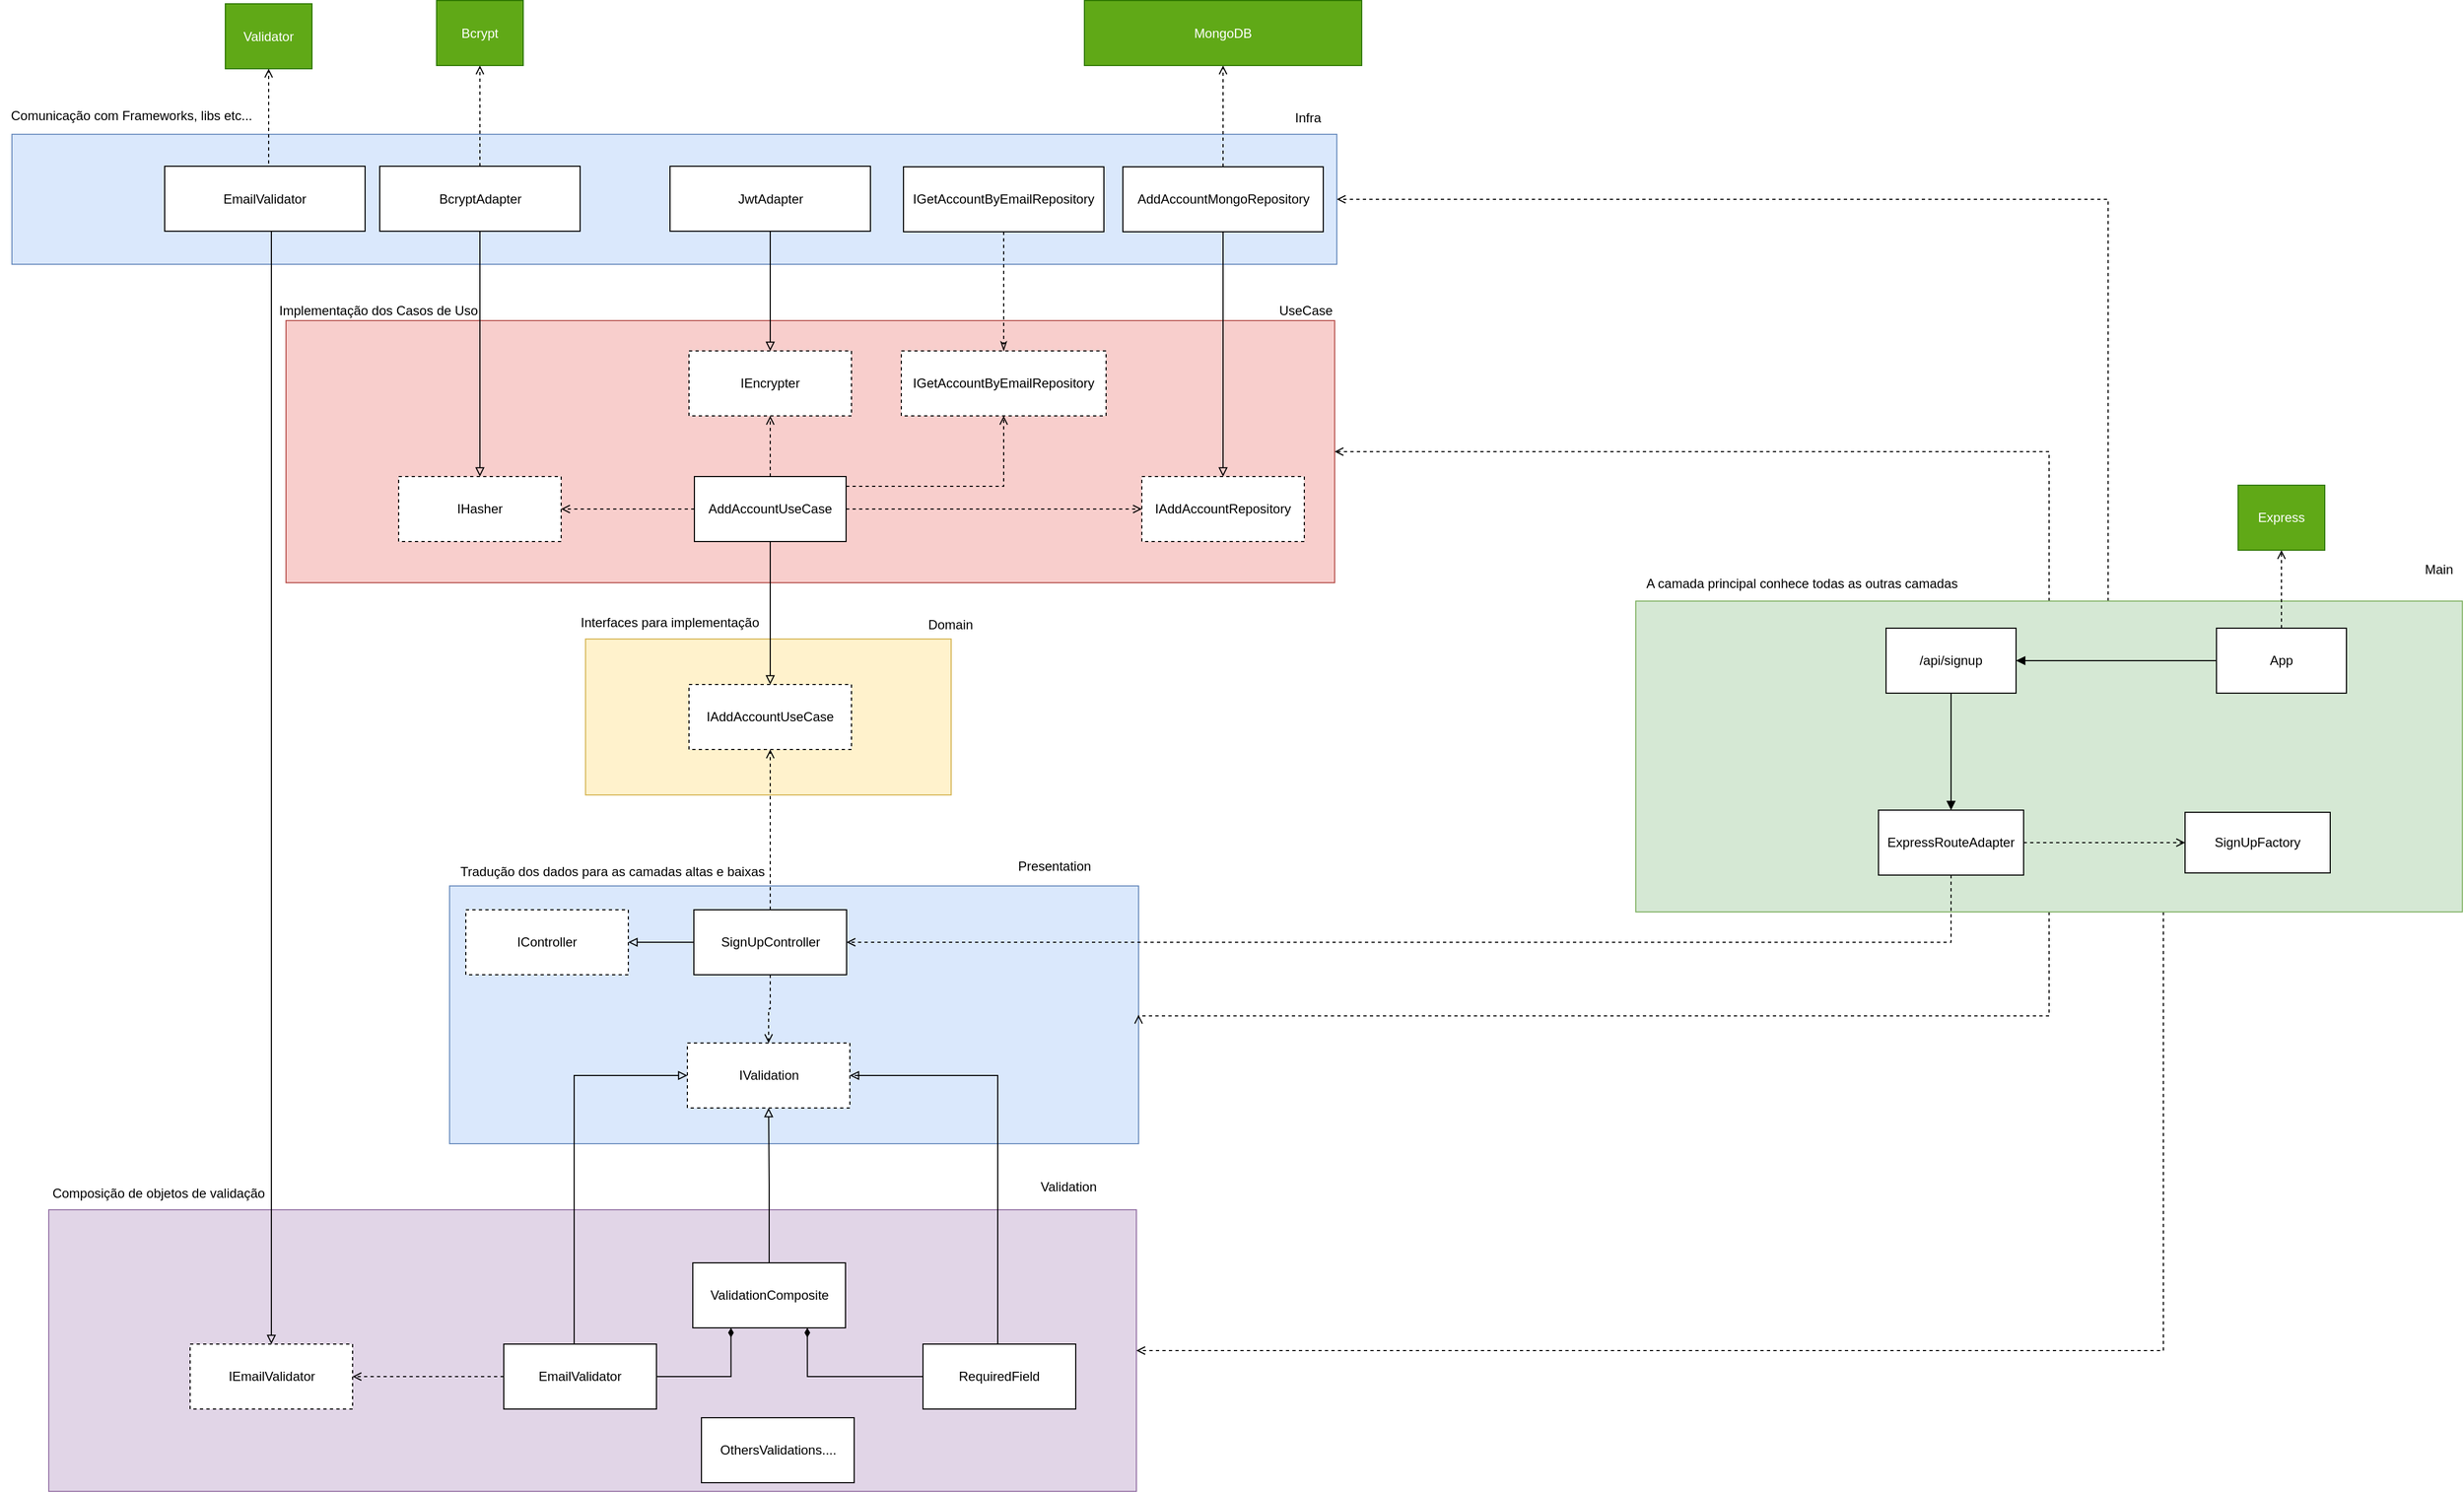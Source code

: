 <mxfile version="12.2.4" pages="19"><diagram id="Na4PCIT59YV9XwbjJwVq" name="SignUp"><mxGraphModel dx="1143" dy="821" grid="0" gridSize="10" guides="1" tooltips="1" connect="1" arrows="1" fold="1" page="0" pageScale="1" pageWidth="827" pageHeight="1169" math="0" shadow="0"><root><mxCell id="0"/><mxCell id="1" parent="0"/><mxCell id="RbOHAfhauxJgaJQc95Fb-26" value="" style="rounded=0;whiteSpace=wrap;html=1;fillColor=#fff2cc;strokeColor=#d6b656;" parent="1" vertex="1"><mxGeometry x="210.5" y="358" width="337.5" height="144" as="geometry"/></mxCell><mxCell id="RbOHAfhauxJgaJQc95Fb-2" value="" style="rounded=0;whiteSpace=wrap;html=1;fillColor=#f8cecc;strokeColor=#b85450;" parent="1" vertex="1"><mxGeometry x="-66" y="64" width="968" height="242" as="geometry"/></mxCell><mxCell id="RbOHAfhauxJgaJQc95Fb-3" value="UseCase" style="text;html=1;align=center;verticalAlign=middle;resizable=0;points=[];autosize=1;strokeColor=none;fillColor=none;" parent="1" vertex="1"><mxGeometry x="845" y="46" width="59" height="18" as="geometry"/></mxCell><mxCell id="RbOHAfhauxJgaJQc95Fb-19" style="edgeStyle=orthogonalEdgeStyle;rounded=0;orthogonalLoop=1;jettySize=auto;html=1;entryX=0;entryY=0.5;entryDx=0;entryDy=0;dashed=1;endArrow=open;endFill=0;" parent="1" source="RbOHAfhauxJgaJQc95Fb-4" target="RbOHAfhauxJgaJQc95Fb-6" edge="1"><mxGeometry relative="1" as="geometry"/></mxCell><mxCell id="RbOHAfhauxJgaJQc95Fb-21" style="edgeStyle=orthogonalEdgeStyle;rounded=0;orthogonalLoop=1;jettySize=auto;html=1;entryX=1;entryY=0.5;entryDx=0;entryDy=0;dashed=1;endArrow=open;endFill=0;" parent="1" source="RbOHAfhauxJgaJQc95Fb-4" target="RbOHAfhauxJgaJQc95Fb-20" edge="1"><mxGeometry relative="1" as="geometry"/></mxCell><mxCell id="RbOHAfhauxJgaJQc95Fb-29" style="edgeStyle=orthogonalEdgeStyle;rounded=0;orthogonalLoop=1;jettySize=auto;html=1;entryX=0.5;entryY=0;entryDx=0;entryDy=0;endArrow=block;endFill=0;" parent="1" source="RbOHAfhauxJgaJQc95Fb-4" target="RbOHAfhauxJgaJQc95Fb-27" edge="1"><mxGeometry relative="1" as="geometry"><mxPoint x="420" y="328" as="targetPoint"/></mxGeometry></mxCell><mxCell id="6" style="edgeStyle=orthogonalEdgeStyle;rounded=0;orthogonalLoop=1;jettySize=auto;html=1;entryX=0.5;entryY=1;entryDx=0;entryDy=0;dashed=1;endArrow=open;endFill=0;" parent="1" source="RbOHAfhauxJgaJQc95Fb-4" target="2" edge="1"><mxGeometry relative="1" as="geometry"/></mxCell><mxCell id="8" style="edgeStyle=orthogonalEdgeStyle;rounded=0;orthogonalLoop=1;jettySize=auto;html=1;entryX=0.5;entryY=1;entryDx=0;entryDy=0;dashed=1;endArrow=open;endFill=0;" parent="1" source="RbOHAfhauxJgaJQc95Fb-4" target="7" edge="1"><mxGeometry relative="1" as="geometry"><Array as="points"><mxPoint x="597" y="217"/></Array></mxGeometry></mxCell><mxCell id="RbOHAfhauxJgaJQc95Fb-4" value="AddAccountUseCase" style="rounded=0;whiteSpace=wrap;html=1;" parent="1" vertex="1"><mxGeometry x="311" y="208" width="140" height="60" as="geometry"/></mxCell><mxCell id="RbOHAfhauxJgaJQc95Fb-6" value="IAddAccountRepository" style="rounded=0;whiteSpace=wrap;html=1;dashed=1;" parent="1" vertex="1"><mxGeometry x="724" y="208" width="150" height="60" as="geometry"/></mxCell><mxCell id="RbOHAfhauxJgaJQc95Fb-8" value="" style="rounded=0;whiteSpace=wrap;html=1;fillColor=#dae8fc;strokeColor=#6c8ebf;" parent="1" vertex="1"><mxGeometry x="-319" y="-108" width="1223" height="120" as="geometry"/></mxCell><mxCell id="RbOHAfhauxJgaJQc95Fb-9" value="Infra" style="text;html=1;align=center;verticalAlign=middle;resizable=0;points=[];autosize=1;strokeColor=none;fillColor=none;" parent="1" vertex="1"><mxGeometry x="852" y="-138" width="50" height="30" as="geometry"/></mxCell><mxCell id="RbOHAfhauxJgaJQc95Fb-18" style="edgeStyle=orthogonalEdgeStyle;rounded=0;orthogonalLoop=1;jettySize=auto;html=1;entryX=0.5;entryY=1;entryDx=0;entryDy=0;dashed=1;endArrow=open;endFill=0;" parent="1" source="RbOHAfhauxJgaJQc95Fb-10" target="RbOHAfhauxJgaJQc95Fb-17" edge="1"><mxGeometry relative="1" as="geometry"/></mxCell><mxCell id="RbOHAfhauxJgaJQc95Fb-90" style="edgeStyle=orthogonalEdgeStyle;rounded=0;orthogonalLoop=1;jettySize=auto;html=1;entryX=0.5;entryY=0;entryDx=0;entryDy=0;startArrow=none;startFill=0;endArrow=block;endFill=0;" parent="1" source="RbOHAfhauxJgaJQc95Fb-10" target="RbOHAfhauxJgaJQc95Fb-6" edge="1"><mxGeometry relative="1" as="geometry"/></mxCell><mxCell id="RbOHAfhauxJgaJQc95Fb-10" value="AddAccountMongoRepository" style="rounded=0;whiteSpace=wrap;html=1;" parent="1" vertex="1"><mxGeometry x="706.5" y="-78" width="185" height="60" as="geometry"/></mxCell><mxCell id="RbOHAfhauxJgaJQc95Fb-17" value="MongoDB" style="rounded=0;whiteSpace=wrap;html=1;fillColor=#60a917;fontColor=#ffffff;strokeColor=#2D7600;" parent="1" vertex="1"><mxGeometry x="671" y="-231.5" width="256" height="60" as="geometry"/></mxCell><mxCell id="RbOHAfhauxJgaJQc95Fb-20" value="IHasher" style="rounded=0;whiteSpace=wrap;html=1;dashed=1;" parent="1" vertex="1"><mxGeometry x="38" y="208" width="150" height="60" as="geometry"/></mxCell><mxCell id="RbOHAfhauxJgaJQc95Fb-23" style="edgeStyle=orthogonalEdgeStyle;rounded=0;orthogonalLoop=1;jettySize=auto;html=1;entryX=0.5;entryY=0;entryDx=0;entryDy=0;endArrow=block;endFill=0;" parent="1" source="RbOHAfhauxJgaJQc95Fb-22" target="RbOHAfhauxJgaJQc95Fb-20" edge="1"><mxGeometry relative="1" as="geometry"/></mxCell><mxCell id="RbOHAfhauxJgaJQc95Fb-25" style="edgeStyle=orthogonalEdgeStyle;rounded=0;orthogonalLoop=1;jettySize=auto;html=1;entryX=0.5;entryY=1;entryDx=0;entryDy=0;dashed=1;endArrow=open;endFill=0;" parent="1" source="RbOHAfhauxJgaJQc95Fb-22" target="RbOHAfhauxJgaJQc95Fb-24" edge="1"><mxGeometry relative="1" as="geometry"/></mxCell><mxCell id="RbOHAfhauxJgaJQc95Fb-22" value="BcryptAdapter" style="rounded=0;whiteSpace=wrap;html=1;" parent="1" vertex="1"><mxGeometry x="20.5" y="-78.5" width="185" height="60" as="geometry"/></mxCell><mxCell id="RbOHAfhauxJgaJQc95Fb-24" value="Bcrypt" style="rounded=0;whiteSpace=wrap;html=1;fillColor=#60a917;fontColor=#ffffff;strokeColor=#2D7600;" parent="1" vertex="1"><mxGeometry x="73" y="-231.5" width="80" height="60" as="geometry"/></mxCell><mxCell id="RbOHAfhauxJgaJQc95Fb-27" value="IAddAccountUseCase" style="rounded=0;whiteSpace=wrap;html=1;dashed=1;" parent="1" vertex="1"><mxGeometry x="306" y="400" width="150" height="60" as="geometry"/></mxCell><mxCell id="RbOHAfhauxJgaJQc95Fb-28" value="Domain" style="text;html=1;align=center;verticalAlign=middle;resizable=0;points=[];autosize=1;strokeColor=none;fillColor=none;" parent="1" vertex="1"><mxGeometry x="517.5" y="332" width="59" height="26" as="geometry"/></mxCell><mxCell id="RbOHAfhauxJgaJQc95Fb-30" value="" style="rounded=0;whiteSpace=wrap;html=1;fillColor=#dae8fc;strokeColor=#6c8ebf;" parent="1" vertex="1"><mxGeometry x="85" y="586" width="636" height="238" as="geometry"/></mxCell><mxCell id="RbOHAfhauxJgaJQc95Fb-32" style="edgeStyle=orthogonalEdgeStyle;rounded=0;orthogonalLoop=1;jettySize=auto;html=1;entryX=0.5;entryY=1;entryDx=0;entryDy=0;dashed=1;endArrow=open;endFill=0;" parent="1" source="RbOHAfhauxJgaJQc95Fb-31" target="RbOHAfhauxJgaJQc95Fb-27" edge="1"><mxGeometry relative="1" as="geometry"/></mxCell><mxCell id="RbOHAfhauxJgaJQc95Fb-35" style="edgeStyle=orthogonalEdgeStyle;rounded=0;orthogonalLoop=1;jettySize=auto;html=1;entryX=0.5;entryY=0;entryDx=0;entryDy=0;dashed=1;endArrow=open;endFill=0;" parent="1" source="RbOHAfhauxJgaJQc95Fb-31" target="RbOHAfhauxJgaJQc95Fb-33" edge="1"><mxGeometry relative="1" as="geometry"/></mxCell><mxCell id="RbOHAfhauxJgaJQc95Fb-31" value="SignUpController" style="rounded=0;whiteSpace=wrap;html=1;" parent="1" vertex="1"><mxGeometry x="310.5" y="608" width="141" height="60" as="geometry"/></mxCell><mxCell id="RbOHAfhauxJgaJQc95Fb-33" value="IValidation" style="rounded=0;whiteSpace=wrap;html=1;dashed=1;" parent="1" vertex="1"><mxGeometry x="304.5" y="731" width="150" height="60" as="geometry"/></mxCell><mxCell id="RbOHAfhauxJgaJQc95Fb-36" value="" style="rounded=0;whiteSpace=wrap;html=1;fillColor=#e1d5e7;strokeColor=#9673a6;" parent="1" vertex="1"><mxGeometry x="-285" y="885" width="1004" height="260" as="geometry"/></mxCell><mxCell id="RbOHAfhauxJgaJQc95Fb-43" style="edgeStyle=orthogonalEdgeStyle;rounded=0;orthogonalLoop=1;jettySize=auto;html=1;entryX=0.5;entryY=1;entryDx=0;entryDy=0;startArrow=none;startFill=0;endArrow=block;endFill=0;" parent="1" source="RbOHAfhauxJgaJQc95Fb-37" target="RbOHAfhauxJgaJQc95Fb-33" edge="1"><mxGeometry relative="1" as="geometry"/></mxCell><mxCell id="RbOHAfhauxJgaJQc95Fb-37" value="ValidationComposite" style="rounded=0;whiteSpace=wrap;html=1;" parent="1" vertex="1"><mxGeometry x="309.5" y="934" width="141" height="60" as="geometry"/></mxCell><mxCell id="RbOHAfhauxJgaJQc95Fb-44" style="edgeStyle=orthogonalEdgeStyle;rounded=0;orthogonalLoop=1;jettySize=auto;html=1;entryX=1;entryY=0.5;entryDx=0;entryDy=0;startArrow=none;startFill=0;endArrow=block;endFill=0;" parent="1" source="RbOHAfhauxJgaJQc95Fb-38" target="RbOHAfhauxJgaJQc95Fb-33" edge="1"><mxGeometry relative="1" as="geometry"><Array as="points"><mxPoint x="591" y="761"/><mxPoint x="459" y="761"/></Array></mxGeometry></mxCell><mxCell id="RbOHAfhauxJgaJQc95Fb-48" style="edgeStyle=orthogonalEdgeStyle;rounded=0;orthogonalLoop=1;jettySize=auto;html=1;entryX=0.75;entryY=1;entryDx=0;entryDy=0;startArrow=none;startFill=0;endArrow=diamondThin;endFill=1;" parent="1" source="RbOHAfhauxJgaJQc95Fb-38" target="RbOHAfhauxJgaJQc95Fb-37" edge="1"><mxGeometry relative="1" as="geometry"/></mxCell><mxCell id="RbOHAfhauxJgaJQc95Fb-38" value="RequiredField" style="rounded=0;whiteSpace=wrap;html=1;" parent="1" vertex="1"><mxGeometry x="522" y="1009" width="141" height="60" as="geometry"/></mxCell><mxCell id="RbOHAfhauxJgaJQc95Fb-46" style="edgeStyle=orthogonalEdgeStyle;rounded=0;orthogonalLoop=1;jettySize=auto;html=1;entryX=0;entryY=0.5;entryDx=0;entryDy=0;startArrow=none;startFill=0;endArrow=block;endFill=0;" parent="1" source="RbOHAfhauxJgaJQc95Fb-45" target="RbOHAfhauxJgaJQc95Fb-33" edge="1"><mxGeometry relative="1" as="geometry"><Array as="points"><mxPoint x="200" y="761"/></Array></mxGeometry></mxCell><mxCell id="RbOHAfhauxJgaJQc95Fb-47" style="edgeStyle=orthogonalEdgeStyle;rounded=0;orthogonalLoop=1;jettySize=auto;html=1;entryX=0.25;entryY=1;entryDx=0;entryDy=0;startArrow=none;startFill=0;endArrow=diamondThin;endFill=1;" parent="1" source="RbOHAfhauxJgaJQc95Fb-45" target="RbOHAfhauxJgaJQc95Fb-37" edge="1"><mxGeometry relative="1" as="geometry"/></mxCell><mxCell id="RbOHAfhauxJgaJQc95Fb-56" style="edgeStyle=orthogonalEdgeStyle;rounded=0;orthogonalLoop=1;jettySize=auto;html=1;entryX=1;entryY=0.5;entryDx=0;entryDy=0;startArrow=none;startFill=0;endArrow=open;endFill=0;dashed=1;" parent="1" source="RbOHAfhauxJgaJQc95Fb-45" target="RbOHAfhauxJgaJQc95Fb-55" edge="1"><mxGeometry relative="1" as="geometry"/></mxCell><mxCell id="RbOHAfhauxJgaJQc95Fb-45" value="EmailValidator" style="rounded=0;whiteSpace=wrap;html=1;" parent="1" vertex="1"><mxGeometry x="135" y="1009" width="141" height="60" as="geometry"/></mxCell><mxCell id="RbOHAfhauxJgaJQc95Fb-57" style="edgeStyle=orthogonalEdgeStyle;rounded=0;orthogonalLoop=1;jettySize=auto;html=1;entryX=0.5;entryY=0;entryDx=0;entryDy=0;startArrow=none;startFill=0;endArrow=block;endFill=0;" parent="1" source="RbOHAfhauxJgaJQc95Fb-49" target="RbOHAfhauxJgaJQc95Fb-55" edge="1"><mxGeometry relative="1" as="geometry"><Array as="points"><mxPoint x="-79" y="1009"/></Array></mxGeometry></mxCell><mxCell id="RbOHAfhauxJgaJQc95Fb-49" value="EmailValidator" style="rounded=0;whiteSpace=wrap;html=1;" parent="1" vertex="1"><mxGeometry x="-178" y="-78.5" width="185" height="60" as="geometry"/></mxCell><mxCell id="RbOHAfhauxJgaJQc95Fb-51" value="Validator" style="rounded=0;whiteSpace=wrap;html=1;fillColor=#60a917;fontColor=#ffffff;strokeColor=#2D7600;" parent="1" vertex="1"><mxGeometry x="-122" y="-228.5" width="80" height="60" as="geometry"/></mxCell><mxCell id="RbOHAfhauxJgaJQc95Fb-52" style="edgeStyle=orthogonalEdgeStyle;rounded=0;orthogonalLoop=1;jettySize=auto;html=1;entryX=0.5;entryY=1;entryDx=0;entryDy=0;dashed=1;exitX=0.5;exitY=0;exitDx=0;exitDy=0;endArrow=open;endFill=0;" parent="1" source="RbOHAfhauxJgaJQc95Fb-49" target="RbOHAfhauxJgaJQc95Fb-51" edge="1"><mxGeometry relative="1" as="geometry"><mxPoint x="214" y="-68.5" as="sourcePoint"/><mxPoint x="214" y="-158.5" as="targetPoint"/><Array as="points"><mxPoint x="-82" y="-78.5"/></Array></mxGeometry></mxCell><mxCell id="RbOHAfhauxJgaJQc95Fb-55" value="IEmailValidator" style="rounded=0;whiteSpace=wrap;html=1;dashed=1;" parent="1" vertex="1"><mxGeometry x="-154.5" y="1009" width="150" height="60" as="geometry"/></mxCell><mxCell id="RbOHAfhauxJgaJQc95Fb-58" value="Presentation" style="text;html=1;align=center;verticalAlign=middle;resizable=0;points=[];autosize=1;strokeColor=none;fillColor=none;" parent="1" vertex="1"><mxGeometry x="600" y="555" width="85" height="26" as="geometry"/></mxCell><mxCell id="RbOHAfhauxJgaJQc95Fb-59" value="Validation" style="text;html=1;align=center;verticalAlign=middle;resizable=0;points=[];autosize=1;strokeColor=none;fillColor=none;" parent="1" vertex="1"><mxGeometry x="621" y="851" width="70" height="26" as="geometry"/></mxCell><mxCell id="RbOHAfhauxJgaJQc95Fb-63" style="edgeStyle=orthogonalEdgeStyle;rounded=0;orthogonalLoop=1;jettySize=auto;html=1;entryX=1;entryY=0.5;entryDx=0;entryDy=0;dashed=1;startArrow=none;startFill=0;endArrow=open;endFill=0;" parent="1" source="RbOHAfhauxJgaJQc95Fb-61" target="RbOHAfhauxJgaJQc95Fb-36" edge="1"><mxGeometry relative="1" as="geometry"><Array as="points"><mxPoint x="1667" y="1015"/></Array></mxGeometry></mxCell><mxCell id="RbOHAfhauxJgaJQc95Fb-64" style="edgeStyle=orthogonalEdgeStyle;rounded=0;orthogonalLoop=1;jettySize=auto;html=1;entryX=1;entryY=0.5;entryDx=0;entryDy=0;dashed=1;startArrow=none;startFill=0;endArrow=open;endFill=0;" parent="1" source="RbOHAfhauxJgaJQc95Fb-61" target="RbOHAfhauxJgaJQc95Fb-30" edge="1"><mxGeometry relative="1" as="geometry"><Array as="points"><mxPoint x="1561" y="706"/></Array></mxGeometry></mxCell><mxCell id="RbOHAfhauxJgaJQc95Fb-65" style="edgeStyle=orthogonalEdgeStyle;rounded=0;orthogonalLoop=1;jettySize=auto;html=1;entryX=1;entryY=0.5;entryDx=0;entryDy=0;dashed=1;startArrow=none;startFill=0;endArrow=open;endFill=0;" parent="1" source="RbOHAfhauxJgaJQc95Fb-61" target="RbOHAfhauxJgaJQc95Fb-2" edge="1"><mxGeometry relative="1" as="geometry"><Array as="points"><mxPoint x="1561" y="185"/></Array></mxGeometry></mxCell><mxCell id="RbOHAfhauxJgaJQc95Fb-66" style="edgeStyle=orthogonalEdgeStyle;rounded=0;orthogonalLoop=1;jettySize=auto;html=1;entryX=1;entryY=0.5;entryDx=0;entryDy=0;dashed=1;startArrow=none;startFill=0;endArrow=open;endFill=0;" parent="1" source="RbOHAfhauxJgaJQc95Fb-61" target="RbOHAfhauxJgaJQc95Fb-8" edge="1"><mxGeometry relative="1" as="geometry"><Array as="points"><mxPoint x="1616" y="-48"/></Array></mxGeometry></mxCell><mxCell id="RbOHAfhauxJgaJQc95Fb-61" value="" style="rounded=0;whiteSpace=wrap;html=1;fillColor=#d5e8d4;strokeColor=#82b366;" parent="1" vertex="1"><mxGeometry x="1180" y="323" width="763" height="287" as="geometry"/></mxCell><mxCell id="RbOHAfhauxJgaJQc95Fb-62" value="Main" style="text;html=1;align=center;verticalAlign=middle;resizable=0;points=[];autosize=1;strokeColor=none;fillColor=none;" parent="1" vertex="1"><mxGeometry x="1899" y="281" width="44" height="26" as="geometry"/></mxCell><mxCell id="RbOHAfhauxJgaJQc95Fb-71" style="edgeStyle=orthogonalEdgeStyle;rounded=0;orthogonalLoop=1;jettySize=auto;html=1;dashed=1;startArrow=none;startFill=0;endArrow=open;endFill=0;entryX=0.5;entryY=1;entryDx=0;entryDy=0;" parent="1" source="RbOHAfhauxJgaJQc95Fb-67" target="RbOHAfhauxJgaJQc95Fb-72" edge="1"><mxGeometry relative="1" as="geometry"><mxPoint x="1577" y="274.0" as="targetPoint"/></mxGeometry></mxCell><mxCell id="RbOHAfhauxJgaJQc95Fb-73" style="edgeStyle=orthogonalEdgeStyle;rounded=0;orthogonalLoop=1;jettySize=auto;html=1;entryX=1;entryY=0.5;entryDx=0;entryDy=0;startArrow=none;startFill=0;endArrow=block;endFill=1;" parent="1" source="RbOHAfhauxJgaJQc95Fb-67" target="RbOHAfhauxJgaJQc95Fb-68" edge="1"><mxGeometry relative="1" as="geometry"/></mxCell><mxCell id="RbOHAfhauxJgaJQc95Fb-67" value="App" style="rounded=0;whiteSpace=wrap;html=1;" parent="1" vertex="1"><mxGeometry x="1716" y="348" width="120" height="60" as="geometry"/></mxCell><mxCell id="RbOHAfhauxJgaJQc95Fb-74" style="edgeStyle=orthogonalEdgeStyle;rounded=0;orthogonalLoop=1;jettySize=auto;html=1;entryX=0.5;entryY=0;entryDx=0;entryDy=0;startArrow=none;startFill=0;endArrow=block;endFill=1;" parent="1" source="RbOHAfhauxJgaJQc95Fb-68" target="RbOHAfhauxJgaJQc95Fb-69" edge="1"><mxGeometry relative="1" as="geometry"/></mxCell><mxCell id="RbOHAfhauxJgaJQc95Fb-68" value="/api/signup" style="rounded=0;whiteSpace=wrap;html=1;" parent="1" vertex="1"><mxGeometry x="1411" y="348" width="120" height="60" as="geometry"/></mxCell><mxCell id="RbOHAfhauxJgaJQc95Fb-81" style="edgeStyle=orthogonalEdgeStyle;rounded=0;orthogonalLoop=1;jettySize=auto;html=1;entryX=1;entryY=0.5;entryDx=0;entryDy=0;startArrow=none;startFill=0;endArrow=open;endFill=0;dashed=1;" parent="1" source="RbOHAfhauxJgaJQc95Fb-69" target="RbOHAfhauxJgaJQc95Fb-31" edge="1"><mxGeometry relative="1" as="geometry"><Array as="points"><mxPoint x="1471" y="638"/></Array></mxGeometry></mxCell><mxCell id="RbOHAfhauxJgaJQc95Fb-94" style="edgeStyle=orthogonalEdgeStyle;rounded=0;orthogonalLoop=1;jettySize=auto;html=1;startArrow=none;startFill=0;endArrow=open;endFill=0;dashed=1;" parent="1" source="RbOHAfhauxJgaJQc95Fb-69" target="RbOHAfhauxJgaJQc95Fb-70" edge="1"><mxGeometry relative="1" as="geometry"/></mxCell><mxCell id="RbOHAfhauxJgaJQc95Fb-69" value="ExpressRouteAdapter" style="rounded=0;whiteSpace=wrap;html=1;" parent="1" vertex="1"><mxGeometry x="1404" y="516" width="134" height="60" as="geometry"/></mxCell><mxCell id="RbOHAfhauxJgaJQc95Fb-70" value="SignUpFactory" style="rounded=0;whiteSpace=wrap;html=1;" parent="1" vertex="1"><mxGeometry x="1687" y="518" width="134" height="56" as="geometry"/></mxCell><mxCell id="RbOHAfhauxJgaJQc95Fb-72" value="Express" style="rounded=0;whiteSpace=wrap;html=1;fillColor=#60a917;fontColor=#ffffff;strokeColor=#2D7600;" parent="1" vertex="1"><mxGeometry x="1736" y="216" width="80" height="60" as="geometry"/></mxCell><mxCell id="RbOHAfhauxJgaJQc95Fb-82" value="A camada principal conhece todas as outras camadas" style="text;html=1;align=center;verticalAlign=middle;resizable=0;points=[];autosize=1;strokeColor=none;fillColor=none;" parent="1" vertex="1"><mxGeometry x="1180" y="294" width="306" height="26" as="geometry"/></mxCell><mxCell id="RbOHAfhauxJgaJQc95Fb-83" value="Implementação dos Casos de Uso" style="text;html=1;align=center;verticalAlign=middle;resizable=0;points=[];autosize=1;strokeColor=none;fillColor=none;" parent="1" vertex="1"><mxGeometry x="-82" y="42" width="201" height="26" as="geometry"/></mxCell><mxCell id="RbOHAfhauxJgaJQc95Fb-84" value="Comunicação com Frameworks, libs etc..." style="text;html=1;align=center;verticalAlign=middle;resizable=0;points=[];autosize=1;strokeColor=none;fillColor=none;" parent="1" vertex="1"><mxGeometry x="-330" y="-138.5" width="241" height="26" as="geometry"/></mxCell><mxCell id="RbOHAfhauxJgaJQc95Fb-85" value="Interfaces para implementação" style="text;html=1;align=center;verticalAlign=middle;resizable=0;points=[];autosize=1;strokeColor=none;fillColor=none;" parent="1" vertex="1"><mxGeometry x="196.5" y="330" width="183" height="26" as="geometry"/></mxCell><mxCell id="RbOHAfhauxJgaJQc95Fb-86" value="Tradução dos dados para as camadas altas e baixas" style="text;html=1;align=center;verticalAlign=middle;resizable=0;points=[];autosize=1;strokeColor=none;fillColor=none;" parent="1" vertex="1"><mxGeometry x="85" y="560" width="299" height="26" as="geometry"/></mxCell><mxCell id="RbOHAfhauxJgaJQc95Fb-87" value="Composição de objetos de validação" style="text;html=1;align=center;verticalAlign=middle;resizable=0;points=[];autosize=1;strokeColor=none;fillColor=none;" parent="1" vertex="1"><mxGeometry x="-291" y="857" width="214" height="26" as="geometry"/></mxCell><mxCell id="RbOHAfhauxJgaJQc95Fb-88" value="IController" style="rounded=0;whiteSpace=wrap;html=1;dashed=1;" parent="1" vertex="1"><mxGeometry x="100" y="608" width="150" height="60" as="geometry"/></mxCell><mxCell id="RbOHAfhauxJgaJQc95Fb-89" style="edgeStyle=orthogonalEdgeStyle;rounded=0;orthogonalLoop=1;jettySize=auto;html=1;entryX=1;entryY=0.5;entryDx=0;entryDy=0;exitX=0;exitY=0.5;exitDx=0;exitDy=0;endArrow=block;endFill=0;" parent="1" source="RbOHAfhauxJgaJQc95Fb-31" target="RbOHAfhauxJgaJQc95Fb-88" edge="1"><mxGeometry relative="1" as="geometry"><mxPoint x="394" y="678" as="sourcePoint"/><mxPoint x="394.5" y="741" as="targetPoint"/></mxGeometry></mxCell><mxCell id="hvn0xm9ukrqAndoJ50sF-1" value="OthersValidations...." style="rounded=0;whiteSpace=wrap;html=1;" parent="1" vertex="1"><mxGeometry x="317.5" y="1077" width="141" height="60" as="geometry"/></mxCell><mxCell id="2" value="IEncrypter" style="rounded=0;whiteSpace=wrap;html=1;dashed=1;" parent="1" vertex="1"><mxGeometry x="306" y="92" width="150" height="60" as="geometry"/></mxCell><mxCell id="4" style="edgeStyle=orthogonalEdgeStyle;rounded=0;orthogonalLoop=1;jettySize=auto;html=1;entryX=0.5;entryY=0;entryDx=0;entryDy=0;endArrow=block;endFill=0;" parent="1" source="3" target="2" edge="1"><mxGeometry relative="1" as="geometry"/></mxCell><mxCell id="3" value="JwtAdapter" style="rounded=0;whiteSpace=wrap;html=1;" parent="1" vertex="1"><mxGeometry x="288.5" y="-78.5" width="185" height="60" as="geometry"/></mxCell><mxCell id="7" value="IGetAccountByEmailRepository" style="rounded=0;whiteSpace=wrap;html=1;dashed=1;" parent="1" vertex="1"><mxGeometry x="502" y="92" width="189" height="60" as="geometry"/></mxCell><mxCell id="10" style="edgeStyle=orthogonalEdgeStyle;rounded=0;orthogonalLoop=1;jettySize=auto;html=1;dashed=1;endArrow=classicThin;endFill=0;" parent="1" source="9" target="7" edge="1"><mxGeometry relative="1" as="geometry"/></mxCell><mxCell id="9" value="IGetAccountByEmailRepository" style="rounded=0;whiteSpace=wrap;html=1;" parent="1" vertex="1"><mxGeometry x="504" y="-78" width="185" height="60" as="geometry"/></mxCell></root></mxGraphModel></diagram><diagram name="Login" id="IRjqoPclqudl7tODWAmX"><mxGraphModel dx="1108" dy="821" grid="0" gridSize="10" guides="1" tooltips="1" connect="1" arrows="1" fold="1" page="0" pageScale="1" pageWidth="827" pageHeight="1169" math="0" shadow="0"><root><mxCell id="lfb9-FV86YLvJwPHmK8w-0"/><mxCell id="lfb9-FV86YLvJwPHmK8w-1" parent="lfb9-FV86YLvJwPHmK8w-0"/><mxCell id="lfb9-FV86YLvJwPHmK8w-2" value="" style="rounded=0;whiteSpace=wrap;html=1;fillColor=#fff2cc;strokeColor=#d6b656;" parent="lfb9-FV86YLvJwPHmK8w-1" vertex="1"><mxGeometry x="210.5" y="358" width="337.5" height="144" as="geometry"/></mxCell><mxCell id="lfb9-FV86YLvJwPHmK8w-3" value="" style="rounded=0;whiteSpace=wrap;html=1;fillColor=#f8cecc;strokeColor=#b85450;" parent="lfb9-FV86YLvJwPHmK8w-1" vertex="1"><mxGeometry x="-77" y="84" width="936" height="215" as="geometry"/></mxCell><mxCell id="lfb9-FV86YLvJwPHmK8w-4" value="Data" style="text;html=1;align=center;verticalAlign=middle;resizable=0;points=[];autosize=1;strokeColor=none;fillColor=none;" parent="lfb9-FV86YLvJwPHmK8w-1" vertex="1"><mxGeometry x="816" y="58" width="43" height="26" as="geometry"/></mxCell><mxCell id="lfb9-FV86YLvJwPHmK8w-5" style="edgeStyle=orthogonalEdgeStyle;rounded=0;orthogonalLoop=1;jettySize=auto;html=1;entryX=0;entryY=0.5;entryDx=0;entryDy=0;dashed=1;endArrow=open;endFill=0;" parent="lfb9-FV86YLvJwPHmK8w-1" source="lfb9-FV86YLvJwPHmK8w-8" target="lfb9-FV86YLvJwPHmK8w-9" edge="1"><mxGeometry relative="1" as="geometry"/></mxCell><mxCell id="lfb9-FV86YLvJwPHmK8w-6" style="edgeStyle=orthogonalEdgeStyle;rounded=0;orthogonalLoop=1;jettySize=auto;html=1;entryX=1;entryY=0.5;entryDx=0;entryDy=0;dashed=1;endArrow=open;endFill=0;" parent="lfb9-FV86YLvJwPHmK8w-1" source="lfb9-FV86YLvJwPHmK8w-8" target="lfb9-FV86YLvJwPHmK8w-16" edge="1"><mxGeometry relative="1" as="geometry"/></mxCell><mxCell id="lfb9-FV86YLvJwPHmK8w-7" style="edgeStyle=orthogonalEdgeStyle;rounded=0;orthogonalLoop=1;jettySize=auto;html=1;entryX=0.5;entryY=0;entryDx=0;entryDy=0;endArrow=block;endFill=0;" parent="lfb9-FV86YLvJwPHmK8w-1" source="lfb9-FV86YLvJwPHmK8w-8" target="lfb9-FV86YLvJwPHmK8w-22" edge="1"><mxGeometry relative="1" as="geometry"><mxPoint x="420" y="328" as="targetPoint"/></mxGeometry></mxCell><mxCell id="pLEqQVleKJ72KaD8NnEe-1" style="edgeStyle=orthogonalEdgeStyle;rounded=0;orthogonalLoop=1;jettySize=auto;html=1;entryX=0.5;entryY=1;entryDx=0;entryDy=0;dashed=1;startArrow=none;startFill=0;endArrow=open;endFill=0;" parent="lfb9-FV86YLvJwPHmK8w-1" source="lfb9-FV86YLvJwPHmK8w-8" target="pLEqQVleKJ72KaD8NnEe-0" edge="1"><mxGeometry relative="1" as="geometry"/></mxCell><mxCell id="pLEqQVleKJ72KaD8NnEe-13" style="edgeStyle=orthogonalEdgeStyle;rounded=0;orthogonalLoop=1;jettySize=auto;html=1;entryX=0.5;entryY=1;entryDx=0;entryDy=0;dashed=1;fontSize=8;startArrow=none;startFill=0;endArrow=open;endFill=0;" parent="lfb9-FV86YLvJwPHmK8w-1" source="lfb9-FV86YLvJwPHmK8w-8" target="pLEqQVleKJ72KaD8NnEe-7" edge="1"><mxGeometry relative="1" as="geometry"><Array as="points"><mxPoint x="590" y="220"/></Array></mxGeometry></mxCell><mxCell id="lfb9-FV86YLvJwPHmK8w-8" value="AuthenticationUseCase" style="rounded=0;whiteSpace=wrap;html=1;" parent="lfb9-FV86YLvJwPHmK8w-1" vertex="1"><mxGeometry x="313.5" y="202" width="140" height="60" as="geometry"/></mxCell><mxCell id="lfb9-FV86YLvJwPHmK8w-9" value="IGetAccountByEmailRepository" style="rounded=0;whiteSpace=wrap;html=1;dashed=1;" parent="lfb9-FV86YLvJwPHmK8w-1" vertex="1"><mxGeometry x="660" y="202" width="184" height="60" as="geometry"/></mxCell><mxCell id="lfb9-FV86YLvJwPHmK8w-10" value="" style="rounded=0;whiteSpace=wrap;html=1;fillColor=#dae8fc;strokeColor=#6c8ebf;" parent="lfb9-FV86YLvJwPHmK8w-1" vertex="1"><mxGeometry x="-363" y="-95" width="1241" height="120" as="geometry"/></mxCell><mxCell id="lfb9-FV86YLvJwPHmK8w-11" value="Infra" style="text;html=1;align=center;verticalAlign=middle;resizable=0;points=[];autosize=1;strokeColor=none;fillColor=none;" parent="lfb9-FV86YLvJwPHmK8w-1" vertex="1"><mxGeometry x="828" y="-125" width="50" height="30" as="geometry"/></mxCell><mxCell id="lfb9-FV86YLvJwPHmK8w-13" style="edgeStyle=orthogonalEdgeStyle;rounded=0;orthogonalLoop=1;jettySize=auto;html=1;entryX=0.5;entryY=0;entryDx=0;entryDy=0;startArrow=none;startFill=0;endArrow=block;endFill=0;" parent="lfb9-FV86YLvJwPHmK8w-1" source="lfb9-FV86YLvJwPHmK8w-14" target="lfb9-FV86YLvJwPHmK8w-9" edge="1"><mxGeometry relative="1" as="geometry"/></mxCell><mxCell id="pLEqQVleKJ72KaD8NnEe-12" style="edgeStyle=orthogonalEdgeStyle;rounded=0;orthogonalLoop=1;jettySize=auto;html=1;entryX=0.75;entryY=1;entryDx=0;entryDy=0;dashed=1;fontSize=8;startArrow=none;startFill=0;endArrow=open;endFill=0;" parent="lfb9-FV86YLvJwPHmK8w-1" source="lfb9-FV86YLvJwPHmK8w-14" target="lfb9-FV86YLvJwPHmK8w-15" edge="1"><mxGeometry relative="1" as="geometry"/></mxCell><mxCell id="lfb9-FV86YLvJwPHmK8w-14" value="&lt;font style=&quot;font-size: 10px;&quot;&gt;AddAccountMongoRepository&lt;/font&gt;" style="rounded=0;whiteSpace=wrap;html=1;" parent="lfb9-FV86YLvJwPHmK8w-1" vertex="1"><mxGeometry x="697.75" y="-70" width="142.5" height="60" as="geometry"/></mxCell><mxCell id="lfb9-FV86YLvJwPHmK8w-15" value="MongoDB" style="rounded=0;whiteSpace=wrap;html=1;fillColor=#60a917;fontColor=#ffffff;strokeColor=#2D7600;" parent="lfb9-FV86YLvJwPHmK8w-1" vertex="1"><mxGeometry x="522" y="-221" width="330.5" height="60" as="geometry"/></mxCell><mxCell id="lfb9-FV86YLvJwPHmK8w-16" value="IHasherComparer" style="rounded=0;whiteSpace=wrap;html=1;dashed=1;" parent="lfb9-FV86YLvJwPHmK8w-1" vertex="1"><mxGeometry x="107" y="202" width="150" height="60" as="geometry"/></mxCell><mxCell id="lfb9-FV86YLvJwPHmK8w-17" style="edgeStyle=orthogonalEdgeStyle;rounded=0;orthogonalLoop=1;jettySize=auto;html=1;entryX=0.5;entryY=0;entryDx=0;entryDy=0;endArrow=block;endFill=0;" parent="lfb9-FV86YLvJwPHmK8w-1" source="lfb9-FV86YLvJwPHmK8w-20" target="lfb9-FV86YLvJwPHmK8w-16" edge="1"><mxGeometry relative="1" as="geometry"/></mxCell><mxCell id="zQG5-gLI8V1XWl0Kzsk--1" style="edgeStyle=orthogonalEdgeStyle;rounded=0;orthogonalLoop=1;jettySize=auto;html=1;entryX=0.5;entryY=1;entryDx=0;entryDy=0;dashed=1;fontSize=10;startArrow=none;startFill=0;endArrow=open;endFill=0;" parent="lfb9-FV86YLvJwPHmK8w-1" source="lfb9-FV86YLvJwPHmK8w-20" target="lfb9-FV86YLvJwPHmK8w-21" edge="1"><mxGeometry relative="1" as="geometry"/></mxCell><mxCell id="lfb9-FV86YLvJwPHmK8w-20" value="BcryptAdapter" style="rounded=0;whiteSpace=wrap;html=1;" parent="lfb9-FV86YLvJwPHmK8w-1" vertex="1"><mxGeometry x="89.5" y="-70" width="185" height="60" as="geometry"/></mxCell><mxCell id="lfb9-FV86YLvJwPHmK8w-21" value="Bcrypt" style="rounded=0;whiteSpace=wrap;html=1;fillColor=#60a917;fontColor=#ffffff;strokeColor=#2D7600;" parent="lfb9-FV86YLvJwPHmK8w-1" vertex="1"><mxGeometry x="142" y="-224" width="80" height="60" as="geometry"/></mxCell><mxCell id="lfb9-FV86YLvJwPHmK8w-22" value="IAuthenticationUseCase" style="rounded=0;whiteSpace=wrap;html=1;dashed=1;" parent="lfb9-FV86YLvJwPHmK8w-1" vertex="1"><mxGeometry x="309.5" y="400" width="150" height="60" as="geometry"/></mxCell><mxCell id="lfb9-FV86YLvJwPHmK8w-23" value="Domain" style="text;html=1;align=center;verticalAlign=middle;resizable=0;points=[];autosize=1;strokeColor=none;fillColor=none;" parent="lfb9-FV86YLvJwPHmK8w-1" vertex="1"><mxGeometry x="487" y="330" width="59" height="26" as="geometry"/></mxCell><mxCell id="lfb9-FV86YLvJwPHmK8w-24" value="" style="rounded=0;whiteSpace=wrap;html=1;fillColor=#dae8fc;strokeColor=#6c8ebf;" parent="lfb9-FV86YLvJwPHmK8w-1" vertex="1"><mxGeometry x="85" y="586" width="636" height="238" as="geometry"/></mxCell><mxCell id="lfb9-FV86YLvJwPHmK8w-25" style="edgeStyle=orthogonalEdgeStyle;rounded=0;orthogonalLoop=1;jettySize=auto;html=1;entryX=0.5;entryY=1;entryDx=0;entryDy=0;dashed=1;endArrow=open;endFill=0;" parent="lfb9-FV86YLvJwPHmK8w-1" source="lfb9-FV86YLvJwPHmK8w-27" target="lfb9-FV86YLvJwPHmK8w-22" edge="1"><mxGeometry relative="1" as="geometry"/></mxCell><mxCell id="lfb9-FV86YLvJwPHmK8w-26" style="edgeStyle=orthogonalEdgeStyle;rounded=0;orthogonalLoop=1;jettySize=auto;html=1;entryX=0.5;entryY=0;entryDx=0;entryDy=0;dashed=1;endArrow=open;endFill=0;" parent="lfb9-FV86YLvJwPHmK8w-1" source="lfb9-FV86YLvJwPHmK8w-27" target="lfb9-FV86YLvJwPHmK8w-28" edge="1"><mxGeometry relative="1" as="geometry"/></mxCell><mxCell id="lfb9-FV86YLvJwPHmK8w-27" value="LoginController" style="rounded=0;whiteSpace=wrap;html=1;" parent="lfb9-FV86YLvJwPHmK8w-1" vertex="1"><mxGeometry x="313.5" y="608" width="141" height="60" as="geometry"/></mxCell><mxCell id="lfb9-FV86YLvJwPHmK8w-28" value="IValidation" style="rounded=0;whiteSpace=wrap;html=1;dashed=1;" parent="lfb9-FV86YLvJwPHmK8w-1" vertex="1"><mxGeometry x="309.5" y="731" width="150" height="60" as="geometry"/></mxCell><mxCell id="lfb9-FV86YLvJwPHmK8w-29" value="" style="rounded=0;whiteSpace=wrap;html=1;fillColor=#e1d5e7;strokeColor=#9673a6;" parent="lfb9-FV86YLvJwPHmK8w-1" vertex="1"><mxGeometry x="-285" y="885" width="1004" height="260" as="geometry"/></mxCell><mxCell id="lfb9-FV86YLvJwPHmK8w-30" style="edgeStyle=orthogonalEdgeStyle;rounded=0;orthogonalLoop=1;jettySize=auto;html=1;entryX=0.5;entryY=1;entryDx=0;entryDy=0;startArrow=none;startFill=0;endArrow=block;endFill=0;" parent="lfb9-FV86YLvJwPHmK8w-1" source="lfb9-FV86YLvJwPHmK8w-31" target="lfb9-FV86YLvJwPHmK8w-28" edge="1"><mxGeometry relative="1" as="geometry"/></mxCell><mxCell id="lfb9-FV86YLvJwPHmK8w-31" value="ValidationComposite" style="rounded=0;whiteSpace=wrap;html=1;" parent="lfb9-FV86YLvJwPHmK8w-1" vertex="1"><mxGeometry x="314.5" y="935" width="141" height="60" as="geometry"/></mxCell><mxCell id="lfb9-FV86YLvJwPHmK8w-32" style="edgeStyle=orthogonalEdgeStyle;rounded=0;orthogonalLoop=1;jettySize=auto;html=1;entryX=1;entryY=0.5;entryDx=0;entryDy=0;startArrow=none;startFill=0;endArrow=block;endFill=0;" parent="lfb9-FV86YLvJwPHmK8w-1" source="lfb9-FV86YLvJwPHmK8w-34" target="lfb9-FV86YLvJwPHmK8w-28" edge="1"><mxGeometry relative="1" as="geometry"><Array as="points"><mxPoint x="591" y="761"/><mxPoint x="459" y="761"/></Array></mxGeometry></mxCell><mxCell id="lfb9-FV86YLvJwPHmK8w-33" style="edgeStyle=orthogonalEdgeStyle;rounded=0;orthogonalLoop=1;jettySize=auto;html=1;entryX=0.75;entryY=1;entryDx=0;entryDy=0;startArrow=none;startFill=0;endArrow=diamondThin;endFill=1;" parent="lfb9-FV86YLvJwPHmK8w-1" source="lfb9-FV86YLvJwPHmK8w-34" target="lfb9-FV86YLvJwPHmK8w-31" edge="1"><mxGeometry relative="1" as="geometry"/></mxCell><mxCell id="lfb9-FV86YLvJwPHmK8w-34" value="RequiredField" style="rounded=0;whiteSpace=wrap;html=1;" parent="lfb9-FV86YLvJwPHmK8w-1" vertex="1"><mxGeometry x="522" y="1009" width="141" height="60" as="geometry"/></mxCell><mxCell id="lfb9-FV86YLvJwPHmK8w-35" style="edgeStyle=orthogonalEdgeStyle;rounded=0;orthogonalLoop=1;jettySize=auto;html=1;entryX=0;entryY=0.5;entryDx=0;entryDy=0;startArrow=none;startFill=0;endArrow=block;endFill=0;" parent="lfb9-FV86YLvJwPHmK8w-1" source="lfb9-FV86YLvJwPHmK8w-38" target="lfb9-FV86YLvJwPHmK8w-28" edge="1"><mxGeometry relative="1" as="geometry"><Array as="points"><mxPoint x="200" y="761"/></Array></mxGeometry></mxCell><mxCell id="lfb9-FV86YLvJwPHmK8w-36" style="edgeStyle=orthogonalEdgeStyle;rounded=0;orthogonalLoop=1;jettySize=auto;html=1;entryX=0.25;entryY=1;entryDx=0;entryDy=0;startArrow=none;startFill=0;endArrow=diamondThin;endFill=1;" parent="lfb9-FV86YLvJwPHmK8w-1" source="lfb9-FV86YLvJwPHmK8w-38" target="lfb9-FV86YLvJwPHmK8w-31" edge="1"><mxGeometry relative="1" as="geometry"/></mxCell><mxCell id="lfb9-FV86YLvJwPHmK8w-37" style="edgeStyle=orthogonalEdgeStyle;rounded=0;orthogonalLoop=1;jettySize=auto;html=1;entryX=1;entryY=0.5;entryDx=0;entryDy=0;startArrow=none;startFill=0;endArrow=block;endFill=1;dashed=1;" parent="lfb9-FV86YLvJwPHmK8w-1" source="lfb9-FV86YLvJwPHmK8w-38" target="lfb9-FV86YLvJwPHmK8w-43" edge="1"><mxGeometry relative="1" as="geometry"/></mxCell><mxCell id="lfb9-FV86YLvJwPHmK8w-38" value="EmailValidator" style="rounded=0;whiteSpace=wrap;html=1;" parent="lfb9-FV86YLvJwPHmK8w-1" vertex="1"><mxGeometry x="135" y="1009" width="141" height="60" as="geometry"/></mxCell><mxCell id="lfb9-FV86YLvJwPHmK8w-39" style="edgeStyle=orthogonalEdgeStyle;rounded=0;orthogonalLoop=1;jettySize=auto;html=1;entryX=0.5;entryY=0;entryDx=0;entryDy=0;startArrow=none;startFill=0;endArrow=block;endFill=0;" parent="lfb9-FV86YLvJwPHmK8w-1" source="lfb9-FV86YLvJwPHmK8w-40" target="lfb9-FV86YLvJwPHmK8w-43" edge="1"><mxGeometry relative="1" as="geometry"><Array as="points"><mxPoint x="-115" y="1009"/></Array></mxGeometry></mxCell><mxCell id="zQG5-gLI8V1XWl0Kzsk--0" style="edgeStyle=orthogonalEdgeStyle;rounded=0;orthogonalLoop=1;jettySize=auto;html=1;entryX=0.5;entryY=1;entryDx=0;entryDy=0;fontSize=10;startArrow=none;startFill=0;endArrow=open;endFill=0;dashed=1;" parent="lfb9-FV86YLvJwPHmK8w-1" source="lfb9-FV86YLvJwPHmK8w-40" target="lfb9-FV86YLvJwPHmK8w-41" edge="1"><mxGeometry relative="1" as="geometry"/></mxCell><mxCell id="lfb9-FV86YLvJwPHmK8w-40" value="EmailValidator" style="rounded=0;whiteSpace=wrap;html=1;" parent="lfb9-FV86YLvJwPHmK8w-1" vertex="1"><mxGeometry x="-211" y="-70" width="185" height="60" as="geometry"/></mxCell><mxCell id="lfb9-FV86YLvJwPHmK8w-41" value="Validator" style="rounded=0;whiteSpace=wrap;html=1;fillColor=#60a917;fontColor=#ffffff;strokeColor=#2D7600;" parent="lfb9-FV86YLvJwPHmK8w-1" vertex="1"><mxGeometry x="-158.5" y="-224" width="80" height="60" as="geometry"/></mxCell><mxCell id="lfb9-FV86YLvJwPHmK8w-43" value="IEmailValidator" style="rounded=0;whiteSpace=wrap;html=1;dashed=1;" parent="lfb9-FV86YLvJwPHmK8w-1" vertex="1"><mxGeometry x="-154.5" y="1009" width="150" height="60" as="geometry"/></mxCell><mxCell id="lfb9-FV86YLvJwPHmK8w-44" value="Presentation" style="text;html=1;align=center;verticalAlign=middle;resizable=0;points=[];autosize=1;strokeColor=none;fillColor=none;" parent="lfb9-FV86YLvJwPHmK8w-1" vertex="1"><mxGeometry x="636" y="560" width="85" height="26" as="geometry"/></mxCell><mxCell id="lfb9-FV86YLvJwPHmK8w-45" value="Validation" style="text;html=1;align=center;verticalAlign=middle;resizable=0;points=[];autosize=1;strokeColor=none;fillColor=none;" parent="lfb9-FV86YLvJwPHmK8w-1" vertex="1"><mxGeometry x="648" y="857" width="70" height="26" as="geometry"/></mxCell><mxCell id="lfb9-FV86YLvJwPHmK8w-46" style="edgeStyle=orthogonalEdgeStyle;rounded=0;orthogonalLoop=1;jettySize=auto;html=1;entryX=1;entryY=0.5;entryDx=0;entryDy=0;dashed=1;startArrow=none;startFill=0;endArrow=open;endFill=0;" parent="lfb9-FV86YLvJwPHmK8w-1" source="lfb9-FV86YLvJwPHmK8w-50" target="lfb9-FV86YLvJwPHmK8w-29" edge="1"><mxGeometry relative="1" as="geometry"><Array as="points"><mxPoint x="1651" y="1015"/></Array></mxGeometry></mxCell><mxCell id="lfb9-FV86YLvJwPHmK8w-47" style="edgeStyle=orthogonalEdgeStyle;rounded=0;orthogonalLoop=1;jettySize=auto;html=1;entryX=1;entryY=0.5;entryDx=0;entryDy=0;dashed=1;startArrow=none;startFill=0;endArrow=open;endFill=0;" parent="lfb9-FV86YLvJwPHmK8w-1" source="lfb9-FV86YLvJwPHmK8w-50" target="lfb9-FV86YLvJwPHmK8w-24" edge="1"><mxGeometry relative="1" as="geometry"><Array as="points"><mxPoint x="1561" y="706"/></Array></mxGeometry></mxCell><mxCell id="lfb9-FV86YLvJwPHmK8w-48" style="edgeStyle=orthogonalEdgeStyle;rounded=0;orthogonalLoop=1;jettySize=auto;html=1;entryX=1;entryY=0.5;entryDx=0;entryDy=0;dashed=1;startArrow=none;startFill=0;endArrow=open;endFill=0;" parent="lfb9-FV86YLvJwPHmK8w-1" source="lfb9-FV86YLvJwPHmK8w-50" target="lfb9-FV86YLvJwPHmK8w-3" edge="1"><mxGeometry relative="1" as="geometry"><Array as="points"><mxPoint x="1561" y="227"/></Array></mxGeometry></mxCell><mxCell id="lfb9-FV86YLvJwPHmK8w-49" style="edgeStyle=orthogonalEdgeStyle;rounded=0;orthogonalLoop=1;jettySize=auto;html=1;entryX=1;entryY=0.5;entryDx=0;entryDy=0;dashed=1;startArrow=none;startFill=0;endArrow=open;endFill=0;" parent="lfb9-FV86YLvJwPHmK8w-1" source="lfb9-FV86YLvJwPHmK8w-50" target="lfb9-FV86YLvJwPHmK8w-10" edge="1"><mxGeometry relative="1" as="geometry"><Array as="points"><mxPoint x="1609" y="-35"/></Array></mxGeometry></mxCell><mxCell id="lfb9-FV86YLvJwPHmK8w-50" value="" style="rounded=0;whiteSpace=wrap;html=1;fillColor=#d5e8d4;strokeColor=#82b366;" parent="lfb9-FV86YLvJwPHmK8w-1" vertex="1"><mxGeometry x="1180" y="323" width="763" height="287" as="geometry"/></mxCell><mxCell id="lfb9-FV86YLvJwPHmK8w-51" value="Main" style="text;html=1;align=center;verticalAlign=middle;resizable=0;points=[];autosize=1;strokeColor=none;fillColor=none;" parent="lfb9-FV86YLvJwPHmK8w-1" vertex="1"><mxGeometry x="1896" y="294" width="44" height="26" as="geometry"/></mxCell><mxCell id="lfb9-FV86YLvJwPHmK8w-52" style="edgeStyle=orthogonalEdgeStyle;rounded=0;orthogonalLoop=1;jettySize=auto;html=1;dashed=1;startArrow=none;startFill=0;endArrow=block;endFill=1;entryX=0.5;entryY=1;entryDx=0;entryDy=0;" parent="lfb9-FV86YLvJwPHmK8w-1" source="lfb9-FV86YLvJwPHmK8w-54" target="lfb9-FV86YLvJwPHmK8w-61" edge="1"><mxGeometry relative="1" as="geometry"><mxPoint x="1577" y="274.0" as="targetPoint"/></mxGeometry></mxCell><mxCell id="lfb9-FV86YLvJwPHmK8w-53" style="edgeStyle=orthogonalEdgeStyle;rounded=0;orthogonalLoop=1;jettySize=auto;html=1;entryX=1;entryY=0.5;entryDx=0;entryDy=0;startArrow=none;startFill=0;endArrow=block;endFill=1;" parent="lfb9-FV86YLvJwPHmK8w-1" source="lfb9-FV86YLvJwPHmK8w-54" target="lfb9-FV86YLvJwPHmK8w-56" edge="1"><mxGeometry relative="1" as="geometry"/></mxCell><mxCell id="lfb9-FV86YLvJwPHmK8w-54" value="App" style="rounded=0;whiteSpace=wrap;html=1;" parent="lfb9-FV86YLvJwPHmK8w-1" vertex="1"><mxGeometry x="1716" y="348" width="120" height="60" as="geometry"/></mxCell><mxCell id="lfb9-FV86YLvJwPHmK8w-55" style="edgeStyle=orthogonalEdgeStyle;rounded=0;orthogonalLoop=1;jettySize=auto;html=1;entryX=0.5;entryY=0;entryDx=0;entryDy=0;startArrow=none;startFill=0;endArrow=block;endFill=1;" parent="lfb9-FV86YLvJwPHmK8w-1" source="lfb9-FV86YLvJwPHmK8w-56" target="lfb9-FV86YLvJwPHmK8w-59" edge="1"><mxGeometry relative="1" as="geometry"/></mxCell><mxCell id="lfb9-FV86YLvJwPHmK8w-56" value="/api/login" style="rounded=0;whiteSpace=wrap;html=1;" parent="lfb9-FV86YLvJwPHmK8w-1" vertex="1"><mxGeometry x="1411" y="348" width="120" height="60" as="geometry"/></mxCell><mxCell id="lfb9-FV86YLvJwPHmK8w-57" style="edgeStyle=orthogonalEdgeStyle;rounded=0;orthogonalLoop=1;jettySize=auto;html=1;entryX=1;entryY=0.5;entryDx=0;entryDy=0;startArrow=none;startFill=0;endArrow=open;endFill=0;dashed=1;" parent="lfb9-FV86YLvJwPHmK8w-1" source="lfb9-FV86YLvJwPHmK8w-59" target="lfb9-FV86YLvJwPHmK8w-27" edge="1"><mxGeometry relative="1" as="geometry"><Array as="points"><mxPoint x="1471" y="638"/></Array></mxGeometry></mxCell><mxCell id="lfb9-FV86YLvJwPHmK8w-58" style="edgeStyle=orthogonalEdgeStyle;rounded=0;orthogonalLoop=1;jettySize=auto;html=1;startArrow=none;startFill=0;endArrow=open;endFill=0;dashed=1;" parent="lfb9-FV86YLvJwPHmK8w-1" source="lfb9-FV86YLvJwPHmK8w-59" target="lfb9-FV86YLvJwPHmK8w-60" edge="1"><mxGeometry relative="1" as="geometry"/></mxCell><mxCell id="lfb9-FV86YLvJwPHmK8w-59" value="ExpressRouteAdapter" style="rounded=0;whiteSpace=wrap;html=1;" parent="lfb9-FV86YLvJwPHmK8w-1" vertex="1"><mxGeometry x="1404" y="516" width="134" height="60" as="geometry"/></mxCell><mxCell id="lfb9-FV86YLvJwPHmK8w-60" value="LoginFactory" style="rounded=0;whiteSpace=wrap;html=1;" parent="lfb9-FV86YLvJwPHmK8w-1" vertex="1"><mxGeometry x="1687" y="518" width="134" height="56" as="geometry"/></mxCell><mxCell id="lfb9-FV86YLvJwPHmK8w-61" value="Express" style="rounded=0;whiteSpace=wrap;html=1;fillColor=#60a917;fontColor=#ffffff;strokeColor=#2D7600;" parent="lfb9-FV86YLvJwPHmK8w-1" vertex="1"><mxGeometry x="1736" y="216" width="80" height="60" as="geometry"/></mxCell><mxCell id="lfb9-FV86YLvJwPHmK8w-62" value="A camada principal conhece todas as outras camadas" style="text;html=1;align=center;verticalAlign=middle;resizable=0;points=[];autosize=1;strokeColor=none;fillColor=none;" parent="lfb9-FV86YLvJwPHmK8w-1" vertex="1"><mxGeometry x="1180" y="294" width="306" height="26" as="geometry"/></mxCell><mxCell id="lfb9-FV86YLvJwPHmK8w-63" value="Implementação dos Casos de Uso" style="text;html=1;align=center;verticalAlign=middle;resizable=0;points=[];autosize=1;strokeColor=none;fillColor=none;" parent="lfb9-FV86YLvJwPHmK8w-1" vertex="1"><mxGeometry x="-36" y="46" width="201" height="26" as="geometry"/></mxCell><mxCell id="lfb9-FV86YLvJwPHmK8w-64" value="Comunicação com Frameworks, libs etc..." style="text;html=1;align=center;verticalAlign=middle;resizable=0;points=[];autosize=1;strokeColor=none;fillColor=none;" parent="lfb9-FV86YLvJwPHmK8w-1" vertex="1"><mxGeometry x="-372" y="-125" width="241" height="26" as="geometry"/></mxCell><mxCell id="lfb9-FV86YLvJwPHmK8w-65" value="Interfaces para implementação" style="text;html=1;align=center;verticalAlign=middle;resizable=0;points=[];autosize=1;strokeColor=none;fillColor=none;" parent="lfb9-FV86YLvJwPHmK8w-1" vertex="1"><mxGeometry x="196.5" y="330" width="183" height="26" as="geometry"/></mxCell><mxCell id="lfb9-FV86YLvJwPHmK8w-66" value="Tradução dos dados para as camadas altas e baixas" style="text;html=1;align=center;verticalAlign=middle;resizable=0;points=[];autosize=1;strokeColor=none;fillColor=none;" parent="lfb9-FV86YLvJwPHmK8w-1" vertex="1"><mxGeometry x="85" y="560" width="299" height="26" as="geometry"/></mxCell><mxCell id="lfb9-FV86YLvJwPHmK8w-67" value="Composição de objetos de validação" style="text;html=1;align=center;verticalAlign=middle;resizable=0;points=[];autosize=1;strokeColor=none;fillColor=none;" parent="lfb9-FV86YLvJwPHmK8w-1" vertex="1"><mxGeometry x="-291" y="857" width="214" height="26" as="geometry"/></mxCell><mxCell id="lfb9-FV86YLvJwPHmK8w-68" value="IController" style="rounded=0;whiteSpace=wrap;html=1;dashed=1;" parent="lfb9-FV86YLvJwPHmK8w-1" vertex="1"><mxGeometry x="100" y="608" width="150" height="60" as="geometry"/></mxCell><mxCell id="lfb9-FV86YLvJwPHmK8w-69" style="edgeStyle=orthogonalEdgeStyle;rounded=0;orthogonalLoop=1;jettySize=auto;html=1;entryX=1;entryY=0.5;entryDx=0;entryDy=0;exitX=0;exitY=0.5;exitDx=0;exitDy=0;endArrow=block;endFill=0;" parent="lfb9-FV86YLvJwPHmK8w-1" source="lfb9-FV86YLvJwPHmK8w-27" target="lfb9-FV86YLvJwPHmK8w-68" edge="1"><mxGeometry relative="1" as="geometry"><mxPoint x="394" y="678" as="sourcePoint"/><mxPoint x="394.5" y="741" as="targetPoint"/></mxGeometry></mxCell><mxCell id="pLEqQVleKJ72KaD8NnEe-0" value="IEncrypter" style="rounded=0;whiteSpace=wrap;html=1;dashed=1;" parent="lfb9-FV86YLvJwPHmK8w-1" vertex="1"><mxGeometry x="308.5" y="103" width="150" height="60" as="geometry"/></mxCell><mxCell id="pLEqQVleKJ72KaD8NnEe-5" style="edgeStyle=orthogonalEdgeStyle;rounded=0;orthogonalLoop=1;jettySize=auto;html=1;entryX=0.5;entryY=0;entryDx=0;entryDy=0;startArrow=none;startFill=0;endArrow=block;endFill=0;" parent="lfb9-FV86YLvJwPHmK8w-1" source="pLEqQVleKJ72KaD8NnEe-2" target="pLEqQVleKJ72KaD8NnEe-0" edge="1"><mxGeometry relative="1" as="geometry"/></mxCell><mxCell id="pLEqQVleKJ72KaD8NnEe-2" value="JwtAdapter" style="rounded=0;whiteSpace=wrap;html=1;" parent="lfb9-FV86YLvJwPHmK8w-1" vertex="1"><mxGeometry x="325" y="-70" width="120" height="60" as="geometry"/></mxCell><mxCell id="pLEqQVleKJ72KaD8NnEe-3" value="JsonWebToken" style="rounded=0;whiteSpace=wrap;html=1;fillColor=#60a917;fontColor=#ffffff;strokeColor=#2D7600;" parent="lfb9-FV86YLvJwPHmK8w-1" vertex="1"><mxGeometry x="334" y="-221" width="100" height="60" as="geometry"/></mxCell><mxCell id="pLEqQVleKJ72KaD8NnEe-4" value="" style="edgeStyle=orthogonalEdgeStyle;rounded=0;orthogonalLoop=1;jettySize=auto;html=1;startArrow=none;startFill=0;endArrow=open;endFill=0;dashed=1;entryX=0.5;entryY=1;entryDx=0;entryDy=0;exitX=0.5;exitY=0;exitDx=0;exitDy=0;" parent="lfb9-FV86YLvJwPHmK8w-1" source="pLEqQVleKJ72KaD8NnEe-2" target="pLEqQVleKJ72KaD8NnEe-3" edge="1"><mxGeometry relative="1" as="geometry"><mxPoint x="202.5" y="-55" as="sourcePoint"/><mxPoint x="202.5" y="-148" as="targetPoint"/></mxGeometry></mxCell><mxCell id="pLEqQVleKJ72KaD8NnEe-7" value="IUpdateAccessTokenRepository" style="rounded=0;whiteSpace=wrap;html=1;dashed=1;" parent="lfb9-FV86YLvJwPHmK8w-1" vertex="1"><mxGeometry x="495.12" y="90" width="190" height="60" as="geometry"/></mxCell><mxCell id="pLEqQVleKJ72KaD8NnEe-11" style="edgeStyle=orthogonalEdgeStyle;rounded=0;orthogonalLoop=1;jettySize=auto;html=1;entryX=0.25;entryY=1;entryDx=0;entryDy=0;fontSize=8;startArrow=none;startFill=0;endArrow=open;endFill=0;dashed=1;" parent="lfb9-FV86YLvJwPHmK8w-1" source="pLEqQVleKJ72KaD8NnEe-8" target="lfb9-FV86YLvJwPHmK8w-15" edge="1"><mxGeometry relative="1" as="geometry"/></mxCell><mxCell id="pLEqQVleKJ72KaD8NnEe-14" style="edgeStyle=orthogonalEdgeStyle;rounded=0;orthogonalLoop=1;jettySize=auto;html=1;entryX=0.5;entryY=0;entryDx=0;entryDy=0;fontSize=8;startArrow=none;startFill=0;endArrow=block;endFill=0;" parent="lfb9-FV86YLvJwPHmK8w-1" source="pLEqQVleKJ72KaD8NnEe-8" target="pLEqQVleKJ72KaD8NnEe-7" edge="1"><mxGeometry relative="1" as="geometry"/></mxCell><mxCell id="pLEqQVleKJ72KaD8NnEe-8" value="&lt;font style=&quot;font-size: 10px;&quot;&gt;UpdateAccessTokenMongoRepository&lt;/font&gt;" style="rounded=0;whiteSpace=wrap;html=1;" parent="lfb9-FV86YLvJwPHmK8w-1" vertex="1"><mxGeometry x="497" y="-70" width="186.25" height="60" as="geometry"/></mxCell><mxCell id="pLEqQVleKJ72KaD8NnEe-16" value="OthersValidations...." style="rounded=0;whiteSpace=wrap;html=1;" parent="lfb9-FV86YLvJwPHmK8w-1" vertex="1"><mxGeometry x="317.5" y="1077" width="141" height="60" as="geometry"/></mxCell></root></mxGraphModel></diagram><diagram id="5t6jLcl1Od2aXNBHRif6" name="UpdateAccount"><mxGraphModel dx="1143" dy="821" grid="0" gridSize="10" guides="1" tooltips="1" connect="1" arrows="1" fold="1" page="0" pageScale="1" pageWidth="827" pageHeight="1169" math="0" shadow="0"><root><mxCell id="0"/><mxCell id="1" parent="0"/><mxCell id="goUq8GwZg9W4WyJxcd3j-1" value="" style="rounded=0;whiteSpace=wrap;html=1;fillColor=#fff2cc;strokeColor=#d6b656;" parent="1" vertex="1"><mxGeometry x="210.5" y="358" width="337.5" height="144" as="geometry"/></mxCell><mxCell id="goUq8GwZg9W4WyJxcd3j-2" value="" style="rounded=0;whiteSpace=wrap;html=1;fillColor=#f8cecc;strokeColor=#b85450;" parent="1" vertex="1"><mxGeometry x="174" y="84" width="413" height="215" as="geometry"/></mxCell><mxCell id="goUq8GwZg9W4WyJxcd3j-3" value="Data" style="text;html=1;align=center;verticalAlign=middle;resizable=0;points=[];autosize=1;strokeColor=none;fillColor=none;" parent="1" vertex="1"><mxGeometry x="548" y="54" width="43" height="26" as="geometry"/></mxCell><mxCell id="goUq8GwZg9W4WyJxcd3j-6" style="edgeStyle=orthogonalEdgeStyle;rounded=0;orthogonalLoop=1;jettySize=auto;html=1;entryX=0.5;entryY=0;entryDx=0;entryDy=0;endArrow=block;endFill=0;" parent="1" source="goUq8GwZg9W4WyJxcd3j-9" target="goUq8GwZg9W4WyJxcd3j-22" edge="1"><mxGeometry relative="1" as="geometry"><mxPoint x="420" y="328" as="targetPoint"/></mxGeometry></mxCell><mxCell id="goUq8GwZg9W4WyJxcd3j-8" style="edgeStyle=orthogonalEdgeStyle;rounded=0;orthogonalLoop=1;jettySize=auto;html=1;entryX=0.5;entryY=1;entryDx=0;entryDy=0;dashed=1;fontSize=8;startArrow=none;startFill=0;endArrow=open;endFill=0;" parent="1" source="goUq8GwZg9W4WyJxcd3j-9" target="goUq8GwZg9W4WyJxcd3j-75" edge="1"><mxGeometry relative="1" as="geometry"><Array as="points"><mxPoint x="379" y="180"/><mxPoint x="379" y="180"/></Array></mxGeometry></mxCell><mxCell id="goUq8GwZg9W4WyJxcd3j-9" value="IUpdateAccountUseCase" style="rounded=0;whiteSpace=wrap;html=1;" parent="1" vertex="1"><mxGeometry x="313.5" y="202" width="140" height="60" as="geometry"/></mxCell><mxCell id="goUq8GwZg9W4WyJxcd3j-11" value="" style="rounded=0;whiteSpace=wrap;html=1;fillColor=#dae8fc;strokeColor=#6c8ebf;" parent="1" vertex="1"><mxGeometry x="44" y="-95" width="678" height="120" as="geometry"/></mxCell><mxCell id="goUq8GwZg9W4WyJxcd3j-12" value="Infra" style="text;html=1;align=center;verticalAlign=middle;resizable=0;points=[];autosize=1;strokeColor=none;fillColor=none;" parent="1" vertex="1"><mxGeometry x="691" y="-127" width="50" height="30" as="geometry"/></mxCell><mxCell id="goUq8GwZg9W4WyJxcd3j-16" value="MongoDB" style="rounded=0;whiteSpace=wrap;html=1;fillColor=#60a917;fontColor=#ffffff;strokeColor=#2D7600;" parent="1" vertex="1"><mxGeometry x="214" y="-257" width="330.5" height="60" as="geometry"/></mxCell><mxCell id="goUq8GwZg9W4WyJxcd3j-22" value="IUpdateAccountUseCase" style="rounded=0;whiteSpace=wrap;html=1;dashed=1;" parent="1" vertex="1"><mxGeometry x="309.5" y="400" width="150" height="60" as="geometry"/></mxCell><mxCell id="goUq8GwZg9W4WyJxcd3j-23" value="Domain" style="text;html=1;align=center;verticalAlign=middle;resizable=0;points=[];autosize=1;strokeColor=none;fillColor=none;" parent="1" vertex="1"><mxGeometry x="487" y="330" width="59" height="26" as="geometry"/></mxCell><mxCell id="goUq8GwZg9W4WyJxcd3j-24" value="" style="rounded=0;whiteSpace=wrap;html=1;fillColor=#dae8fc;strokeColor=#6c8ebf;" parent="1" vertex="1"><mxGeometry x="85" y="586" width="636" height="238" as="geometry"/></mxCell><mxCell id="goUq8GwZg9W4WyJxcd3j-25" style="edgeStyle=orthogonalEdgeStyle;rounded=0;orthogonalLoop=1;jettySize=auto;html=1;entryX=0.5;entryY=1;entryDx=0;entryDy=0;dashed=1;endArrow=open;endFill=0;" parent="1" source="goUq8GwZg9W4WyJxcd3j-27" target="goUq8GwZg9W4WyJxcd3j-22" edge="1"><mxGeometry relative="1" as="geometry"/></mxCell><mxCell id="goUq8GwZg9W4WyJxcd3j-26" style="edgeStyle=orthogonalEdgeStyle;rounded=0;orthogonalLoop=1;jettySize=auto;html=1;entryX=0.5;entryY=0;entryDx=0;entryDy=0;dashed=1;" parent="1" source="goUq8GwZg9W4WyJxcd3j-27" target="goUq8GwZg9W4WyJxcd3j-28" edge="1"><mxGeometry relative="1" as="geometry"/></mxCell><mxCell id="goUq8GwZg9W4WyJxcd3j-27" value="UpdateAccountController" style="rounded=0;whiteSpace=wrap;html=1;" parent="1" vertex="1"><mxGeometry x="313.5" y="608" width="141" height="60" as="geometry"/></mxCell><mxCell id="goUq8GwZg9W4WyJxcd3j-28" value="IValidation" style="rounded=0;whiteSpace=wrap;html=1;dashed=1;" parent="1" vertex="1"><mxGeometry x="309.5" y="731" width="150" height="60" as="geometry"/></mxCell><mxCell id="goUq8GwZg9W4WyJxcd3j-29" value="" style="rounded=0;whiteSpace=wrap;html=1;fillColor=#e1d5e7;strokeColor=#9673a6;" parent="1" vertex="1"><mxGeometry x="-285" y="885" width="1004" height="260" as="geometry"/></mxCell><mxCell id="goUq8GwZg9W4WyJxcd3j-30" style="edgeStyle=orthogonalEdgeStyle;rounded=0;orthogonalLoop=1;jettySize=auto;html=1;entryX=0.5;entryY=1;entryDx=0;entryDy=0;startArrow=none;startFill=0;endArrow=block;endFill=0;" parent="1" source="goUq8GwZg9W4WyJxcd3j-31" target="goUq8GwZg9W4WyJxcd3j-28" edge="1"><mxGeometry relative="1" as="geometry"/></mxCell><mxCell id="goUq8GwZg9W4WyJxcd3j-31" value="ValidationComposite" style="rounded=0;whiteSpace=wrap;html=1;" parent="1" vertex="1"><mxGeometry x="314.5" y="935" width="141" height="60" as="geometry"/></mxCell><mxCell id="goUq8GwZg9W4WyJxcd3j-32" style="edgeStyle=orthogonalEdgeStyle;rounded=0;orthogonalLoop=1;jettySize=auto;html=1;entryX=1;entryY=0.5;entryDx=0;entryDy=0;startArrow=none;startFill=0;endArrow=block;endFill=0;" parent="1" source="goUq8GwZg9W4WyJxcd3j-34" target="goUq8GwZg9W4WyJxcd3j-28" edge="1"><mxGeometry relative="1" as="geometry"><Array as="points"><mxPoint x="591" y="761"/><mxPoint x="459" y="761"/></Array></mxGeometry></mxCell><mxCell id="goUq8GwZg9W4WyJxcd3j-33" style="edgeStyle=orthogonalEdgeStyle;rounded=0;orthogonalLoop=1;jettySize=auto;html=1;entryX=0.75;entryY=1;entryDx=0;entryDy=0;startArrow=none;startFill=0;endArrow=diamondThin;endFill=1;" parent="1" source="goUq8GwZg9W4WyJxcd3j-34" target="goUq8GwZg9W4WyJxcd3j-31" edge="1"><mxGeometry relative="1" as="geometry"/></mxCell><mxCell id="goUq8GwZg9W4WyJxcd3j-34" value="RequiredField" style="rounded=0;whiteSpace=wrap;html=1;" parent="1" vertex="1"><mxGeometry x="522" y="1009" width="141" height="60" as="geometry"/></mxCell><mxCell id="goUq8GwZg9W4WyJxcd3j-35" style="edgeStyle=orthogonalEdgeStyle;rounded=0;orthogonalLoop=1;jettySize=auto;html=1;entryX=0;entryY=0.5;entryDx=0;entryDy=0;startArrow=none;startFill=0;endArrow=block;endFill=0;" parent="1" source="goUq8GwZg9W4WyJxcd3j-38" target="goUq8GwZg9W4WyJxcd3j-28" edge="1"><mxGeometry relative="1" as="geometry"><Array as="points"><mxPoint x="200" y="761"/></Array></mxGeometry></mxCell><mxCell id="goUq8GwZg9W4WyJxcd3j-36" style="edgeStyle=orthogonalEdgeStyle;rounded=0;orthogonalLoop=1;jettySize=auto;html=1;entryX=0.25;entryY=1;entryDx=0;entryDy=0;startArrow=none;startFill=0;endArrow=diamondThin;endFill=1;" parent="1" source="goUq8GwZg9W4WyJxcd3j-38" target="goUq8GwZg9W4WyJxcd3j-31" edge="1"><mxGeometry relative="1" as="geometry"/></mxCell><mxCell id="goUq8GwZg9W4WyJxcd3j-37" style="edgeStyle=orthogonalEdgeStyle;rounded=0;orthogonalLoop=1;jettySize=auto;html=1;entryX=1;entryY=0.5;entryDx=0;entryDy=0;startArrow=none;startFill=0;endArrow=block;endFill=1;dashed=1;" parent="1" source="goUq8GwZg9W4WyJxcd3j-38" target="goUq8GwZg9W4WyJxcd3j-43" edge="1"><mxGeometry relative="1" as="geometry"/></mxCell><mxCell id="goUq8GwZg9W4WyJxcd3j-38" value="EmailValidator" style="rounded=0;whiteSpace=wrap;html=1;" parent="1" vertex="1"><mxGeometry x="135" y="1009" width="141" height="60" as="geometry"/></mxCell><mxCell id="goUq8GwZg9W4WyJxcd3j-39" style="edgeStyle=orthogonalEdgeStyle;rounded=0;orthogonalLoop=1;jettySize=auto;html=1;entryX=0.5;entryY=0;entryDx=0;entryDy=0;startArrow=none;startFill=0;endArrow=block;endFill=0;" parent="1" source="goUq8GwZg9W4WyJxcd3j-41" target="goUq8GwZg9W4WyJxcd3j-43" edge="1"><mxGeometry relative="1" as="geometry"><Array as="points"><mxPoint x="-68" y="-35"/></Array></mxGeometry></mxCell><mxCell id="goUq8GwZg9W4WyJxcd3j-40" style="edgeStyle=orthogonalEdgeStyle;rounded=0;orthogonalLoop=1;jettySize=auto;html=1;entryX=0.5;entryY=1;entryDx=0;entryDy=0;fontSize=10;startArrow=none;startFill=0;endArrow=open;endFill=0;dashed=1;" parent="1" source="goUq8GwZg9W4WyJxcd3j-41" target="goUq8GwZg9W4WyJxcd3j-42" edge="1"><mxGeometry relative="1" as="geometry"/></mxCell><mxCell id="goUq8GwZg9W4WyJxcd3j-41" value="EmailValidator" style="rounded=0;whiteSpace=wrap;html=1;" parent="1" vertex="1"><mxGeometry x="76" y="-65" width="185" height="60" as="geometry"/></mxCell><mxCell id="goUq8GwZg9W4WyJxcd3j-42" value="Validator" style="rounded=0;whiteSpace=wrap;html=1;fillColor=#60a917;fontColor=#ffffff;strokeColor=#2D7600;" parent="1" vertex="1"><mxGeometry x="128.5" y="-257" width="80" height="60" as="geometry"/></mxCell><mxCell id="goUq8GwZg9W4WyJxcd3j-43" value="IEmailValidator" style="rounded=0;whiteSpace=wrap;html=1;dashed=1;" parent="1" vertex="1"><mxGeometry x="-143" y="1009" width="150" height="60" as="geometry"/></mxCell><mxCell id="goUq8GwZg9W4WyJxcd3j-44" value="Presentation" style="text;html=1;align=center;verticalAlign=middle;resizable=0;points=[];autosize=1;strokeColor=none;fillColor=none;" parent="1" vertex="1"><mxGeometry x="636" y="560" width="85" height="26" as="geometry"/></mxCell><mxCell id="goUq8GwZg9W4WyJxcd3j-45" value="Validation" style="text;html=1;align=center;verticalAlign=middle;resizable=0;points=[];autosize=1;strokeColor=none;fillColor=none;" parent="1" vertex="1"><mxGeometry x="648" y="857" width="70" height="26" as="geometry"/></mxCell><mxCell id="goUq8GwZg9W4WyJxcd3j-46" style="edgeStyle=orthogonalEdgeStyle;rounded=0;orthogonalLoop=1;jettySize=auto;html=1;entryX=1;entryY=0.5;entryDx=0;entryDy=0;dashed=1;startArrow=none;startFill=0;endArrow=open;endFill=0;" parent="1" source="goUq8GwZg9W4WyJxcd3j-50" target="goUq8GwZg9W4WyJxcd3j-29" edge="1"><mxGeometry relative="1" as="geometry"><Array as="points"><mxPoint x="1604" y="1015"/></Array></mxGeometry></mxCell><mxCell id="goUq8GwZg9W4WyJxcd3j-47" style="edgeStyle=orthogonalEdgeStyle;rounded=0;orthogonalLoop=1;jettySize=auto;html=1;entryX=1;entryY=0.5;entryDx=0;entryDy=0;dashed=1;startArrow=none;startFill=0;endArrow=open;endFill=0;" parent="1" source="goUq8GwZg9W4WyJxcd3j-50" target="goUq8GwZg9W4WyJxcd3j-24" edge="1"><mxGeometry relative="1" as="geometry"><Array as="points"><mxPoint x="1561" y="706"/></Array></mxGeometry></mxCell><mxCell id="goUq8GwZg9W4WyJxcd3j-48" style="edgeStyle=orthogonalEdgeStyle;rounded=0;orthogonalLoop=1;jettySize=auto;html=1;entryX=1;entryY=0.5;entryDx=0;entryDy=0;dashed=1;startArrow=none;startFill=0;endArrow=open;endFill=0;" parent="1" source="goUq8GwZg9W4WyJxcd3j-50" target="goUq8GwZg9W4WyJxcd3j-2" edge="1"><mxGeometry relative="1" as="geometry"><Array as="points"><mxPoint x="1561" y="227"/></Array></mxGeometry></mxCell><mxCell id="goUq8GwZg9W4WyJxcd3j-49" style="edgeStyle=orthogonalEdgeStyle;rounded=0;orthogonalLoop=1;jettySize=auto;html=1;entryX=1;entryY=0.5;entryDx=0;entryDy=0;dashed=1;startArrow=none;startFill=0;endArrow=open;endFill=0;" parent="1" source="goUq8GwZg9W4WyJxcd3j-50" target="goUq8GwZg9W4WyJxcd3j-11" edge="1"><mxGeometry relative="1" as="geometry"><Array as="points"><mxPoint x="1620" y="-35"/></Array></mxGeometry></mxCell><mxCell id="goUq8GwZg9W4WyJxcd3j-50" value="" style="rounded=0;whiteSpace=wrap;html=1;fillColor=#d5e8d4;strokeColor=#82b366;" parent="1" vertex="1"><mxGeometry x="1180" y="323" width="763" height="287" as="geometry"/></mxCell><mxCell id="goUq8GwZg9W4WyJxcd3j-51" value="Main" style="text;html=1;align=center;verticalAlign=middle;resizable=0;points=[];autosize=1;strokeColor=none;fillColor=none;" parent="1" vertex="1"><mxGeometry x="1896" y="294" width="44" height="26" as="geometry"/></mxCell><mxCell id="goUq8GwZg9W4WyJxcd3j-52" style="edgeStyle=orthogonalEdgeStyle;rounded=0;orthogonalLoop=1;jettySize=auto;html=1;dashed=1;startArrow=none;startFill=0;endArrow=block;endFill=1;entryX=0.5;entryY=1;entryDx=0;entryDy=0;" parent="1" source="goUq8GwZg9W4WyJxcd3j-54" target="goUq8GwZg9W4WyJxcd3j-61" edge="1"><mxGeometry relative="1" as="geometry"><mxPoint x="1577" y="274.0" as="targetPoint"/></mxGeometry></mxCell><mxCell id="goUq8GwZg9W4WyJxcd3j-53" style="edgeStyle=orthogonalEdgeStyle;rounded=0;orthogonalLoop=1;jettySize=auto;html=1;entryX=1;entryY=0.5;entryDx=0;entryDy=0;startArrow=none;startFill=0;endArrow=block;endFill=1;" parent="1" source="goUq8GwZg9W4WyJxcd3j-54" target="goUq8GwZg9W4WyJxcd3j-56" edge="1"><mxGeometry relative="1" as="geometry"/></mxCell><mxCell id="goUq8GwZg9W4WyJxcd3j-54" value="App" style="rounded=0;whiteSpace=wrap;html=1;" parent="1" vertex="1"><mxGeometry x="1716" y="348" width="120" height="60" as="geometry"/></mxCell><mxCell id="goUq8GwZg9W4WyJxcd3j-55" style="edgeStyle=orthogonalEdgeStyle;rounded=0;orthogonalLoop=1;jettySize=auto;html=1;entryX=0.5;entryY=0;entryDx=0;entryDy=0;startArrow=none;startFill=0;endArrow=block;endFill=1;" parent="1" source="goUq8GwZg9W4WyJxcd3j-56" target="goUq8GwZg9W4WyJxcd3j-59" edge="1"><mxGeometry relative="1" as="geometry"/></mxCell><mxCell id="goUq8GwZg9W4WyJxcd3j-56" value="/api/account" style="rounded=0;whiteSpace=wrap;html=1;" parent="1" vertex="1"><mxGeometry x="1411" y="348" width="120" height="60" as="geometry"/></mxCell><mxCell id="goUq8GwZg9W4WyJxcd3j-57" style="edgeStyle=orthogonalEdgeStyle;rounded=0;orthogonalLoop=1;jettySize=auto;html=1;entryX=1;entryY=0.5;entryDx=0;entryDy=0;startArrow=none;startFill=0;endArrow=open;endFill=0;dashed=1;" parent="1" source="goUq8GwZg9W4WyJxcd3j-59" target="goUq8GwZg9W4WyJxcd3j-27" edge="1"><mxGeometry relative="1" as="geometry"><Array as="points"><mxPoint x="1471" y="638"/></Array></mxGeometry></mxCell><mxCell id="goUq8GwZg9W4WyJxcd3j-58" style="edgeStyle=orthogonalEdgeStyle;rounded=0;orthogonalLoop=1;jettySize=auto;html=1;startArrow=none;startFill=0;endArrow=open;endFill=0;dashed=1;" parent="1" source="goUq8GwZg9W4WyJxcd3j-59" target="goUq8GwZg9W4WyJxcd3j-60" edge="1"><mxGeometry relative="1" as="geometry"/></mxCell><mxCell id="goUq8GwZg9W4WyJxcd3j-59" value="ExpressRouteAdapter" style="rounded=0;whiteSpace=wrap;html=1;" parent="1" vertex="1"><mxGeometry x="1404" y="516" width="134" height="60" as="geometry"/></mxCell><mxCell id="goUq8GwZg9W4WyJxcd3j-60" value="UpdateAccountFactory" style="rounded=0;whiteSpace=wrap;html=1;" parent="1" vertex="1"><mxGeometry x="1687" y="518" width="134" height="56" as="geometry"/></mxCell><mxCell id="goUq8GwZg9W4WyJxcd3j-61" value="Express" style="rounded=0;whiteSpace=wrap;html=1;fillColor=#60a917;fontColor=#ffffff;strokeColor=#2D7600;" parent="1" vertex="1"><mxGeometry x="1736" y="216" width="80" height="60" as="geometry"/></mxCell><mxCell id="goUq8GwZg9W4WyJxcd3j-62" value="A camada principal conhece todas as outras camadas" style="text;html=1;align=center;verticalAlign=middle;resizable=0;points=[];autosize=1;strokeColor=none;fillColor=none;" parent="1" vertex="1"><mxGeometry x="1180" y="294" width="306" height="26" as="geometry"/></mxCell><mxCell id="goUq8GwZg9W4WyJxcd3j-63" value="Implementação dos Casos de Uso" style="text;html=1;align=center;verticalAlign=middle;resizable=0;points=[];autosize=1;strokeColor=none;fillColor=none;" parent="1" vertex="1"><mxGeometry x="172" y="54" width="201" height="26" as="geometry"/></mxCell><mxCell id="goUq8GwZg9W4WyJxcd3j-64" value="Comunicação com Frameworks, libs etc..." style="text;html=1;align=center;verticalAlign=middle;resizable=0;points=[];autosize=1;strokeColor=none;fillColor=none;" parent="1" vertex="1"><mxGeometry x="-106" y="-123" width="241" height="26" as="geometry"/></mxCell><mxCell id="goUq8GwZg9W4WyJxcd3j-65" value="Interfaces para implementação" style="text;html=1;align=center;verticalAlign=middle;resizable=0;points=[];autosize=1;strokeColor=none;fillColor=none;" parent="1" vertex="1"><mxGeometry x="196.5" y="330" width="183" height="26" as="geometry"/></mxCell><mxCell id="goUq8GwZg9W4WyJxcd3j-66" value="Tradução dos dados para as camadas altas e baixas" style="text;html=1;align=center;verticalAlign=middle;resizable=0;points=[];autosize=1;strokeColor=none;fillColor=none;" parent="1" vertex="1"><mxGeometry x="85" y="560" width="299" height="26" as="geometry"/></mxCell><mxCell id="goUq8GwZg9W4WyJxcd3j-67" value="Composição de objetos de validação" style="text;html=1;align=center;verticalAlign=middle;resizable=0;points=[];autosize=1;strokeColor=none;fillColor=none;" parent="1" vertex="1"><mxGeometry x="-291" y="857" width="214" height="26" as="geometry"/></mxCell><mxCell id="goUq8GwZg9W4WyJxcd3j-68" value="IController" style="rounded=0;whiteSpace=wrap;html=1;dashed=1;" parent="1" vertex="1"><mxGeometry x="100" y="608" width="150" height="60" as="geometry"/></mxCell><mxCell id="goUq8GwZg9W4WyJxcd3j-69" style="edgeStyle=orthogonalEdgeStyle;rounded=0;orthogonalLoop=1;jettySize=auto;html=1;entryX=1;entryY=0.5;entryDx=0;entryDy=0;exitX=0;exitY=0.5;exitDx=0;exitDy=0;endArrow=block;endFill=0;" parent="1" source="goUq8GwZg9W4WyJxcd3j-27" target="goUq8GwZg9W4WyJxcd3j-68" edge="1"><mxGeometry relative="1" as="geometry"><mxPoint x="394" y="678" as="sourcePoint"/><mxPoint x="394.5" y="741" as="targetPoint"/></mxGeometry></mxCell><mxCell id="goUq8GwZg9W4WyJxcd3j-75" value="IUpdateAccountRepository" style="rounded=0;whiteSpace=wrap;html=1;dashed=1;" parent="1" vertex="1"><mxGeometry x="284.25" y="98" width="190" height="60" as="geometry"/></mxCell><mxCell id="goUq8GwZg9W4WyJxcd3j-76" style="edgeStyle=orthogonalEdgeStyle;rounded=0;orthogonalLoop=1;jettySize=auto;html=1;entryX=0.5;entryY=1;entryDx=0;entryDy=0;fontSize=8;startArrow=none;startFill=0;endArrow=open;endFill=0;dashed=1;" parent="1" source="goUq8GwZg9W4WyJxcd3j-78" target="goUq8GwZg9W4WyJxcd3j-16" edge="1"><mxGeometry relative="1" as="geometry"/></mxCell><mxCell id="goUq8GwZg9W4WyJxcd3j-77" style="edgeStyle=orthogonalEdgeStyle;rounded=0;orthogonalLoop=1;jettySize=auto;html=1;entryX=0.5;entryY=0;entryDx=0;entryDy=0;fontSize=8;startArrow=none;startFill=0;endArrow=block;endFill=0;" parent="1" source="goUq8GwZg9W4WyJxcd3j-78" target="goUq8GwZg9W4WyJxcd3j-75" edge="1"><mxGeometry relative="1" as="geometry"/></mxCell><mxCell id="goUq8GwZg9W4WyJxcd3j-78" value="&lt;font style=&quot;font-size: 12px;&quot;&gt;UpdateAccountMongoRepository&lt;/font&gt;" style="rounded=0;whiteSpace=wrap;html=1;" parent="1" vertex="1"><mxGeometry x="288" y="-65" width="182.5" height="60" as="geometry"/></mxCell><mxCell id="goUq8GwZg9W4WyJxcd3j-79" value="OthersValidations...." style="rounded=0;whiteSpace=wrap;html=1;" parent="1" vertex="1"><mxGeometry x="317.5" y="1077" width="141" height="60" as="geometry"/></mxCell></root></mxGraphModel></diagram><diagram id="9qy6aV0OvQhl7rnLL_cg" name="GetClient"><mxGraphModel dx="743" dy="821" grid="0" gridSize="10" guides="1" tooltips="1" connect="1" arrows="1" fold="1" page="0" pageScale="1" pageWidth="827" pageHeight="1169" math="0" shadow="0"><root><mxCell id="0"/><mxCell id="1" parent="0"/><mxCell id="qud3n97ZV8Zm9Pmv4sB5-1" value="" style="rounded=0;whiteSpace=wrap;html=1;fillColor=#fff2cc;strokeColor=#d6b656;" parent="1" vertex="1"><mxGeometry x="210.5" y="358" width="337.5" height="144" as="geometry"/></mxCell><mxCell id="qud3n97ZV8Zm9Pmv4sB5-2" value="" style="rounded=0;whiteSpace=wrap;html=1;fillColor=#f8cecc;strokeColor=#b85450;" parent="1" vertex="1"><mxGeometry x="150" y="84" width="455" height="215" as="geometry"/></mxCell><mxCell id="qud3n97ZV8Zm9Pmv4sB5-3" value="Data" style="text;html=1;align=center;verticalAlign=middle;resizable=0;points=[];autosize=1;strokeColor=none;fillColor=none;" parent="1" vertex="1"><mxGeometry x="562" y="52" width="43" height="26" as="geometry"/></mxCell><mxCell id="qud3n97ZV8Zm9Pmv4sB5-4" style="edgeStyle=orthogonalEdgeStyle;rounded=0;orthogonalLoop=1;jettySize=auto;html=1;entryX=0.5;entryY=0;entryDx=0;entryDy=0;endArrow=block;endFill=0;" parent="1" source="qud3n97ZV8Zm9Pmv4sB5-6" target="qud3n97ZV8Zm9Pmv4sB5-10" edge="1"><mxGeometry relative="1" as="geometry"><mxPoint x="420" y="328" as="targetPoint"/></mxGeometry></mxCell><mxCell id="qud3n97ZV8Zm9Pmv4sB5-5" style="edgeStyle=orthogonalEdgeStyle;rounded=0;orthogonalLoop=1;jettySize=auto;html=1;entryX=0.5;entryY=1;entryDx=0;entryDy=0;dashed=1;fontSize=8;startArrow=none;startFill=0;endArrow=open;endFill=0;" parent="1" source="qud3n97ZV8Zm9Pmv4sB5-6" target="qud3n97ZV8Zm9Pmv4sB5-58" edge="1"><mxGeometry relative="1" as="geometry"><Array as="points"><mxPoint x="379" y="180"/><mxPoint x="379" y="180"/></Array></mxGeometry></mxCell><mxCell id="qud3n97ZV8Zm9Pmv4sB5-6" value="GetClientUseCase" style="rounded=0;whiteSpace=wrap;html=1;" parent="1" vertex="1"><mxGeometry x="313.5" y="202" width="140" height="60" as="geometry"/></mxCell><mxCell id="qud3n97ZV8Zm9Pmv4sB5-7" value="" style="rounded=0;whiteSpace=wrap;html=1;fillColor=#dae8fc;strokeColor=#6c8ebf;" parent="1" vertex="1"><mxGeometry x="264" y="-95" width="233" height="120" as="geometry"/></mxCell><mxCell id="qud3n97ZV8Zm9Pmv4sB5-8" value="Infra" style="text;html=1;align=center;verticalAlign=middle;resizable=0;points=[];autosize=1;strokeColor=none;fillColor=none;" parent="1" vertex="1"><mxGeometry x="447" y="-122" width="50" height="30" as="geometry"/></mxCell><mxCell id="qud3n97ZV8Zm9Pmv4sB5-9" value="MongoDB" style="rounded=0;whiteSpace=wrap;html=1;fillColor=#60a917;fontColor=#ffffff;strokeColor=#2D7600;" parent="1" vertex="1"><mxGeometry x="214" y="-257" width="330.5" height="60" as="geometry"/></mxCell><mxCell id="qud3n97ZV8Zm9Pmv4sB5-10" value="IGetClientUseCase" style="rounded=0;whiteSpace=wrap;html=1;dashed=1;" parent="1" vertex="1"><mxGeometry x="308.5" y="397" width="150" height="60" as="geometry"/></mxCell><mxCell id="qud3n97ZV8Zm9Pmv4sB5-11" value="Domain" style="text;html=1;align=center;verticalAlign=middle;resizable=0;points=[];autosize=1;strokeColor=none;fillColor=none;" parent="1" vertex="1"><mxGeometry x="487" y="330" width="59" height="26" as="geometry"/></mxCell><mxCell id="qud3n97ZV8Zm9Pmv4sB5-12" value="" style="rounded=0;whiteSpace=wrap;html=1;fillColor=#dae8fc;strokeColor=#6c8ebf;" parent="1" vertex="1"><mxGeometry x="171" y="580" width="415" height="105" as="geometry"/></mxCell><mxCell id="qud3n97ZV8Zm9Pmv4sB5-13" style="edgeStyle=orthogonalEdgeStyle;rounded=0;orthogonalLoop=1;jettySize=auto;html=1;entryX=0.5;entryY=1;entryDx=0;entryDy=0;dashed=1;endArrow=openThin;endFill=0;" parent="1" source="qud3n97ZV8Zm9Pmv4sB5-15" target="qud3n97ZV8Zm9Pmv4sB5-10" edge="1"><mxGeometry relative="1" as="geometry"/></mxCell><mxCell id="qud3n97ZV8Zm9Pmv4sB5-15" value="GetClientControlller" style="rounded=0;whiteSpace=wrap;html=1;" parent="1" vertex="1"><mxGeometry x="399.5" y="602" width="141" height="60" as="geometry"/></mxCell><mxCell id="qud3n97ZV8Zm9Pmv4sB5-32" value="Presentation" style="text;html=1;align=center;verticalAlign=middle;resizable=0;points=[];autosize=1;strokeColor=none;fillColor=none;" parent="1" vertex="1"><mxGeometry x="496" y="554" width="85" height="26" as="geometry"/></mxCell><mxCell id="qud3n97ZV8Zm9Pmv4sB5-36" style="edgeStyle=orthogonalEdgeStyle;rounded=0;orthogonalLoop=1;jettySize=auto;html=1;entryX=1;entryY=0.5;entryDx=0;entryDy=0;dashed=1;startArrow=none;startFill=0;endArrow=open;endFill=0;" parent="1" source="qud3n97ZV8Zm9Pmv4sB5-38" target="qud3n97ZV8Zm9Pmv4sB5-2" edge="1"><mxGeometry relative="1" as="geometry"><Array as="points"><mxPoint x="1561" y="227"/></Array></mxGeometry></mxCell><mxCell id="qud3n97ZV8Zm9Pmv4sB5-37" style="edgeStyle=orthogonalEdgeStyle;rounded=0;orthogonalLoop=1;jettySize=auto;html=1;entryX=1;entryY=0.5;entryDx=0;entryDy=0;dashed=1;startArrow=none;startFill=0;endArrow=open;endFill=0;" parent="1" source="qud3n97ZV8Zm9Pmv4sB5-38" target="qud3n97ZV8Zm9Pmv4sB5-7" edge="1"><mxGeometry relative="1" as="geometry"><Array as="points"><mxPoint x="1627" y="-35"/></Array></mxGeometry></mxCell><mxCell id="qud3n97ZV8Zm9Pmv4sB5-38" value="" style="rounded=0;whiteSpace=wrap;html=1;fillColor=#d5e8d4;strokeColor=#82b366;" parent="1" vertex="1"><mxGeometry x="1180" y="323" width="763" height="287" as="geometry"/></mxCell><mxCell id="qud3n97ZV8Zm9Pmv4sB5-39" value="Main" style="text;html=1;align=center;verticalAlign=middle;resizable=0;points=[];autosize=1;strokeColor=none;fillColor=none;" parent="1" vertex="1"><mxGeometry x="1896" y="294" width="44" height="26" as="geometry"/></mxCell><mxCell id="qud3n97ZV8Zm9Pmv4sB5-40" style="edgeStyle=orthogonalEdgeStyle;rounded=0;orthogonalLoop=1;jettySize=auto;html=1;dashed=1;startArrow=none;startFill=0;endArrow=block;endFill=1;entryX=0.5;entryY=1;entryDx=0;entryDy=0;" parent="1" source="qud3n97ZV8Zm9Pmv4sB5-42" target="qud3n97ZV8Zm9Pmv4sB5-49" edge="1"><mxGeometry relative="1" as="geometry"><mxPoint x="1577" y="274.0" as="targetPoint"/></mxGeometry></mxCell><mxCell id="qud3n97ZV8Zm9Pmv4sB5-41" style="edgeStyle=orthogonalEdgeStyle;rounded=0;orthogonalLoop=1;jettySize=auto;html=1;entryX=1;entryY=0.5;entryDx=0;entryDy=0;startArrow=none;startFill=0;endArrow=block;endFill=1;" parent="1" source="qud3n97ZV8Zm9Pmv4sB5-42" target="qud3n97ZV8Zm9Pmv4sB5-44" edge="1"><mxGeometry relative="1" as="geometry"/></mxCell><mxCell id="qud3n97ZV8Zm9Pmv4sB5-42" value="App" style="rounded=0;whiteSpace=wrap;html=1;" parent="1" vertex="1"><mxGeometry x="1716" y="348" width="120" height="60" as="geometry"/></mxCell><mxCell id="qud3n97ZV8Zm9Pmv4sB5-43" style="edgeStyle=orthogonalEdgeStyle;rounded=0;orthogonalLoop=1;jettySize=auto;html=1;entryX=0.5;entryY=0;entryDx=0;entryDy=0;startArrow=none;startFill=0;endArrow=block;endFill=1;" parent="1" source="qud3n97ZV8Zm9Pmv4sB5-44" target="qud3n97ZV8Zm9Pmv4sB5-47" edge="1"><mxGeometry relative="1" as="geometry"/></mxCell><mxCell id="qud3n97ZV8Zm9Pmv4sB5-44" value="/api/client" style="rounded=0;whiteSpace=wrap;html=1;" parent="1" vertex="1"><mxGeometry x="1411" y="348" width="120" height="60" as="geometry"/></mxCell><mxCell id="qud3n97ZV8Zm9Pmv4sB5-45" style="edgeStyle=orthogonalEdgeStyle;rounded=0;orthogonalLoop=1;jettySize=auto;html=1;entryX=1;entryY=0.5;entryDx=0;entryDy=0;startArrow=none;startFill=0;endArrow=open;endFill=0;dashed=1;exitX=0.5;exitY=1;exitDx=0;exitDy=0;" parent="1" source="qud3n97ZV8Zm9Pmv4sB5-47" target="qud3n97ZV8Zm9Pmv4sB5-15" edge="1"><mxGeometry relative="1" as="geometry"><Array as="points"><mxPoint x="1471" y="632"/></Array></mxGeometry></mxCell><mxCell id="qud3n97ZV8Zm9Pmv4sB5-46" style="edgeStyle=orthogonalEdgeStyle;rounded=0;orthogonalLoop=1;jettySize=auto;html=1;startArrow=none;startFill=0;endArrow=open;endFill=0;dashed=1;" parent="1" source="qud3n97ZV8Zm9Pmv4sB5-47" target="qud3n97ZV8Zm9Pmv4sB5-48" edge="1"><mxGeometry relative="1" as="geometry"/></mxCell><mxCell id="qud3n97ZV8Zm9Pmv4sB5-63" style="edgeStyle=orthogonalEdgeStyle;rounded=0;orthogonalLoop=1;jettySize=auto;html=1;entryX=0.5;entryY=1;entryDx=0;entryDy=0;dashed=1;fontSize=64;startArrow=none;startFill=0;endArrow=open;endFill=0;exitX=0.5;exitY=1;exitDx=0;exitDy=0;" parent="1" source="qud3n97ZV8Zm9Pmv4sB5-38" target="qud3n97ZV8Zm9Pmv4sB5-12" edge="1"><mxGeometry relative="1" as="geometry"><Array as="points"><mxPoint x="1562" y="789"/><mxPoint x="379" y="789"/></Array></mxGeometry></mxCell><mxCell id="qud3n97ZV8Zm9Pmv4sB5-47" value="ExpressRouteAdapter" style="rounded=0;whiteSpace=wrap;html=1;" parent="1" vertex="1"><mxGeometry x="1404" y="516" width="134" height="60" as="geometry"/></mxCell><mxCell id="qud3n97ZV8Zm9Pmv4sB5-48" value="GetClientFactory" style="rounded=0;whiteSpace=wrap;html=1;" parent="1" vertex="1"><mxGeometry x="1687" y="518" width="134" height="56" as="geometry"/></mxCell><mxCell id="qud3n97ZV8Zm9Pmv4sB5-49" value="Express" style="rounded=0;whiteSpace=wrap;html=1;fillColor=#60a917;fontColor=#ffffff;strokeColor=#2D7600;" parent="1" vertex="1"><mxGeometry x="1736" y="216" width="80" height="60" as="geometry"/></mxCell><mxCell id="qud3n97ZV8Zm9Pmv4sB5-50" value="A camada principal conhece todas as outras camadas" style="text;html=1;align=center;verticalAlign=middle;resizable=0;points=[];autosize=1;strokeColor=none;fillColor=none;" parent="1" vertex="1"><mxGeometry x="1180" y="294" width="306" height="26" as="geometry"/></mxCell><mxCell id="qud3n97ZV8Zm9Pmv4sB5-51" value="Implementação dos Casos de Uso" style="text;html=1;align=center;verticalAlign=middle;resizable=0;points=[];autosize=1;strokeColor=none;fillColor=none;" parent="1" vertex="1"><mxGeometry x="147" y="52" width="201" height="26" as="geometry"/></mxCell><mxCell id="qud3n97ZV8Zm9Pmv4sB5-52" value="Comunicação com Frameworks, libs etc..." style="text;html=1;align=center;verticalAlign=middle;resizable=0;points=[];autosize=1;strokeColor=none;fillColor=none;" parent="1" vertex="1"><mxGeometry x="129" y="-127" width="241" height="26" as="geometry"/></mxCell><mxCell id="qud3n97ZV8Zm9Pmv4sB5-53" value="Interfaces para implementação" style="text;html=1;align=center;verticalAlign=middle;resizable=0;points=[];autosize=1;strokeColor=none;fillColor=none;" parent="1" vertex="1"><mxGeometry x="196.5" y="330" width="183" height="26" as="geometry"/></mxCell><mxCell id="qud3n97ZV8Zm9Pmv4sB5-54" value="Tradução dos dados para as camadas altas e baixas" style="text;html=1;align=center;verticalAlign=middle;resizable=0;points=[];autosize=1;strokeColor=none;fillColor=none;" parent="1" vertex="1"><mxGeometry x="171" y="554" width="299" height="26" as="geometry"/></mxCell><mxCell id="qud3n97ZV8Zm9Pmv4sB5-56" value="IController" style="rounded=0;whiteSpace=wrap;html=1;dashed=1;" parent="1" vertex="1"><mxGeometry x="186" y="602" width="150" height="60" as="geometry"/></mxCell><mxCell id="qud3n97ZV8Zm9Pmv4sB5-57" style="edgeStyle=orthogonalEdgeStyle;rounded=0;orthogonalLoop=1;jettySize=auto;html=1;entryX=1;entryY=0.5;entryDx=0;entryDy=0;exitX=0;exitY=0.5;exitDx=0;exitDy=0;endArrow=block;endFill=0;" parent="1" source="qud3n97ZV8Zm9Pmv4sB5-15" target="qud3n97ZV8Zm9Pmv4sB5-56" edge="1"><mxGeometry relative="1" as="geometry"><mxPoint x="480" y="672" as="sourcePoint"/><mxPoint x="480.5" y="735" as="targetPoint"/></mxGeometry></mxCell><mxCell id="qud3n97ZV8Zm9Pmv4sB5-58" value="IGetClientRepository" style="rounded=0;whiteSpace=wrap;html=1;dashed=1;" parent="1" vertex="1"><mxGeometry x="284.25" y="98" width="190" height="60" as="geometry"/></mxCell><mxCell id="qud3n97ZV8Zm9Pmv4sB5-59" style="edgeStyle=orthogonalEdgeStyle;rounded=0;orthogonalLoop=1;jettySize=auto;html=1;entryX=0.5;entryY=1;entryDx=0;entryDy=0;fontSize=8;startArrow=none;startFill=0;endArrow=open;endFill=0;dashed=1;" parent="1" source="qud3n97ZV8Zm9Pmv4sB5-61" target="qud3n97ZV8Zm9Pmv4sB5-9" edge="1"><mxGeometry relative="1" as="geometry"/></mxCell><mxCell id="qud3n97ZV8Zm9Pmv4sB5-60" style="edgeStyle=orthogonalEdgeStyle;rounded=0;orthogonalLoop=1;jettySize=auto;html=1;entryX=0.5;entryY=0;entryDx=0;entryDy=0;fontSize=8;startArrow=none;startFill=0;endArrow=block;endFill=0;" parent="1" source="qud3n97ZV8Zm9Pmv4sB5-61" target="qud3n97ZV8Zm9Pmv4sB5-58" edge="1"><mxGeometry relative="1" as="geometry"/></mxCell><mxCell id="qud3n97ZV8Zm9Pmv4sB5-61" value="&lt;font style=&quot;font-size: 12px&quot;&gt;GetClientMongoRepository&lt;/font&gt;" style="rounded=0;whiteSpace=wrap;html=1;" parent="1" vertex="1"><mxGeometry x="292.75" y="-68" width="171.5" height="60" as="geometry"/></mxCell></root></mxGraphModel></diagram><diagram id="PBm535D9iFN-Y3HMCWEG" name="DeleteAccount"><mxGraphModel dx="1038" dy="956" grid="0" gridSize="10" guides="1" tooltips="1" connect="1" arrows="1" fold="1" page="0" pageScale="1" pageWidth="827" pageHeight="1169" math="0" shadow="0"><root><mxCell id="0"/><mxCell id="1" parent="0"/><mxCell id="4NwFOW9NIasRXpNwihGv-1" value="" style="rounded=0;whiteSpace=wrap;html=1;fillColor=#fff2cc;strokeColor=#d6b656;" parent="1" vertex="1"><mxGeometry x="210.5" y="358" width="337.5" height="144" as="geometry"/></mxCell><mxCell id="4NwFOW9NIasRXpNwihGv-2" value="" style="rounded=0;whiteSpace=wrap;html=1;fillColor=#f8cecc;strokeColor=#b85450;" parent="1" vertex="1"><mxGeometry x="150" y="84" width="455" height="215" as="geometry"/></mxCell><mxCell id="4NwFOW9NIasRXpNwihGv-3" value="Data" style="text;html=1;align=center;verticalAlign=middle;resizable=0;points=[];autosize=1;strokeColor=none;fillColor=none;" parent="1" vertex="1"><mxGeometry x="562" y="52" width="43" height="26" as="geometry"/></mxCell><mxCell id="4NwFOW9NIasRXpNwihGv-4" style="edgeStyle=orthogonalEdgeStyle;rounded=0;orthogonalLoop=1;jettySize=auto;html=1;entryX=0.5;entryY=0;entryDx=0;entryDy=0;endArrow=block;endFill=0;" parent="1" source="4NwFOW9NIasRXpNwihGv-6" target="4NwFOW9NIasRXpNwihGv-10" edge="1"><mxGeometry relative="1" as="geometry"><mxPoint x="420" y="328" as="targetPoint"/></mxGeometry></mxCell><mxCell id="4NwFOW9NIasRXpNwihGv-5" style="edgeStyle=orthogonalEdgeStyle;rounded=0;orthogonalLoop=1;jettySize=auto;html=1;entryX=0.5;entryY=1;entryDx=0;entryDy=0;dashed=1;fontSize=8;startArrow=none;startFill=0;endArrow=open;endFill=0;" parent="1" source="4NwFOW9NIasRXpNwihGv-6" target="4NwFOW9NIasRXpNwihGv-38" edge="1"><mxGeometry relative="1" as="geometry"><Array as="points"><mxPoint x="379" y="180"/><mxPoint x="379" y="180"/></Array></mxGeometry></mxCell><mxCell id="4NwFOW9NIasRXpNwihGv-6" value="DeleteAccountUseCase" style="rounded=0;whiteSpace=wrap;html=1;" parent="1" vertex="1"><mxGeometry x="307.25" y="200" width="152.5" height="60" as="geometry"/></mxCell><mxCell id="4NwFOW9NIasRXpNwihGv-7" value="" style="rounded=0;whiteSpace=wrap;html=1;fillColor=#dae8fc;strokeColor=#6c8ebf;" parent="1" vertex="1"><mxGeometry x="264" y="-95" width="233" height="120" as="geometry"/></mxCell><mxCell id="4NwFOW9NIasRXpNwihGv-8" value="Infra" style="text;html=1;align=center;verticalAlign=middle;resizable=0;points=[];autosize=1;strokeColor=none;fillColor=none;" parent="1" vertex="1"><mxGeometry x="447" y="-122" width="50" height="30" as="geometry"/></mxCell><mxCell id="4NwFOW9NIasRXpNwihGv-9" value="MongoDB" style="rounded=0;whiteSpace=wrap;html=1;fillColor=#60a917;fontColor=#ffffff;strokeColor=#2D7600;" parent="1" vertex="1"><mxGeometry x="214" y="-257" width="330.5" height="60" as="geometry"/></mxCell><mxCell id="4NwFOW9NIasRXpNwihGv-10" value="IDeleteAccountUseCase" style="rounded=0;whiteSpace=wrap;html=1;dashed=1;" parent="1" vertex="1"><mxGeometry x="308.5" y="397" width="150" height="60" as="geometry"/></mxCell><mxCell id="4NwFOW9NIasRXpNwihGv-11" value="Domain" style="text;html=1;align=center;verticalAlign=middle;resizable=0;points=[];autosize=1;strokeColor=none;fillColor=none;" parent="1" vertex="1"><mxGeometry x="487" y="330" width="59" height="26" as="geometry"/></mxCell><mxCell id="4NwFOW9NIasRXpNwihGv-12" value="" style="rounded=0;whiteSpace=wrap;html=1;fillColor=#dae8fc;strokeColor=#6c8ebf;" parent="1" vertex="1"><mxGeometry x="171" y="580" width="415" height="105" as="geometry"/></mxCell><mxCell id="4NwFOW9NIasRXpNwihGv-13" style="edgeStyle=orthogonalEdgeStyle;rounded=0;orthogonalLoop=1;jettySize=auto;html=1;entryX=0.5;entryY=1;entryDx=0;entryDy=0;dashed=1;endArrow=openThin;endFill=0;" parent="1" source="4NwFOW9NIasRXpNwihGv-14" target="4NwFOW9NIasRXpNwihGv-10" edge="1"><mxGeometry relative="1" as="geometry"/></mxCell><mxCell id="4NwFOW9NIasRXpNwihGv-14" value="DeleteAccountController" style="rounded=0;whiteSpace=wrap;html=1;" parent="1" vertex="1"><mxGeometry x="390.75" y="602" width="162.5" height="60" as="geometry"/></mxCell><mxCell id="4NwFOW9NIasRXpNwihGv-15" value="Presentation" style="text;html=1;align=center;verticalAlign=middle;resizable=0;points=[];autosize=1;strokeColor=none;fillColor=none;" parent="1" vertex="1"><mxGeometry x="496" y="554" width="85" height="26" as="geometry"/></mxCell><mxCell id="4NwFOW9NIasRXpNwihGv-16" style="edgeStyle=orthogonalEdgeStyle;rounded=0;orthogonalLoop=1;jettySize=auto;html=1;entryX=1;entryY=0.5;entryDx=0;entryDy=0;dashed=1;startArrow=none;startFill=0;endArrow=open;endFill=0;" parent="1" source="4NwFOW9NIasRXpNwihGv-18" target="4NwFOW9NIasRXpNwihGv-2" edge="1"><mxGeometry relative="1" as="geometry"><Array as="points"><mxPoint x="1562" y="192"/></Array></mxGeometry></mxCell><mxCell id="4NwFOW9NIasRXpNwihGv-17" style="edgeStyle=orthogonalEdgeStyle;rounded=0;orthogonalLoop=1;jettySize=auto;html=1;entryX=1;entryY=0.5;entryDx=0;entryDy=0;dashed=1;startArrow=none;startFill=0;endArrow=open;endFill=0;" parent="1" source="4NwFOW9NIasRXpNwihGv-18" target="4NwFOW9NIasRXpNwihGv-7" edge="1"><mxGeometry relative="1" as="geometry"><Array as="points"><mxPoint x="1610" y="-35"/></Array></mxGeometry></mxCell><mxCell id="4NwFOW9NIasRXpNwihGv-18" value="" style="rounded=0;whiteSpace=wrap;html=1;fillColor=#d5e8d4;strokeColor=#82b366;" parent="1" vertex="1"><mxGeometry x="1180" y="323" width="763" height="287" as="geometry"/></mxCell><mxCell id="4NwFOW9NIasRXpNwihGv-19" value="Main" style="text;html=1;align=center;verticalAlign=middle;resizable=0;points=[];autosize=1;strokeColor=none;fillColor=none;" parent="1" vertex="1"><mxGeometry x="1896" y="294" width="44" height="26" as="geometry"/></mxCell><mxCell id="4NwFOW9NIasRXpNwihGv-20" style="edgeStyle=orthogonalEdgeStyle;rounded=0;orthogonalLoop=1;jettySize=auto;html=1;dashed=1;startArrow=none;startFill=0;endArrow=block;endFill=1;entryX=0.5;entryY=1;entryDx=0;entryDy=0;" parent="1" source="4NwFOW9NIasRXpNwihGv-22" target="4NwFOW9NIasRXpNwihGv-30" edge="1"><mxGeometry relative="1" as="geometry"><mxPoint x="1577" y="274.0" as="targetPoint"/></mxGeometry></mxCell><mxCell id="4NwFOW9NIasRXpNwihGv-21" style="edgeStyle=orthogonalEdgeStyle;rounded=0;orthogonalLoop=1;jettySize=auto;html=1;entryX=1;entryY=0.5;entryDx=0;entryDy=0;startArrow=none;startFill=0;endArrow=block;endFill=1;" parent="1" source="4NwFOW9NIasRXpNwihGv-22" target="4NwFOW9NIasRXpNwihGv-24" edge="1"><mxGeometry relative="1" as="geometry"/></mxCell><mxCell id="4NwFOW9NIasRXpNwihGv-22" value="App" style="rounded=0;whiteSpace=wrap;html=1;" parent="1" vertex="1"><mxGeometry x="1716" y="348" width="120" height="60" as="geometry"/></mxCell><mxCell id="4NwFOW9NIasRXpNwihGv-23" style="edgeStyle=orthogonalEdgeStyle;rounded=0;orthogonalLoop=1;jettySize=auto;html=1;entryX=0.5;entryY=0;entryDx=0;entryDy=0;startArrow=none;startFill=0;endArrow=block;endFill=1;" parent="1" source="4NwFOW9NIasRXpNwihGv-24" target="4NwFOW9NIasRXpNwihGv-28" edge="1"><mxGeometry relative="1" as="geometry"/></mxCell><mxCell id="4NwFOW9NIasRXpNwihGv-24" value="/api/account" style="rounded=0;whiteSpace=wrap;html=1;" parent="1" vertex="1"><mxGeometry x="1411" y="348" width="120" height="60" as="geometry"/></mxCell><mxCell id="4NwFOW9NIasRXpNwihGv-25" style="edgeStyle=orthogonalEdgeStyle;rounded=0;orthogonalLoop=1;jettySize=auto;html=1;entryX=1;entryY=0.5;entryDx=0;entryDy=0;startArrow=none;startFill=0;endArrow=open;endFill=0;dashed=1;exitX=0.5;exitY=1;exitDx=0;exitDy=0;" parent="1" source="4NwFOW9NIasRXpNwihGv-28" target="4NwFOW9NIasRXpNwihGv-14" edge="1"><mxGeometry relative="1" as="geometry"><Array as="points"><mxPoint x="1471" y="632"/></Array></mxGeometry></mxCell><mxCell id="4NwFOW9NIasRXpNwihGv-26" style="edgeStyle=orthogonalEdgeStyle;rounded=0;orthogonalLoop=1;jettySize=auto;html=1;startArrow=none;startFill=0;endArrow=open;endFill=0;dashed=1;" parent="1" source="4NwFOW9NIasRXpNwihGv-28" target="4NwFOW9NIasRXpNwihGv-29" edge="1"><mxGeometry relative="1" as="geometry"/></mxCell><mxCell id="4NwFOW9NIasRXpNwihGv-27" style="edgeStyle=orthogonalEdgeStyle;rounded=0;orthogonalLoop=1;jettySize=auto;html=1;entryX=0.5;entryY=1;entryDx=0;entryDy=0;dashed=1;fontSize=64;startArrow=none;startFill=0;endArrow=open;endFill=0;exitX=0.5;exitY=1;exitDx=0;exitDy=0;" parent="1" source="4NwFOW9NIasRXpNwihGv-18" target="4NwFOW9NIasRXpNwihGv-12" edge="1"><mxGeometry relative="1" as="geometry"><Array as="points"><mxPoint x="1562" y="789"/><mxPoint x="379" y="789"/></Array></mxGeometry></mxCell><mxCell id="4NwFOW9NIasRXpNwihGv-28" value="ExpressRouteAdapter" style="rounded=0;whiteSpace=wrap;html=1;" parent="1" vertex="1"><mxGeometry x="1404" y="516" width="134" height="60" as="geometry"/></mxCell><mxCell id="4NwFOW9NIasRXpNwihGv-29" value="DeleteAccountFactory" style="rounded=0;whiteSpace=wrap;html=1;" parent="1" vertex="1"><mxGeometry x="1687" y="518" width="134" height="56" as="geometry"/></mxCell><mxCell id="4NwFOW9NIasRXpNwihGv-30" value="Express" style="rounded=0;whiteSpace=wrap;html=1;fillColor=#60a917;fontColor=#ffffff;strokeColor=#2D7600;" parent="1" vertex="1"><mxGeometry x="1736" y="216" width="80" height="60" as="geometry"/></mxCell><mxCell id="4NwFOW9NIasRXpNwihGv-31" value="A camada principal conhece todas as outras camadas" style="text;html=1;align=center;verticalAlign=middle;resizable=0;points=[];autosize=1;strokeColor=none;fillColor=none;" parent="1" vertex="1"><mxGeometry x="1180" y="294" width="306" height="26" as="geometry"/></mxCell><mxCell id="4NwFOW9NIasRXpNwihGv-32" value="Implementação dos Casos de Uso" style="text;html=1;align=center;verticalAlign=middle;resizable=0;points=[];autosize=1;strokeColor=none;fillColor=none;" parent="1" vertex="1"><mxGeometry x="147" y="52" width="201" height="26" as="geometry"/></mxCell><mxCell id="4NwFOW9NIasRXpNwihGv-33" value="Comunicação com Frameworks, libs etc..." style="text;html=1;align=center;verticalAlign=middle;resizable=0;points=[];autosize=1;strokeColor=none;fillColor=none;" parent="1" vertex="1"><mxGeometry x="129" y="-127" width="241" height="26" as="geometry"/></mxCell><mxCell id="4NwFOW9NIasRXpNwihGv-34" value="Interfaces para implementação" style="text;html=1;align=center;verticalAlign=middle;resizable=0;points=[];autosize=1;strokeColor=none;fillColor=none;" parent="1" vertex="1"><mxGeometry x="196.5" y="330" width="183" height="26" as="geometry"/></mxCell><mxCell id="4NwFOW9NIasRXpNwihGv-35" value="Tradução dos dados para as camadas altas e baixas" style="text;html=1;align=center;verticalAlign=middle;resizable=0;points=[];autosize=1;strokeColor=none;fillColor=none;" parent="1" vertex="1"><mxGeometry x="171" y="554" width="299" height="26" as="geometry"/></mxCell><mxCell id="4NwFOW9NIasRXpNwihGv-36" value="IController" style="rounded=0;whiteSpace=wrap;html=1;dashed=1;" parent="1" vertex="1"><mxGeometry x="186" y="602" width="150" height="60" as="geometry"/></mxCell><mxCell id="4NwFOW9NIasRXpNwihGv-37" style="edgeStyle=orthogonalEdgeStyle;rounded=0;orthogonalLoop=1;jettySize=auto;html=1;entryX=1;entryY=0.5;entryDx=0;entryDy=0;exitX=0;exitY=0.5;exitDx=0;exitDy=0;endArrow=block;endFill=0;" parent="1" source="4NwFOW9NIasRXpNwihGv-14" target="4NwFOW9NIasRXpNwihGv-36" edge="1"><mxGeometry relative="1" as="geometry"><mxPoint x="480" y="672" as="sourcePoint"/><mxPoint x="480.5" y="735" as="targetPoint"/></mxGeometry></mxCell><mxCell id="4NwFOW9NIasRXpNwihGv-38" value="IRemoveAccountRepository" style="rounded=0;whiteSpace=wrap;html=1;dashed=1;" parent="1" vertex="1"><mxGeometry x="284.25" y="98" width="190" height="60" as="geometry"/></mxCell><mxCell id="4NwFOW9NIasRXpNwihGv-39" style="edgeStyle=orthogonalEdgeStyle;rounded=0;orthogonalLoop=1;jettySize=auto;html=1;entryX=0.5;entryY=1;entryDx=0;entryDy=0;fontSize=8;startArrow=none;startFill=0;endArrow=open;endFill=0;dashed=1;" parent="1" source="4NwFOW9NIasRXpNwihGv-41" target="4NwFOW9NIasRXpNwihGv-9" edge="1"><mxGeometry relative="1" as="geometry"/></mxCell><mxCell id="4NwFOW9NIasRXpNwihGv-40" style="edgeStyle=orthogonalEdgeStyle;rounded=0;orthogonalLoop=1;jettySize=auto;html=1;entryX=0.5;entryY=0;entryDx=0;entryDy=0;fontSize=8;startArrow=none;startFill=0;endArrow=block;endFill=0;" parent="1" source="4NwFOW9NIasRXpNwihGv-41" target="4NwFOW9NIasRXpNwihGv-38" edge="1"><mxGeometry relative="1" as="geometry"/></mxCell><mxCell id="4NwFOW9NIasRXpNwihGv-41" value="DeleteAccountMongoRepository" style="rounded=0;whiteSpace=wrap;html=1;" parent="1" vertex="1"><mxGeometry x="283.88" y="-68" width="189.25" height="60" as="geometry"/></mxCell></root></mxGraphModel></diagram><diagram id="dchOhaSb6YTdKUsseKH9" name="AddProduct"><mxGraphModel dx="1221" dy="1054" grid="0" gridSize="10" guides="1" tooltips="1" connect="1" arrows="1" fold="1" page="0" pageScale="1" pageWidth="827" pageHeight="1169" math="0" shadow="0"><root><mxCell id="0"/><mxCell id="1" parent="0"/><mxCell id="AAwlvzRHONoPOdu3zlV9-1" value="" style="rounded=0;whiteSpace=wrap;html=1;fillColor=#fff2cc;strokeColor=#d6b656;" parent="1" vertex="1"><mxGeometry x="210.5" y="358" width="337.5" height="144" as="geometry"/></mxCell><mxCell id="AAwlvzRHONoPOdu3zlV9-2" value="" style="rounded=0;whiteSpace=wrap;html=1;fillColor=#f8cecc;strokeColor=#b85450;" parent="1" vertex="1"><mxGeometry x="150" y="84" width="455" height="206" as="geometry"/></mxCell><mxCell id="AAwlvzRHONoPOdu3zlV9-3" value="Data" style="text;html=1;align=center;verticalAlign=middle;resizable=0;points=[];autosize=1;strokeColor=none;fillColor=none;" parent="1" vertex="1"><mxGeometry x="562" y="52" width="43" height="26" as="geometry"/></mxCell><mxCell id="AAwlvzRHONoPOdu3zlV9-4" style="edgeStyle=orthogonalEdgeStyle;rounded=0;orthogonalLoop=1;jettySize=auto;html=1;entryX=0.5;entryY=0;entryDx=0;entryDy=0;endArrow=block;endFill=0;" parent="1" source="AAwlvzRHONoPOdu3zlV9-6" target="AAwlvzRHONoPOdu3zlV9-10" edge="1"><mxGeometry relative="1" as="geometry"><mxPoint x="420" y="328" as="targetPoint"/></mxGeometry></mxCell><mxCell id="AAwlvzRHONoPOdu3zlV9-5" style="edgeStyle=orthogonalEdgeStyle;rounded=0;orthogonalLoop=1;jettySize=auto;html=1;entryX=0.5;entryY=1;entryDx=0;entryDy=0;dashed=1;fontSize=8;startArrow=none;startFill=0;endArrow=open;endFill=0;" parent="1" source="AAwlvzRHONoPOdu3zlV9-6" target="AAwlvzRHONoPOdu3zlV9-38" edge="1"><mxGeometry relative="1" as="geometry"><Array as="points"><mxPoint x="379" y="180"/><mxPoint x="379" y="180"/></Array></mxGeometry></mxCell><mxCell id="AAwlvzRHONoPOdu3zlV9-6" value="AddControllerUseCase" style="rounded=0;whiteSpace=wrap;html=1;" parent="1" vertex="1"><mxGeometry x="307.25" y="200" width="152.5" height="60" as="geometry"/></mxCell><mxCell id="AAwlvzRHONoPOdu3zlV9-7" value="" style="rounded=0;whiteSpace=wrap;html=1;fillColor=#dae8fc;strokeColor=#6c8ebf;" parent="1" vertex="1"><mxGeometry x="264" y="-95" width="233" height="120" as="geometry"/></mxCell><mxCell id="AAwlvzRHONoPOdu3zlV9-8" value="Infra" style="text;html=1;align=center;verticalAlign=middle;resizable=0;points=[];autosize=1;strokeColor=none;fillColor=none;" parent="1" vertex="1"><mxGeometry x="447" y="-122" width="50" height="30" as="geometry"/></mxCell><mxCell id="AAwlvzRHONoPOdu3zlV9-9" value="MongoDB" style="rounded=0;whiteSpace=wrap;html=1;fillColor=#60a917;fontColor=#ffffff;strokeColor=#2D7600;" parent="1" vertex="1"><mxGeometry x="214" y="-257" width="330.5" height="60" as="geometry"/></mxCell><mxCell id="AAwlvzRHONoPOdu3zlV9-10" value="IAddProductUseCase" style="rounded=0;whiteSpace=wrap;html=1;dashed=1;" parent="1" vertex="1"><mxGeometry x="308.5" y="397" width="150" height="60" as="geometry"/></mxCell><mxCell id="AAwlvzRHONoPOdu3zlV9-11" value="Domain" style="text;html=1;align=center;verticalAlign=middle;resizable=0;points=[];autosize=1;strokeColor=none;fillColor=none;" parent="1" vertex="1"><mxGeometry x="487" y="330" width="59" height="26" as="geometry"/></mxCell><mxCell id="AAwlvzRHONoPOdu3zlV9-12" value="" style="rounded=0;whiteSpace=wrap;html=1;fillColor=#dae8fc;strokeColor=#6c8ebf;" parent="1" vertex="1"><mxGeometry x="171" y="580" width="415" height="200" as="geometry"/></mxCell><mxCell id="AAwlvzRHONoPOdu3zlV9-13" style="edgeStyle=orthogonalEdgeStyle;rounded=0;orthogonalLoop=1;jettySize=auto;html=1;entryX=0.5;entryY=1;entryDx=0;entryDy=0;dashed=1;endArrow=openThin;endFill=0;" parent="1" source="AAwlvzRHONoPOdu3zlV9-14" target="AAwlvzRHONoPOdu3zlV9-10" edge="1"><mxGeometry relative="1" as="geometry"/></mxCell><mxCell id="y206wqgTySa4uQlkmX2L-16" style="edgeStyle=orthogonalEdgeStyle;rounded=0;orthogonalLoop=1;jettySize=auto;html=1;fontSize=64;startArrow=none;startFill=0;endArrow=open;endFill=0;dashed=1;" parent="1" source="AAwlvzRHONoPOdu3zlV9-14" target="y206wqgTySa4uQlkmX2L-13" edge="1"><mxGeometry relative="1" as="geometry"/></mxCell><mxCell id="AAwlvzRHONoPOdu3zlV9-14" value="AddProductController" style="rounded=0;whiteSpace=wrap;html=1;" parent="1" vertex="1"><mxGeometry x="390.75" y="602" width="162.5" height="60" as="geometry"/></mxCell><mxCell id="AAwlvzRHONoPOdu3zlV9-15" value="Presentation" style="text;html=1;align=center;verticalAlign=middle;resizable=0;points=[];autosize=1;strokeColor=none;fillColor=none;" parent="1" vertex="1"><mxGeometry x="496" y="554" width="85" height="26" as="geometry"/></mxCell><mxCell id="AAwlvzRHONoPOdu3zlV9-16" style="edgeStyle=orthogonalEdgeStyle;rounded=0;orthogonalLoop=1;jettySize=auto;html=1;entryX=1;entryY=0.5;entryDx=0;entryDy=0;dashed=1;startArrow=none;startFill=0;endArrow=open;endFill=0;" parent="1" source="AAwlvzRHONoPOdu3zlV9-18" target="AAwlvzRHONoPOdu3zlV9-2" edge="1"><mxGeometry relative="1" as="geometry"><Array as="points"><mxPoint x="1561" y="227"/></Array></mxGeometry></mxCell><mxCell id="AAwlvzRHONoPOdu3zlV9-17" style="edgeStyle=orthogonalEdgeStyle;rounded=0;orthogonalLoop=1;jettySize=auto;html=1;entryX=1;entryY=0.5;entryDx=0;entryDy=0;dashed=1;startArrow=none;startFill=0;endArrow=open;endFill=0;" parent="1" source="AAwlvzRHONoPOdu3zlV9-18" target="AAwlvzRHONoPOdu3zlV9-7" edge="1"><mxGeometry relative="1" as="geometry"><Array as="points"><mxPoint x="1599" y="-35"/></Array></mxGeometry></mxCell><mxCell id="y206wqgTySa4uQlkmX2L-12" style="edgeStyle=orthogonalEdgeStyle;rounded=0;orthogonalLoop=1;jettySize=auto;html=1;entryX=1;entryY=0.5;entryDx=0;entryDy=0;dashed=1;fontSize=64;startArrow=none;startFill=0;endArrow=open;endFill=0;" parent="1" source="AAwlvzRHONoPOdu3zlV9-18" target="y206wqgTySa4uQlkmX2L-1" edge="1"><mxGeometry relative="1" as="geometry"><Array as="points"><mxPoint x="1603" y="958"/><mxPoint x="707" y="958"/></Array></mxGeometry></mxCell><mxCell id="AAwlvzRHONoPOdu3zlV9-18" value="" style="rounded=0;whiteSpace=wrap;html=1;fillColor=#d5e8d4;strokeColor=#82b366;" parent="1" vertex="1"><mxGeometry x="1180" y="323" width="763" height="287" as="geometry"/></mxCell><mxCell id="AAwlvzRHONoPOdu3zlV9-19" value="Main" style="text;html=1;align=center;verticalAlign=middle;resizable=0;points=[];autosize=1;strokeColor=none;fillColor=none;" parent="1" vertex="1"><mxGeometry x="1896" y="294" width="44" height="26" as="geometry"/></mxCell><mxCell id="AAwlvzRHONoPOdu3zlV9-20" style="edgeStyle=orthogonalEdgeStyle;rounded=0;orthogonalLoop=1;jettySize=auto;html=1;dashed=1;startArrow=none;startFill=0;endArrow=block;endFill=1;entryX=0.5;entryY=1;entryDx=0;entryDy=0;" parent="1" source="AAwlvzRHONoPOdu3zlV9-22" target="AAwlvzRHONoPOdu3zlV9-30" edge="1"><mxGeometry relative="1" as="geometry"><mxPoint x="1577" y="274.0" as="targetPoint"/></mxGeometry></mxCell><mxCell id="AAwlvzRHONoPOdu3zlV9-21" style="edgeStyle=orthogonalEdgeStyle;rounded=0;orthogonalLoop=1;jettySize=auto;html=1;entryX=1;entryY=0.5;entryDx=0;entryDy=0;startArrow=none;startFill=0;endArrow=block;endFill=1;" parent="1" source="AAwlvzRHONoPOdu3zlV9-22" target="AAwlvzRHONoPOdu3zlV9-24" edge="1"><mxGeometry relative="1" as="geometry"/></mxCell><mxCell id="AAwlvzRHONoPOdu3zlV9-22" value="App" style="rounded=0;whiteSpace=wrap;html=1;" parent="1" vertex="1"><mxGeometry x="1716" y="348" width="120" height="60" as="geometry"/></mxCell><mxCell id="AAwlvzRHONoPOdu3zlV9-23" style="edgeStyle=orthogonalEdgeStyle;rounded=0;orthogonalLoop=1;jettySize=auto;html=1;entryX=0.5;entryY=0;entryDx=0;entryDy=0;startArrow=none;startFill=0;endArrow=block;endFill=1;" parent="1" source="AAwlvzRHONoPOdu3zlV9-24" target="AAwlvzRHONoPOdu3zlV9-28" edge="1"><mxGeometry relative="1" as="geometry"/></mxCell><mxCell id="AAwlvzRHONoPOdu3zlV9-24" value="/api/product" style="rounded=0;whiteSpace=wrap;html=1;" parent="1" vertex="1"><mxGeometry x="1411" y="348" width="120" height="60" as="geometry"/></mxCell><mxCell id="AAwlvzRHONoPOdu3zlV9-25" style="edgeStyle=orthogonalEdgeStyle;rounded=0;orthogonalLoop=1;jettySize=auto;html=1;entryX=1;entryY=0.5;entryDx=0;entryDy=0;startArrow=none;startFill=0;endArrow=open;endFill=0;dashed=1;exitX=0.5;exitY=1;exitDx=0;exitDy=0;" parent="1" source="AAwlvzRHONoPOdu3zlV9-28" target="AAwlvzRHONoPOdu3zlV9-14" edge="1"><mxGeometry relative="1" as="geometry"><Array as="points"><mxPoint x="1471" y="632"/></Array></mxGeometry></mxCell><mxCell id="AAwlvzRHONoPOdu3zlV9-26" style="edgeStyle=orthogonalEdgeStyle;rounded=0;orthogonalLoop=1;jettySize=auto;html=1;startArrow=none;startFill=0;endArrow=open;endFill=0;dashed=1;" parent="1" source="AAwlvzRHONoPOdu3zlV9-28" target="AAwlvzRHONoPOdu3zlV9-29" edge="1"><mxGeometry relative="1" as="geometry"/></mxCell><mxCell id="AAwlvzRHONoPOdu3zlV9-27" style="edgeStyle=orthogonalEdgeStyle;rounded=0;orthogonalLoop=1;jettySize=auto;html=1;dashed=1;fontSize=64;startArrow=none;startFill=0;endArrow=open;endFill=0;exitX=0.5;exitY=1;exitDx=0;exitDy=0;" parent="1" source="AAwlvzRHONoPOdu3zlV9-18" edge="1"><mxGeometry relative="1" as="geometry"><Array as="points"><mxPoint x="1562" y="714"/><mxPoint x="586" y="714"/></Array><mxPoint x="584" y="716" as="targetPoint"/></mxGeometry></mxCell><mxCell id="AAwlvzRHONoPOdu3zlV9-28" value="ExpressRouteAdapter" style="rounded=0;whiteSpace=wrap;html=1;" parent="1" vertex="1"><mxGeometry x="1404" y="516" width="134" height="60" as="geometry"/></mxCell><mxCell id="AAwlvzRHONoPOdu3zlV9-29" value="AddProductFactory" style="rounded=0;whiteSpace=wrap;html=1;" parent="1" vertex="1"><mxGeometry x="1687" y="518" width="134" height="56" as="geometry"/></mxCell><mxCell id="AAwlvzRHONoPOdu3zlV9-30" value="Express" style="rounded=0;whiteSpace=wrap;html=1;fillColor=#60a917;fontColor=#ffffff;strokeColor=#2D7600;" parent="1" vertex="1"><mxGeometry x="1736" y="216" width="80" height="60" as="geometry"/></mxCell><mxCell id="AAwlvzRHONoPOdu3zlV9-31" value="A camada principal conhece todas as outras camadas" style="text;html=1;align=center;verticalAlign=middle;resizable=0;points=[];autosize=1;strokeColor=none;fillColor=none;" parent="1" vertex="1"><mxGeometry x="1180" y="294" width="306" height="26" as="geometry"/></mxCell><mxCell id="AAwlvzRHONoPOdu3zlV9-32" value="Implementação dos Casos de Uso" style="text;html=1;align=center;verticalAlign=middle;resizable=0;points=[];autosize=1;strokeColor=none;fillColor=none;" parent="1" vertex="1"><mxGeometry x="147" y="52" width="201" height="26" as="geometry"/></mxCell><mxCell id="AAwlvzRHONoPOdu3zlV9-33" value="Comunicação com Frameworks, libs etc..." style="text;html=1;align=center;verticalAlign=middle;resizable=0;points=[];autosize=1;strokeColor=none;fillColor=none;" parent="1" vertex="1"><mxGeometry x="129" y="-127" width="241" height="26" as="geometry"/></mxCell><mxCell id="AAwlvzRHONoPOdu3zlV9-34" value="Interfaces para implementação" style="text;html=1;align=center;verticalAlign=middle;resizable=0;points=[];autosize=1;strokeColor=none;fillColor=none;" parent="1" vertex="1"><mxGeometry x="196.5" y="330" width="183" height="26" as="geometry"/></mxCell><mxCell id="AAwlvzRHONoPOdu3zlV9-35" value="Tradução dos dados para as camadas altas e baixas" style="text;html=1;align=center;verticalAlign=middle;resizable=0;points=[];autosize=1;strokeColor=none;fillColor=none;" parent="1" vertex="1"><mxGeometry x="171" y="554" width="299" height="26" as="geometry"/></mxCell><mxCell id="AAwlvzRHONoPOdu3zlV9-36" value="IController" style="rounded=0;whiteSpace=wrap;html=1;dashed=1;" parent="1" vertex="1"><mxGeometry x="186" y="602" width="150" height="60" as="geometry"/></mxCell><mxCell id="AAwlvzRHONoPOdu3zlV9-37" style="edgeStyle=orthogonalEdgeStyle;rounded=0;orthogonalLoop=1;jettySize=auto;html=1;entryX=1;entryY=0.5;entryDx=0;entryDy=0;exitX=0;exitY=0.5;exitDx=0;exitDy=0;endArrow=block;endFill=0;" parent="1" source="AAwlvzRHONoPOdu3zlV9-14" target="AAwlvzRHONoPOdu3zlV9-36" edge="1"><mxGeometry relative="1" as="geometry"><mxPoint x="480" y="672" as="sourcePoint"/><mxPoint x="480.5" y="735" as="targetPoint"/></mxGeometry></mxCell><mxCell id="AAwlvzRHONoPOdu3zlV9-38" value="IAddProductRepository" style="rounded=0;whiteSpace=wrap;html=1;dashed=1;" parent="1" vertex="1"><mxGeometry x="284.25" y="98" width="190" height="60" as="geometry"/></mxCell><mxCell id="AAwlvzRHONoPOdu3zlV9-39" style="edgeStyle=orthogonalEdgeStyle;rounded=0;orthogonalLoop=1;jettySize=auto;html=1;entryX=0.5;entryY=1;entryDx=0;entryDy=0;fontSize=8;startArrow=none;startFill=0;endArrow=open;endFill=0;dashed=1;" parent="1" source="AAwlvzRHONoPOdu3zlV9-41" target="AAwlvzRHONoPOdu3zlV9-9" edge="1"><mxGeometry relative="1" as="geometry"/></mxCell><mxCell id="AAwlvzRHONoPOdu3zlV9-40" style="edgeStyle=orthogonalEdgeStyle;rounded=0;orthogonalLoop=1;jettySize=auto;html=1;entryX=0.5;entryY=0;entryDx=0;entryDy=0;fontSize=8;startArrow=none;startFill=0;endArrow=block;endFill=0;" parent="1" source="AAwlvzRHONoPOdu3zlV9-41" target="AAwlvzRHONoPOdu3zlV9-38" edge="1"><mxGeometry relative="1" as="geometry"/></mxCell><mxCell id="AAwlvzRHONoPOdu3zlV9-41" value="AddProductMongoRepository" style="rounded=0;whiteSpace=wrap;html=1;" parent="1" vertex="1"><mxGeometry x="283.88" y="-68" width="189.25" height="60" as="geometry"/></mxCell><mxCell id="y206wqgTySa4uQlkmX2L-1" value="" style="rounded=0;whiteSpace=wrap;html=1;fillColor=#e1d5e7;strokeColor=#9673a6;" parent="1" vertex="1"><mxGeometry x="37" y="830" width="670" height="212" as="geometry"/></mxCell><mxCell id="y206wqgTySa4uQlkmX2L-15" style="edgeStyle=orthogonalEdgeStyle;rounded=0;orthogonalLoop=1;jettySize=auto;html=1;entryX=0.5;entryY=1;entryDx=0;entryDy=0;fontSize=64;startArrow=none;startFill=0;endArrow=block;endFill=0;" parent="1" source="y206wqgTySa4uQlkmX2L-2" target="y206wqgTySa4uQlkmX2L-13" edge="1"><mxGeometry relative="1" as="geometry"/></mxCell><mxCell id="y206wqgTySa4uQlkmX2L-2" value="ValidationComposite" style="rounded=0;whiteSpace=wrap;html=1;" parent="1" vertex="1"><mxGeometry x="302.5" y="880" width="141" height="60" as="geometry"/></mxCell><mxCell id="y206wqgTySa4uQlkmX2L-3" style="edgeStyle=orthogonalEdgeStyle;rounded=0;orthogonalLoop=1;jettySize=auto;html=1;entryX=0.75;entryY=1;entryDx=0;entryDy=0;startArrow=none;startFill=0;endArrow=diamondThin;endFill=1;" parent="1" source="y206wqgTySa4uQlkmX2L-4" target="y206wqgTySa4uQlkmX2L-2" edge="1"><mxGeometry relative="1" as="geometry"/></mxCell><mxCell id="y206wqgTySa4uQlkmX2L-4" value="RequiredField" style="rounded=0;whiteSpace=wrap;html=1;" parent="1" vertex="1"><mxGeometry x="510" y="954" width="141" height="60" as="geometry"/></mxCell><mxCell id="y206wqgTySa4uQlkmX2L-5" style="edgeStyle=orthogonalEdgeStyle;rounded=0;orthogonalLoop=1;jettySize=auto;html=1;entryX=0.25;entryY=1;entryDx=0;entryDy=0;startArrow=none;startFill=0;endArrow=diamondThin;endFill=1;exitX=1;exitY=0.5;exitDx=0;exitDy=0;" parent="1" source="y206wqgTySa4uQlkmX2L-11" target="y206wqgTySa4uQlkmX2L-2" edge="1"><mxGeometry relative="1" as="geometry"><mxPoint x="264.0" y="984.091" as="sourcePoint"/></mxGeometry></mxCell><mxCell id="y206wqgTySa4uQlkmX2L-9" value="Validation" style="text;html=1;align=center;verticalAlign=middle;resizable=0;points=[];autosize=1;strokeColor=none;fillColor=none;" parent="1" vertex="1"><mxGeometry x="637" y="797" width="70" height="26" as="geometry"/></mxCell><mxCell id="y206wqgTySa4uQlkmX2L-10" value="Composição de objetos de validação" style="text;html=1;align=center;verticalAlign=middle;resizable=0;points=[];autosize=1;strokeColor=none;fillColor=none;" parent="1" vertex="1"><mxGeometry x="46" y="800" width="214" height="26" as="geometry"/></mxCell><mxCell id="y206wqgTySa4uQlkmX2L-11" value="OthersValidations...." style="rounded=0;whiteSpace=wrap;html=1;" parent="1" vertex="1"><mxGeometry x="101" y="954" width="141" height="60" as="geometry"/></mxCell><mxCell id="y206wqgTySa4uQlkmX2L-13" value="IValidator" style="rounded=0;whiteSpace=wrap;html=1;dashed=1;" parent="1" vertex="1"><mxGeometry x="298" y="703" width="150" height="60" as="geometry"/></mxCell></root></mxGraphModel></diagram><diagram id="RDO62aRlnngBACWbkTCI" name="UpdateProduct"><mxGraphModel dx="1483" dy="1194" grid="0" gridSize="10" guides="1" tooltips="1" connect="1" arrows="1" fold="1" page="0" pageScale="1" pageWidth="827" pageHeight="1169" math="0" shadow="0"><root><mxCell id="0"/><mxCell id="1" parent="0"/><mxCell id="EaF0Xz7U95mPEy3atPjA-1" value="" style="rounded=0;whiteSpace=wrap;html=1;fillColor=#fff2cc;strokeColor=#d6b656;" vertex="1" parent="1"><mxGeometry x="210.5" y="358" width="337.5" height="144" as="geometry"/></mxCell><mxCell id="EaF0Xz7U95mPEy3atPjA-2" value="" style="rounded=0;whiteSpace=wrap;html=1;fillColor=#f8cecc;strokeColor=#b85450;" vertex="1" parent="1"><mxGeometry x="150" y="84" width="455" height="206" as="geometry"/></mxCell><mxCell id="EaF0Xz7U95mPEy3atPjA-3" value="Data" style="text;html=1;align=center;verticalAlign=middle;resizable=0;points=[];autosize=1;strokeColor=none;fillColor=none;" vertex="1" parent="1"><mxGeometry x="562" y="52" width="43" height="26" as="geometry"/></mxCell><mxCell id="EaF0Xz7U95mPEy3atPjA-4" style="edgeStyle=orthogonalEdgeStyle;rounded=0;orthogonalLoop=1;jettySize=auto;html=1;entryX=0.5;entryY=0;entryDx=0;entryDy=0;endArrow=block;endFill=0;" edge="1" parent="1" source="EaF0Xz7U95mPEy3atPjA-6" target="EaF0Xz7U95mPEy3atPjA-10"><mxGeometry relative="1" as="geometry"><mxPoint x="420" y="328" as="targetPoint"/></mxGeometry></mxCell><mxCell id="EaF0Xz7U95mPEy3atPjA-5" style="edgeStyle=orthogonalEdgeStyle;rounded=0;orthogonalLoop=1;jettySize=auto;html=1;entryX=0.5;entryY=1;entryDx=0;entryDy=0;dashed=1;fontSize=8;startArrow=none;startFill=0;endArrow=open;endFill=0;" edge="1" parent="1" source="EaF0Xz7U95mPEy3atPjA-6" target="EaF0Xz7U95mPEy3atPjA-40"><mxGeometry relative="1" as="geometry"><Array as="points"><mxPoint x="379" y="180"/><mxPoint x="379" y="180"/></Array></mxGeometry></mxCell><mxCell id="EaF0Xz7U95mPEy3atPjA-6" value="UpdateProductUseCase" style="rounded=0;whiteSpace=wrap;html=1;" vertex="1" parent="1"><mxGeometry x="307.25" y="200" width="152.5" height="60" as="geometry"/></mxCell><mxCell id="EaF0Xz7U95mPEy3atPjA-7" value="" style="rounded=0;whiteSpace=wrap;html=1;fillColor=#dae8fc;strokeColor=#6c8ebf;" vertex="1" parent="1"><mxGeometry x="264" y="-95" width="233" height="120" as="geometry"/></mxCell><mxCell id="EaF0Xz7U95mPEy3atPjA-8" value="Infra" style="text;html=1;align=center;verticalAlign=middle;resizable=0;points=[];autosize=1;strokeColor=none;fillColor=none;" vertex="1" parent="1"><mxGeometry x="447" y="-122" width="50" height="30" as="geometry"/></mxCell><mxCell id="EaF0Xz7U95mPEy3atPjA-9" value="MongoDB" style="rounded=0;whiteSpace=wrap;html=1;fillColor=#60a917;fontColor=#ffffff;strokeColor=#2D7600;" vertex="1" parent="1"><mxGeometry x="214" y="-257" width="330.5" height="60" as="geometry"/></mxCell><mxCell id="EaF0Xz7U95mPEy3atPjA-10" value="IUpdateProductUseCase" style="rounded=0;whiteSpace=wrap;html=1;dashed=1;" vertex="1" parent="1"><mxGeometry x="308.5" y="397" width="150" height="60" as="geometry"/></mxCell><mxCell id="EaF0Xz7U95mPEy3atPjA-11" value="Domain" style="text;html=1;align=center;verticalAlign=middle;resizable=0;points=[];autosize=1;strokeColor=none;fillColor=none;" vertex="1" parent="1"><mxGeometry x="487" y="330" width="59" height="26" as="geometry"/></mxCell><mxCell id="EaF0Xz7U95mPEy3atPjA-12" value="" style="rounded=0;whiteSpace=wrap;html=1;fillColor=#dae8fc;strokeColor=#6c8ebf;" vertex="1" parent="1"><mxGeometry x="171" y="580" width="415" height="200" as="geometry"/></mxCell><mxCell id="EaF0Xz7U95mPEy3atPjA-13" style="edgeStyle=orthogonalEdgeStyle;rounded=0;orthogonalLoop=1;jettySize=auto;html=1;entryX=0.5;entryY=1;entryDx=0;entryDy=0;dashed=1;endArrow=openThin;endFill=0;" edge="1" parent="1" source="EaF0Xz7U95mPEy3atPjA-15" target="EaF0Xz7U95mPEy3atPjA-10"><mxGeometry relative="1" as="geometry"/></mxCell><mxCell id="EaF0Xz7U95mPEy3atPjA-14" style="edgeStyle=orthogonalEdgeStyle;rounded=0;orthogonalLoop=1;jettySize=auto;html=1;fontSize=64;startArrow=none;startFill=0;endArrow=open;endFill=0;dashed=1;" edge="1" parent="1" source="EaF0Xz7U95mPEy3atPjA-15" target="EaF0Xz7U95mPEy3atPjA-53"><mxGeometry relative="1" as="geometry"/></mxCell><mxCell id="EaF0Xz7U95mPEy3atPjA-15" value="UpdateProductController" style="rounded=0;whiteSpace=wrap;html=1;" vertex="1" parent="1"><mxGeometry x="390.75" y="602" width="162.5" height="60" as="geometry"/></mxCell><mxCell id="EaF0Xz7U95mPEy3atPjA-16" value="Presentation" style="text;html=1;align=center;verticalAlign=middle;resizable=0;points=[];autosize=1;strokeColor=none;fillColor=none;" vertex="1" parent="1"><mxGeometry x="496" y="554" width="85" height="26" as="geometry"/></mxCell><mxCell id="EaF0Xz7U95mPEy3atPjA-17" style="edgeStyle=orthogonalEdgeStyle;rounded=0;orthogonalLoop=1;jettySize=auto;html=1;entryX=1;entryY=0.5;entryDx=0;entryDy=0;dashed=1;startArrow=none;startFill=0;endArrow=open;endFill=0;" edge="1" parent="1" source="EaF0Xz7U95mPEy3atPjA-20" target="EaF0Xz7U95mPEy3atPjA-2"><mxGeometry relative="1" as="geometry"><Array as="points"><mxPoint x="1561" y="227"/></Array></mxGeometry></mxCell><mxCell id="EaF0Xz7U95mPEy3atPjA-18" style="edgeStyle=orthogonalEdgeStyle;rounded=0;orthogonalLoop=1;jettySize=auto;html=1;entryX=1;entryY=0.5;entryDx=0;entryDy=0;dashed=1;startArrow=none;startFill=0;endArrow=open;endFill=0;" edge="1" parent="1" source="EaF0Xz7U95mPEy3atPjA-20" target="EaF0Xz7U95mPEy3atPjA-7"><mxGeometry relative="1" as="geometry"><Array as="points"><mxPoint x="1599" y="-35"/></Array></mxGeometry></mxCell><mxCell id="EaF0Xz7U95mPEy3atPjA-19" style="edgeStyle=orthogonalEdgeStyle;rounded=0;orthogonalLoop=1;jettySize=auto;html=1;entryX=1;entryY=0.5;entryDx=0;entryDy=0;dashed=1;fontSize=64;startArrow=none;startFill=0;endArrow=open;endFill=0;" edge="1" parent="1" source="EaF0Xz7U95mPEy3atPjA-20" target="EaF0Xz7U95mPEy3atPjA-44"><mxGeometry relative="1" as="geometry"><Array as="points"><mxPoint x="1603" y="958"/><mxPoint x="707" y="958"/></Array></mxGeometry></mxCell><mxCell id="EaF0Xz7U95mPEy3atPjA-20" value="" style="rounded=0;whiteSpace=wrap;html=1;fillColor=#d5e8d4;strokeColor=#82b366;" vertex="1" parent="1"><mxGeometry x="1180" y="323" width="763" height="287" as="geometry"/></mxCell><mxCell id="EaF0Xz7U95mPEy3atPjA-21" value="Main" style="text;html=1;align=center;verticalAlign=middle;resizable=0;points=[];autosize=1;strokeColor=none;fillColor=none;" vertex="1" parent="1"><mxGeometry x="1896" y="294" width="44" height="26" as="geometry"/></mxCell><mxCell id="EaF0Xz7U95mPEy3atPjA-22" style="edgeStyle=orthogonalEdgeStyle;rounded=0;orthogonalLoop=1;jettySize=auto;html=1;dashed=1;startArrow=none;startFill=0;endArrow=block;endFill=1;entryX=0.5;entryY=1;entryDx=0;entryDy=0;" edge="1" parent="1" source="EaF0Xz7U95mPEy3atPjA-24" target="EaF0Xz7U95mPEy3atPjA-32"><mxGeometry relative="1" as="geometry"><mxPoint x="1577" y="274.0" as="targetPoint"/></mxGeometry></mxCell><mxCell id="EaF0Xz7U95mPEy3atPjA-23" style="edgeStyle=orthogonalEdgeStyle;rounded=0;orthogonalLoop=1;jettySize=auto;html=1;entryX=1;entryY=0.5;entryDx=0;entryDy=0;startArrow=none;startFill=0;endArrow=block;endFill=1;" edge="1" parent="1" source="EaF0Xz7U95mPEy3atPjA-24" target="EaF0Xz7U95mPEy3atPjA-26"><mxGeometry relative="1" as="geometry"/></mxCell><mxCell id="EaF0Xz7U95mPEy3atPjA-24" value="App" style="rounded=0;whiteSpace=wrap;html=1;" vertex="1" parent="1"><mxGeometry x="1716" y="348" width="120" height="60" as="geometry"/></mxCell><mxCell id="EaF0Xz7U95mPEy3atPjA-25" style="edgeStyle=orthogonalEdgeStyle;rounded=0;orthogonalLoop=1;jettySize=auto;html=1;entryX=0.5;entryY=0;entryDx=0;entryDy=0;startArrow=none;startFill=0;endArrow=block;endFill=1;" edge="1" parent="1" source="EaF0Xz7U95mPEy3atPjA-26" target="EaF0Xz7U95mPEy3atPjA-30"><mxGeometry relative="1" as="geometry"/></mxCell><mxCell id="EaF0Xz7U95mPEy3atPjA-26" value="/api/product" style="rounded=0;whiteSpace=wrap;html=1;" vertex="1" parent="1"><mxGeometry x="1411" y="348" width="120" height="60" as="geometry"/></mxCell><mxCell id="EaF0Xz7U95mPEy3atPjA-27" style="edgeStyle=orthogonalEdgeStyle;rounded=0;orthogonalLoop=1;jettySize=auto;html=1;entryX=1;entryY=0.5;entryDx=0;entryDy=0;startArrow=none;startFill=0;endArrow=open;endFill=0;dashed=1;exitX=0.5;exitY=1;exitDx=0;exitDy=0;" edge="1" parent="1" source="EaF0Xz7U95mPEy3atPjA-30" target="EaF0Xz7U95mPEy3atPjA-15"><mxGeometry relative="1" as="geometry"><Array as="points"><mxPoint x="1471" y="632"/></Array></mxGeometry></mxCell><mxCell id="EaF0Xz7U95mPEy3atPjA-28" style="edgeStyle=orthogonalEdgeStyle;rounded=0;orthogonalLoop=1;jettySize=auto;html=1;startArrow=none;startFill=0;endArrow=open;endFill=0;dashed=1;" edge="1" parent="1" source="EaF0Xz7U95mPEy3atPjA-30" target="EaF0Xz7U95mPEy3atPjA-31"><mxGeometry relative="1" as="geometry"/></mxCell><mxCell id="EaF0Xz7U95mPEy3atPjA-29" style="edgeStyle=orthogonalEdgeStyle;rounded=0;orthogonalLoop=1;jettySize=auto;html=1;dashed=1;fontSize=64;startArrow=none;startFill=0;endArrow=open;endFill=0;exitX=0.5;exitY=1;exitDx=0;exitDy=0;" edge="1" parent="1" source="EaF0Xz7U95mPEy3atPjA-20"><mxGeometry relative="1" as="geometry"><Array as="points"><mxPoint x="1562" y="714"/><mxPoint x="586" y="714"/></Array><mxPoint x="584" y="716" as="targetPoint"/></mxGeometry></mxCell><mxCell id="EaF0Xz7U95mPEy3atPjA-30" value="ExpressRouteAdapter" style="rounded=0;whiteSpace=wrap;html=1;" vertex="1" parent="1"><mxGeometry x="1404" y="516" width="134" height="60" as="geometry"/></mxCell><mxCell id="EaF0Xz7U95mPEy3atPjA-31" value="UpdateProductFactory" style="rounded=0;whiteSpace=wrap;html=1;" vertex="1" parent="1"><mxGeometry x="1687" y="518" width="134" height="56" as="geometry"/></mxCell><mxCell id="EaF0Xz7U95mPEy3atPjA-32" value="Express" style="rounded=0;whiteSpace=wrap;html=1;fillColor=#60a917;fontColor=#ffffff;strokeColor=#2D7600;" vertex="1" parent="1"><mxGeometry x="1736" y="216" width="80" height="60" as="geometry"/></mxCell><mxCell id="EaF0Xz7U95mPEy3atPjA-33" value="A camada principal conhece todas as outras camadas" style="text;html=1;align=center;verticalAlign=middle;resizable=0;points=[];autosize=1;strokeColor=none;fillColor=none;" vertex="1" parent="1"><mxGeometry x="1180" y="294" width="306" height="26" as="geometry"/></mxCell><mxCell id="EaF0Xz7U95mPEy3atPjA-34" value="Implementação dos Casos de Uso" style="text;html=1;align=center;verticalAlign=middle;resizable=0;points=[];autosize=1;strokeColor=none;fillColor=none;" vertex="1" parent="1"><mxGeometry x="147" y="52" width="201" height="26" as="geometry"/></mxCell><mxCell id="EaF0Xz7U95mPEy3atPjA-35" value="Comunicação com Frameworks, libs etc..." style="text;html=1;align=center;verticalAlign=middle;resizable=0;points=[];autosize=1;strokeColor=none;fillColor=none;" vertex="1" parent="1"><mxGeometry x="129" y="-127" width="241" height="26" as="geometry"/></mxCell><mxCell id="EaF0Xz7U95mPEy3atPjA-36" value="Interfaces para implementação" style="text;html=1;align=center;verticalAlign=middle;resizable=0;points=[];autosize=1;strokeColor=none;fillColor=none;" vertex="1" parent="1"><mxGeometry x="196.5" y="330" width="183" height="26" as="geometry"/></mxCell><mxCell id="EaF0Xz7U95mPEy3atPjA-37" value="Tradução dos dados para as camadas altas e baixas" style="text;html=1;align=center;verticalAlign=middle;resizable=0;points=[];autosize=1;strokeColor=none;fillColor=none;" vertex="1" parent="1"><mxGeometry x="171" y="554" width="299" height="26" as="geometry"/></mxCell><mxCell id="EaF0Xz7U95mPEy3atPjA-38" value="IController" style="rounded=0;whiteSpace=wrap;html=1;dashed=1;" vertex="1" parent="1"><mxGeometry x="186" y="602" width="150" height="60" as="geometry"/></mxCell><mxCell id="EaF0Xz7U95mPEy3atPjA-39" style="edgeStyle=orthogonalEdgeStyle;rounded=0;orthogonalLoop=1;jettySize=auto;html=1;entryX=1;entryY=0.5;entryDx=0;entryDy=0;exitX=0;exitY=0.5;exitDx=0;exitDy=0;endArrow=block;endFill=0;" edge="1" parent="1" source="EaF0Xz7U95mPEy3atPjA-15" target="EaF0Xz7U95mPEy3atPjA-38"><mxGeometry relative="1" as="geometry"><mxPoint x="480" y="672" as="sourcePoint"/><mxPoint x="480.5" y="735" as="targetPoint"/></mxGeometry></mxCell><mxCell id="EaF0Xz7U95mPEy3atPjA-40" value="IUpdateProductRepository" style="rounded=0;whiteSpace=wrap;html=1;dashed=1;" vertex="1" parent="1"><mxGeometry x="284.25" y="98" width="190" height="60" as="geometry"/></mxCell><mxCell id="EaF0Xz7U95mPEy3atPjA-41" style="edgeStyle=orthogonalEdgeStyle;rounded=0;orthogonalLoop=1;jettySize=auto;html=1;entryX=0.5;entryY=1;entryDx=0;entryDy=0;fontSize=8;startArrow=none;startFill=0;endArrow=open;endFill=0;dashed=1;" edge="1" parent="1" source="EaF0Xz7U95mPEy3atPjA-43" target="EaF0Xz7U95mPEy3atPjA-9"><mxGeometry relative="1" as="geometry"/></mxCell><mxCell id="EaF0Xz7U95mPEy3atPjA-42" style="edgeStyle=orthogonalEdgeStyle;rounded=0;orthogonalLoop=1;jettySize=auto;html=1;entryX=0.5;entryY=0;entryDx=0;entryDy=0;fontSize=8;startArrow=none;startFill=0;endArrow=block;endFill=0;" edge="1" parent="1" source="EaF0Xz7U95mPEy3atPjA-43" target="EaF0Xz7U95mPEy3atPjA-40"><mxGeometry relative="1" as="geometry"/></mxCell><mxCell id="EaF0Xz7U95mPEy3atPjA-43" value="UpdateProductMongoRepository" style="rounded=0;whiteSpace=wrap;html=1;" vertex="1" parent="1"><mxGeometry x="283.88" y="-68" width="189.25" height="60" as="geometry"/></mxCell><mxCell id="EaF0Xz7U95mPEy3atPjA-44" value="" style="rounded=0;whiteSpace=wrap;html=1;fillColor=#e1d5e7;strokeColor=#9673a6;" vertex="1" parent="1"><mxGeometry x="37" y="830" width="670" height="212" as="geometry"/></mxCell><mxCell id="EaF0Xz7U95mPEy3atPjA-45" style="edgeStyle=orthogonalEdgeStyle;rounded=0;orthogonalLoop=1;jettySize=auto;html=1;entryX=0.5;entryY=1;entryDx=0;entryDy=0;fontSize=64;startArrow=none;startFill=0;endArrow=block;endFill=0;" edge="1" parent="1" source="EaF0Xz7U95mPEy3atPjA-46" target="EaF0Xz7U95mPEy3atPjA-53"><mxGeometry relative="1" as="geometry"/></mxCell><mxCell id="EaF0Xz7U95mPEy3atPjA-46" value="ValidationComposite" style="rounded=0;whiteSpace=wrap;html=1;" vertex="1" parent="1"><mxGeometry x="302.5" y="880" width="141" height="60" as="geometry"/></mxCell><mxCell id="EaF0Xz7U95mPEy3atPjA-47" style="edgeStyle=orthogonalEdgeStyle;rounded=0;orthogonalLoop=1;jettySize=auto;html=1;entryX=0.75;entryY=1;entryDx=0;entryDy=0;startArrow=none;startFill=0;endArrow=diamondThin;endFill=1;" edge="1" parent="1" source="EaF0Xz7U95mPEy3atPjA-48" target="EaF0Xz7U95mPEy3atPjA-46"><mxGeometry relative="1" as="geometry"/></mxCell><mxCell id="EaF0Xz7U95mPEy3atPjA-48" value="RequiredField" style="rounded=0;whiteSpace=wrap;html=1;" vertex="1" parent="1"><mxGeometry x="510" y="954" width="141" height="60" as="geometry"/></mxCell><mxCell id="EaF0Xz7U95mPEy3atPjA-49" style="edgeStyle=orthogonalEdgeStyle;rounded=0;orthogonalLoop=1;jettySize=auto;html=1;entryX=0.25;entryY=1;entryDx=0;entryDy=0;startArrow=none;startFill=0;endArrow=diamondThin;endFill=1;exitX=1;exitY=0.5;exitDx=0;exitDy=0;" edge="1" parent="1" source="EaF0Xz7U95mPEy3atPjA-52" target="EaF0Xz7U95mPEy3atPjA-46"><mxGeometry relative="1" as="geometry"><mxPoint x="264.0" y="984.091" as="sourcePoint"/></mxGeometry></mxCell><mxCell id="EaF0Xz7U95mPEy3atPjA-50" value="Validation" style="text;html=1;align=center;verticalAlign=middle;resizable=0;points=[];autosize=1;strokeColor=none;fillColor=none;" vertex="1" parent="1"><mxGeometry x="637" y="797" width="70" height="26" as="geometry"/></mxCell><mxCell id="EaF0Xz7U95mPEy3atPjA-51" value="Composição de objetos de validação" style="text;html=1;align=center;verticalAlign=middle;resizable=0;points=[];autosize=1;strokeColor=none;fillColor=none;" vertex="1" parent="1"><mxGeometry x="46" y="800" width="214" height="26" as="geometry"/></mxCell><mxCell id="EaF0Xz7U95mPEy3atPjA-52" value="OthersValidations...." style="rounded=0;whiteSpace=wrap;html=1;" vertex="1" parent="1"><mxGeometry x="101" y="954" width="141" height="60" as="geometry"/></mxCell><mxCell id="EaF0Xz7U95mPEy3atPjA-53" value="IValidator" style="rounded=0;whiteSpace=wrap;html=1;dashed=1;" vertex="1" parent="1"><mxGeometry x="298" y="703" width="150" height="60" as="geometry"/></mxCell></root></mxGraphModel></diagram><diagram id="CODJ9sthf_iZTrKU_BOa" name="GetProduct"><mxGraphModel dx="989" dy="930" grid="0" gridSize="10" guides="1" tooltips="1" connect="1" arrows="1" fold="1" page="0" pageScale="1" pageWidth="827" pageHeight="1169" math="0" shadow="0"><root><mxCell id="0"/><mxCell id="1" parent="0"/><mxCell id="zpiU0QUjZxIO1JpRdGtF-1" value="" style="rounded=0;whiteSpace=wrap;html=1;fillColor=#fff2cc;strokeColor=#d6b656;" parent="1" vertex="1"><mxGeometry x="210.5" y="358" width="337.5" height="144" as="geometry"/></mxCell><mxCell id="zpiU0QUjZxIO1JpRdGtF-2" value="" style="rounded=0;whiteSpace=wrap;html=1;fillColor=#f8cecc;strokeColor=#b85450;" parent="1" vertex="1"><mxGeometry x="150" y="84" width="455" height="206" as="geometry"/></mxCell><mxCell id="zpiU0QUjZxIO1JpRdGtF-3" value="Data" style="text;html=1;align=center;verticalAlign=middle;resizable=0;points=[];autosize=1;strokeColor=none;fillColor=none;" parent="1" vertex="1"><mxGeometry x="562" y="52" width="43" height="26" as="geometry"/></mxCell><mxCell id="zpiU0QUjZxIO1JpRdGtF-4" style="edgeStyle=orthogonalEdgeStyle;rounded=0;orthogonalLoop=1;jettySize=auto;html=1;entryX=0.5;entryY=0;entryDx=0;entryDy=0;endArrow=block;endFill=0;" parent="1" source="zpiU0QUjZxIO1JpRdGtF-6" target="zpiU0QUjZxIO1JpRdGtF-10" edge="1"><mxGeometry relative="1" as="geometry"><mxPoint x="420" y="328" as="targetPoint"/></mxGeometry></mxCell><mxCell id="zpiU0QUjZxIO1JpRdGtF-5" style="edgeStyle=orthogonalEdgeStyle;rounded=0;orthogonalLoop=1;jettySize=auto;html=1;entryX=0.5;entryY=1;entryDx=0;entryDy=0;dashed=1;fontSize=8;startArrow=none;startFill=0;endArrow=open;endFill=0;" parent="1" source="zpiU0QUjZxIO1JpRdGtF-6" target="zpiU0QUjZxIO1JpRdGtF-38" edge="1"><mxGeometry relative="1" as="geometry"><Array as="points"><mxPoint x="379" y="180"/><mxPoint x="379" y="180"/></Array></mxGeometry></mxCell><mxCell id="zpiU0QUjZxIO1JpRdGtF-6" value="GetProductUseCase" style="rounded=0;whiteSpace=wrap;html=1;" parent="1" vertex="1"><mxGeometry x="307.25" y="200" width="152.5" height="60" as="geometry"/></mxCell><mxCell id="zpiU0QUjZxIO1JpRdGtF-7" value="" style="rounded=0;whiteSpace=wrap;html=1;fillColor=#dae8fc;strokeColor=#6c8ebf;" parent="1" vertex="1"><mxGeometry x="264" y="-95" width="233" height="120" as="geometry"/></mxCell><mxCell id="zpiU0QUjZxIO1JpRdGtF-8" value="Infra" style="text;html=1;align=center;verticalAlign=middle;resizable=0;points=[];autosize=1;strokeColor=none;fillColor=none;" parent="1" vertex="1"><mxGeometry x="447" y="-122" width="50" height="30" as="geometry"/></mxCell><mxCell id="zpiU0QUjZxIO1JpRdGtF-9" value="MongoDB" style="rounded=0;whiteSpace=wrap;html=1;fillColor=#60a917;fontColor=#ffffff;strokeColor=#2D7600;" parent="1" vertex="1"><mxGeometry x="214" y="-257" width="330.5" height="60" as="geometry"/></mxCell><mxCell id="zpiU0QUjZxIO1JpRdGtF-10" value="IGetProductUseCase" style="rounded=0;whiteSpace=wrap;html=1;dashed=1;" parent="1" vertex="1"><mxGeometry x="308.5" y="397" width="150" height="60" as="geometry"/></mxCell><mxCell id="zpiU0QUjZxIO1JpRdGtF-11" value="Domain" style="text;html=1;align=center;verticalAlign=middle;resizable=0;points=[];autosize=1;strokeColor=none;fillColor=none;" parent="1" vertex="1"><mxGeometry x="487" y="330" width="59" height="26" as="geometry"/></mxCell><mxCell id="zpiU0QUjZxIO1JpRdGtF-12" value="" style="rounded=0;whiteSpace=wrap;html=1;fillColor=#dae8fc;strokeColor=#6c8ebf;" parent="1" vertex="1"><mxGeometry x="171" y="580" width="415" height="105" as="geometry"/></mxCell><mxCell id="zpiU0QUjZxIO1JpRdGtF-13" style="edgeStyle=orthogonalEdgeStyle;rounded=0;orthogonalLoop=1;jettySize=auto;html=1;entryX=0.5;entryY=1;entryDx=0;entryDy=0;dashed=1;endArrow=openThin;endFill=0;" parent="1" source="zpiU0QUjZxIO1JpRdGtF-14" target="zpiU0QUjZxIO1JpRdGtF-10" edge="1"><mxGeometry relative="1" as="geometry"/></mxCell><mxCell id="zpiU0QUjZxIO1JpRdGtF-14" value="GetProductController" style="rounded=0;whiteSpace=wrap;html=1;" parent="1" vertex="1"><mxGeometry x="390.75" y="602" width="162.5" height="60" as="geometry"/></mxCell><mxCell id="zpiU0QUjZxIO1JpRdGtF-15" value="Presentation" style="text;html=1;align=center;verticalAlign=middle;resizable=0;points=[];autosize=1;strokeColor=none;fillColor=none;" parent="1" vertex="1"><mxGeometry x="496" y="554" width="85" height="26" as="geometry"/></mxCell><mxCell id="zpiU0QUjZxIO1JpRdGtF-16" style="edgeStyle=orthogonalEdgeStyle;rounded=0;orthogonalLoop=1;jettySize=auto;html=1;entryX=1;entryY=0.5;entryDx=0;entryDy=0;dashed=1;startArrow=none;startFill=0;endArrow=open;endFill=0;" parent="1" source="zpiU0QUjZxIO1JpRdGtF-18" target="zpiU0QUjZxIO1JpRdGtF-2" edge="1"><mxGeometry relative="1" as="geometry"><Array as="points"><mxPoint x="1561" y="227"/></Array></mxGeometry></mxCell><mxCell id="zpiU0QUjZxIO1JpRdGtF-17" style="edgeStyle=orthogonalEdgeStyle;rounded=0;orthogonalLoop=1;jettySize=auto;html=1;entryX=1;entryY=0.5;entryDx=0;entryDy=0;dashed=1;startArrow=none;startFill=0;endArrow=open;endFill=0;" parent="1" source="zpiU0QUjZxIO1JpRdGtF-18" target="zpiU0QUjZxIO1JpRdGtF-7" edge="1"><mxGeometry relative="1" as="geometry"><Array as="points"><mxPoint x="1618" y="-35"/></Array></mxGeometry></mxCell><mxCell id="zpiU0QUjZxIO1JpRdGtF-18" value="" style="rounded=0;whiteSpace=wrap;html=1;fillColor=#d5e8d4;strokeColor=#82b366;" parent="1" vertex="1"><mxGeometry x="1180" y="323" width="763" height="287" as="geometry"/></mxCell><mxCell id="zpiU0QUjZxIO1JpRdGtF-19" value="Main" style="text;html=1;align=center;verticalAlign=middle;resizable=0;points=[];autosize=1;strokeColor=none;fillColor=none;" parent="1" vertex="1"><mxGeometry x="1896" y="294" width="44" height="26" as="geometry"/></mxCell><mxCell id="zpiU0QUjZxIO1JpRdGtF-20" style="edgeStyle=orthogonalEdgeStyle;rounded=0;orthogonalLoop=1;jettySize=auto;html=1;dashed=1;startArrow=none;startFill=0;endArrow=block;endFill=1;entryX=0.5;entryY=1;entryDx=0;entryDy=0;" parent="1" source="zpiU0QUjZxIO1JpRdGtF-22" target="zpiU0QUjZxIO1JpRdGtF-30" edge="1"><mxGeometry relative="1" as="geometry"><mxPoint x="1577" y="274.0" as="targetPoint"/></mxGeometry></mxCell><mxCell id="zpiU0QUjZxIO1JpRdGtF-21" style="edgeStyle=orthogonalEdgeStyle;rounded=0;orthogonalLoop=1;jettySize=auto;html=1;entryX=1;entryY=0.5;entryDx=0;entryDy=0;startArrow=none;startFill=0;endArrow=block;endFill=1;" parent="1" source="zpiU0QUjZxIO1JpRdGtF-22" target="zpiU0QUjZxIO1JpRdGtF-24" edge="1"><mxGeometry relative="1" as="geometry"/></mxCell><mxCell id="zpiU0QUjZxIO1JpRdGtF-22" value="App" style="rounded=0;whiteSpace=wrap;html=1;" parent="1" vertex="1"><mxGeometry x="1716" y="348" width="120" height="60" as="geometry"/></mxCell><mxCell id="zpiU0QUjZxIO1JpRdGtF-23" style="edgeStyle=orthogonalEdgeStyle;rounded=0;orthogonalLoop=1;jettySize=auto;html=1;entryX=0.5;entryY=0;entryDx=0;entryDy=0;startArrow=none;startFill=0;endArrow=block;endFill=1;" parent="1" source="zpiU0QUjZxIO1JpRdGtF-24" target="zpiU0QUjZxIO1JpRdGtF-28" edge="1"><mxGeometry relative="1" as="geometry"/></mxCell><mxCell id="zpiU0QUjZxIO1JpRdGtF-24" value="/api/product" style="rounded=0;whiteSpace=wrap;html=1;" parent="1" vertex="1"><mxGeometry x="1411" y="348" width="120" height="60" as="geometry"/></mxCell><mxCell id="zpiU0QUjZxIO1JpRdGtF-25" style="edgeStyle=orthogonalEdgeStyle;rounded=0;orthogonalLoop=1;jettySize=auto;html=1;entryX=1;entryY=0.5;entryDx=0;entryDy=0;startArrow=none;startFill=0;endArrow=open;endFill=0;dashed=1;" parent="1" source="zpiU0QUjZxIO1JpRdGtF-28" target="zpiU0QUjZxIO1JpRdGtF-14" edge="1"><mxGeometry relative="1" as="geometry"><Array as="points"><mxPoint x="1471" y="632"/></Array></mxGeometry></mxCell><mxCell id="zpiU0QUjZxIO1JpRdGtF-26" style="edgeStyle=orthogonalEdgeStyle;rounded=0;orthogonalLoop=1;jettySize=auto;html=1;startArrow=none;startFill=0;endArrow=open;endFill=0;dashed=1;" parent="1" source="zpiU0QUjZxIO1JpRdGtF-28" target="zpiU0QUjZxIO1JpRdGtF-29" edge="1"><mxGeometry relative="1" as="geometry"/></mxCell><mxCell id="zpiU0QUjZxIO1JpRdGtF-27" style="edgeStyle=orthogonalEdgeStyle;rounded=0;orthogonalLoop=1;jettySize=auto;html=1;entryX=0.5;entryY=1;entryDx=0;entryDy=0;dashed=1;fontSize=64;startArrow=none;startFill=0;endArrow=open;endFill=0;exitX=0.5;exitY=1;exitDx=0;exitDy=0;" parent="1" source="zpiU0QUjZxIO1JpRdGtF-18" target="zpiU0QUjZxIO1JpRdGtF-12" edge="1"><mxGeometry relative="1" as="geometry"><Array as="points"><mxPoint x="1562" y="789"/><mxPoint x="379" y="789"/></Array></mxGeometry></mxCell><mxCell id="zpiU0QUjZxIO1JpRdGtF-28" value="ExpressRouteAdapter" style="rounded=0;whiteSpace=wrap;html=1;" parent="1" vertex="1"><mxGeometry x="1404" y="516" width="134" height="60" as="geometry"/></mxCell><mxCell id="zpiU0QUjZxIO1JpRdGtF-29" value="GetProductFactory" style="rounded=0;whiteSpace=wrap;html=1;" parent="1" vertex="1"><mxGeometry x="1687" y="518" width="134" height="56" as="geometry"/></mxCell><mxCell id="zpiU0QUjZxIO1JpRdGtF-30" value="Express" style="rounded=0;whiteSpace=wrap;html=1;fillColor=#60a917;fontColor=#ffffff;strokeColor=#2D7600;" parent="1" vertex="1"><mxGeometry x="1736" y="216" width="80" height="60" as="geometry"/></mxCell><mxCell id="zpiU0QUjZxIO1JpRdGtF-31" value="A camada principal conhece todas as outras camadas" style="text;html=1;align=center;verticalAlign=middle;resizable=0;points=[];autosize=1;strokeColor=none;fillColor=none;" parent="1" vertex="1"><mxGeometry x="1180" y="294" width="306" height="26" as="geometry"/></mxCell><mxCell id="zpiU0QUjZxIO1JpRdGtF-32" value="Implementação dos Casos de Uso" style="text;html=1;align=center;verticalAlign=middle;resizable=0;points=[];autosize=1;strokeColor=none;fillColor=none;" parent="1" vertex="1"><mxGeometry x="147" y="52" width="201" height="26" as="geometry"/></mxCell><mxCell id="zpiU0QUjZxIO1JpRdGtF-33" value="Comunicação com Frameworks, libs etc..." style="text;html=1;align=center;verticalAlign=middle;resizable=0;points=[];autosize=1;strokeColor=none;fillColor=none;" parent="1" vertex="1"><mxGeometry x="129" y="-127" width="241" height="26" as="geometry"/></mxCell><mxCell id="zpiU0QUjZxIO1JpRdGtF-34" value="Interfaces para implementação" style="text;html=1;align=center;verticalAlign=middle;resizable=0;points=[];autosize=1;strokeColor=none;fillColor=none;" parent="1" vertex="1"><mxGeometry x="196.5" y="330" width="183" height="26" as="geometry"/></mxCell><mxCell id="zpiU0QUjZxIO1JpRdGtF-35" value="Tradução dos dados para as camadas altas e baixas" style="text;html=1;align=center;verticalAlign=middle;resizable=0;points=[];autosize=1;strokeColor=none;fillColor=none;" parent="1" vertex="1"><mxGeometry x="171" y="554" width="299" height="26" as="geometry"/></mxCell><mxCell id="zpiU0QUjZxIO1JpRdGtF-36" value="IController" style="rounded=0;whiteSpace=wrap;html=1;dashed=1;" parent="1" vertex="1"><mxGeometry x="186" y="602" width="150" height="60" as="geometry"/></mxCell><mxCell id="zpiU0QUjZxIO1JpRdGtF-37" style="edgeStyle=orthogonalEdgeStyle;rounded=0;orthogonalLoop=1;jettySize=auto;html=1;entryX=1;entryY=0.5;entryDx=0;entryDy=0;exitX=0;exitY=0.5;exitDx=0;exitDy=0;endArrow=block;endFill=0;" parent="1" source="zpiU0QUjZxIO1JpRdGtF-14" target="zpiU0QUjZxIO1JpRdGtF-36" edge="1"><mxGeometry relative="1" as="geometry"><mxPoint x="480" y="672" as="sourcePoint"/><mxPoint x="480.5" y="735" as="targetPoint"/></mxGeometry></mxCell><mxCell id="zpiU0QUjZxIO1JpRdGtF-38" value="IGetProductRepository" style="rounded=0;whiteSpace=wrap;html=1;dashed=1;" parent="1" vertex="1"><mxGeometry x="284.25" y="98" width="190" height="60" as="geometry"/></mxCell><mxCell id="zpiU0QUjZxIO1JpRdGtF-39" style="edgeStyle=orthogonalEdgeStyle;rounded=0;orthogonalLoop=1;jettySize=auto;html=1;entryX=0.5;entryY=1;entryDx=0;entryDy=0;fontSize=8;startArrow=none;startFill=0;endArrow=open;endFill=0;dashed=1;" parent="1" source="zpiU0QUjZxIO1JpRdGtF-41" target="zpiU0QUjZxIO1JpRdGtF-9" edge="1"><mxGeometry relative="1" as="geometry"/></mxCell><mxCell id="zpiU0QUjZxIO1JpRdGtF-40" style="edgeStyle=orthogonalEdgeStyle;rounded=0;orthogonalLoop=1;jettySize=auto;html=1;entryX=0.5;entryY=0;entryDx=0;entryDy=0;fontSize=8;startArrow=none;startFill=0;endArrow=block;endFill=0;" parent="1" source="zpiU0QUjZxIO1JpRdGtF-41" target="zpiU0QUjZxIO1JpRdGtF-38" edge="1"><mxGeometry relative="1" as="geometry"/></mxCell><mxCell id="zpiU0QUjZxIO1JpRdGtF-41" value="IGetProductMongoRepository" style="rounded=0;whiteSpace=wrap;html=1;" parent="1" vertex="1"><mxGeometry x="283.88" y="-68" width="189.25" height="60" as="geometry"/></mxCell></root></mxGraphModel></diagram><diagram id="9_kg4qE_OKisc-xnb_5t" name="ProductFilter"><mxGraphModel dx="2307" dy="1636" grid="0" gridSize="10" guides="1" tooltips="1" connect="1" arrows="1" fold="1" page="0" pageScale="1" pageWidth="827" pageHeight="1169" math="0" shadow="0"><root><mxCell id="0"/><mxCell id="1" parent="0"/><mxCell id="RaJyAa9cT78C5fjw-XvW-1" value="" style="rounded=0;whiteSpace=wrap;html=1;fillColor=#fff2cc;strokeColor=#d6b656;" vertex="1" parent="1"><mxGeometry x="210.5" y="358" width="337.5" height="144" as="geometry"/></mxCell><mxCell id="RaJyAa9cT78C5fjw-XvW-2" value="" style="rounded=0;whiteSpace=wrap;html=1;fillColor=#f8cecc;strokeColor=#b85450;" vertex="1" parent="1"><mxGeometry x="150" y="84" width="455" height="206" as="geometry"/></mxCell><mxCell id="RaJyAa9cT78C5fjw-XvW-3" value="Data" style="text;html=1;align=center;verticalAlign=middle;resizable=0;points=[];autosize=1;strokeColor=none;fillColor=none;" vertex="1" parent="1"><mxGeometry x="562" y="52" width="43" height="26" as="geometry"/></mxCell><mxCell id="RaJyAa9cT78C5fjw-XvW-4" style="edgeStyle=orthogonalEdgeStyle;rounded=0;orthogonalLoop=1;jettySize=auto;html=1;entryX=0.5;entryY=0;entryDx=0;entryDy=0;endArrow=block;endFill=0;" edge="1" parent="1" source="RaJyAa9cT78C5fjw-XvW-6" target="RaJyAa9cT78C5fjw-XvW-10"><mxGeometry relative="1" as="geometry"><mxPoint x="420" y="328" as="targetPoint"/></mxGeometry></mxCell><mxCell id="RaJyAa9cT78C5fjw-XvW-5" style="edgeStyle=orthogonalEdgeStyle;rounded=0;orthogonalLoop=1;jettySize=auto;html=1;entryX=0.5;entryY=1;entryDx=0;entryDy=0;dashed=1;fontSize=8;startArrow=none;startFill=0;endArrow=open;endFill=0;" edge="1" parent="1" source="RaJyAa9cT78C5fjw-XvW-6" target="RaJyAa9cT78C5fjw-XvW-38"><mxGeometry relative="1" as="geometry"><Array as="points"><mxPoint x="379" y="180"/><mxPoint x="379" y="180"/></Array></mxGeometry></mxCell><mxCell id="RaJyAa9cT78C5fjw-XvW-6" value="ProductFilterUseCase" style="rounded=0;whiteSpace=wrap;html=1;" vertex="1" parent="1"><mxGeometry x="307.25" y="200" width="152.5" height="60" as="geometry"/></mxCell><mxCell id="RaJyAa9cT78C5fjw-XvW-7" value="" style="rounded=0;whiteSpace=wrap;html=1;fillColor=#dae8fc;strokeColor=#6c8ebf;" vertex="1" parent="1"><mxGeometry x="264" y="-95" width="233" height="120" as="geometry"/></mxCell><mxCell id="RaJyAa9cT78C5fjw-XvW-8" value="Infra" style="text;html=1;align=center;verticalAlign=middle;resizable=0;points=[];autosize=1;strokeColor=none;fillColor=none;" vertex="1" parent="1"><mxGeometry x="447" y="-122" width="50" height="30" as="geometry"/></mxCell><mxCell id="RaJyAa9cT78C5fjw-XvW-9" value="MongoDB" style="rounded=0;whiteSpace=wrap;html=1;fillColor=#60a917;fontColor=#ffffff;strokeColor=#2D7600;" vertex="1" parent="1"><mxGeometry x="214" y="-257" width="330.5" height="60" as="geometry"/></mxCell><mxCell id="RaJyAa9cT78C5fjw-XvW-10" value="IProductFilterUseCase" style="rounded=0;whiteSpace=wrap;html=1;dashed=1;" vertex="1" parent="1"><mxGeometry x="308.5" y="397" width="150" height="60" as="geometry"/></mxCell><mxCell id="RaJyAa9cT78C5fjw-XvW-11" value="Domain" style="text;html=1;align=center;verticalAlign=middle;resizable=0;points=[];autosize=1;strokeColor=none;fillColor=none;" vertex="1" parent="1"><mxGeometry x="487" y="330" width="59" height="26" as="geometry"/></mxCell><mxCell id="RaJyAa9cT78C5fjw-XvW-12" value="" style="rounded=0;whiteSpace=wrap;html=1;fillColor=#dae8fc;strokeColor=#6c8ebf;" vertex="1" parent="1"><mxGeometry x="171" y="580" width="415" height="105" as="geometry"/></mxCell><mxCell id="RaJyAa9cT78C5fjw-XvW-13" style="edgeStyle=orthogonalEdgeStyle;rounded=0;orthogonalLoop=1;jettySize=auto;html=1;entryX=0.5;entryY=1;entryDx=0;entryDy=0;dashed=1;endArrow=openThin;endFill=0;" edge="1" parent="1" source="RaJyAa9cT78C5fjw-XvW-14" target="RaJyAa9cT78C5fjw-XvW-10"><mxGeometry relative="1" as="geometry"/></mxCell><mxCell id="RaJyAa9cT78C5fjw-XvW-14" value="ProductFilterController" style="rounded=0;whiteSpace=wrap;html=1;" vertex="1" parent="1"><mxGeometry x="390.75" y="602" width="162.5" height="60" as="geometry"/></mxCell><mxCell id="RaJyAa9cT78C5fjw-XvW-15" value="Presentation" style="text;html=1;align=center;verticalAlign=middle;resizable=0;points=[];autosize=1;strokeColor=none;fillColor=none;" vertex="1" parent="1"><mxGeometry x="496" y="554" width="85" height="26" as="geometry"/></mxCell><mxCell id="RaJyAa9cT78C5fjw-XvW-16" style="edgeStyle=orthogonalEdgeStyle;rounded=0;orthogonalLoop=1;jettySize=auto;html=1;entryX=1;entryY=0.5;entryDx=0;entryDy=0;dashed=1;startArrow=none;startFill=0;endArrow=open;endFill=0;" edge="1" parent="1" source="RaJyAa9cT78C5fjw-XvW-18" target="RaJyAa9cT78C5fjw-XvW-2"><mxGeometry relative="1" as="geometry"><Array as="points"><mxPoint x="1561" y="227"/></Array></mxGeometry></mxCell><mxCell id="RaJyAa9cT78C5fjw-XvW-17" style="edgeStyle=orthogonalEdgeStyle;rounded=0;orthogonalLoop=1;jettySize=auto;html=1;entryX=1;entryY=0.5;entryDx=0;entryDy=0;dashed=1;startArrow=none;startFill=0;endArrow=open;endFill=0;" edge="1" parent="1" source="RaJyAa9cT78C5fjw-XvW-18" target="RaJyAa9cT78C5fjw-XvW-7"><mxGeometry relative="1" as="geometry"><Array as="points"><mxPoint x="1618" y="-35"/></Array></mxGeometry></mxCell><mxCell id="RaJyAa9cT78C5fjw-XvW-18" value="" style="rounded=0;whiteSpace=wrap;html=1;fillColor=#d5e8d4;strokeColor=#82b366;" vertex="1" parent="1"><mxGeometry x="1180" y="323" width="763" height="287" as="geometry"/></mxCell><mxCell id="RaJyAa9cT78C5fjw-XvW-19" value="Main" style="text;html=1;align=center;verticalAlign=middle;resizable=0;points=[];autosize=1;strokeColor=none;fillColor=none;" vertex="1" parent="1"><mxGeometry x="1896" y="294" width="44" height="26" as="geometry"/></mxCell><mxCell id="RaJyAa9cT78C5fjw-XvW-20" style="edgeStyle=orthogonalEdgeStyle;rounded=0;orthogonalLoop=1;jettySize=auto;html=1;dashed=1;startArrow=none;startFill=0;endArrow=block;endFill=1;entryX=0.5;entryY=1;entryDx=0;entryDy=0;" edge="1" parent="1" source="RaJyAa9cT78C5fjw-XvW-22" target="RaJyAa9cT78C5fjw-XvW-30"><mxGeometry relative="1" as="geometry"><mxPoint x="1577" y="274.0" as="targetPoint"/></mxGeometry></mxCell><mxCell id="RaJyAa9cT78C5fjw-XvW-21" style="edgeStyle=orthogonalEdgeStyle;rounded=0;orthogonalLoop=1;jettySize=auto;html=1;entryX=1;entryY=0.5;entryDx=0;entryDy=0;startArrow=none;startFill=0;endArrow=block;endFill=1;" edge="1" parent="1" source="RaJyAa9cT78C5fjw-XvW-22" target="RaJyAa9cT78C5fjw-XvW-24"><mxGeometry relative="1" as="geometry"/></mxCell><mxCell id="RaJyAa9cT78C5fjw-XvW-22" value="App" style="rounded=0;whiteSpace=wrap;html=1;" vertex="1" parent="1"><mxGeometry x="1716" y="348" width="120" height="60" as="geometry"/></mxCell><mxCell id="RaJyAa9cT78C5fjw-XvW-23" style="edgeStyle=orthogonalEdgeStyle;rounded=0;orthogonalLoop=1;jettySize=auto;html=1;entryX=0.5;entryY=0;entryDx=0;entryDy=0;startArrow=none;startFill=0;endArrow=block;endFill=1;" edge="1" parent="1" source="RaJyAa9cT78C5fjw-XvW-24" target="RaJyAa9cT78C5fjw-XvW-28"><mxGeometry relative="1" as="geometry"/></mxCell><mxCell id="RaJyAa9cT78C5fjw-XvW-24" value="/api/product" style="rounded=0;whiteSpace=wrap;html=1;" vertex="1" parent="1"><mxGeometry x="1411" y="348" width="120" height="60" as="geometry"/></mxCell><mxCell id="RaJyAa9cT78C5fjw-XvW-25" style="edgeStyle=orthogonalEdgeStyle;rounded=0;orthogonalLoop=1;jettySize=auto;html=1;entryX=1;entryY=0.5;entryDx=0;entryDy=0;startArrow=none;startFill=0;endArrow=open;endFill=0;dashed=1;" edge="1" parent="1" source="RaJyAa9cT78C5fjw-XvW-28" target="RaJyAa9cT78C5fjw-XvW-14"><mxGeometry relative="1" as="geometry"><Array as="points"><mxPoint x="1471" y="632"/></Array></mxGeometry></mxCell><mxCell id="RaJyAa9cT78C5fjw-XvW-26" style="edgeStyle=orthogonalEdgeStyle;rounded=0;orthogonalLoop=1;jettySize=auto;html=1;startArrow=none;startFill=0;endArrow=open;endFill=0;dashed=1;" edge="1" parent="1" source="RaJyAa9cT78C5fjw-XvW-28" target="RaJyAa9cT78C5fjw-XvW-29"><mxGeometry relative="1" as="geometry"/></mxCell><mxCell id="RaJyAa9cT78C5fjw-XvW-27" style="edgeStyle=orthogonalEdgeStyle;rounded=0;orthogonalLoop=1;jettySize=auto;html=1;entryX=0.5;entryY=1;entryDx=0;entryDy=0;dashed=1;fontSize=64;startArrow=none;startFill=0;endArrow=open;endFill=0;exitX=0.5;exitY=1;exitDx=0;exitDy=0;" edge="1" parent="1" source="RaJyAa9cT78C5fjw-XvW-18" target="RaJyAa9cT78C5fjw-XvW-12"><mxGeometry relative="1" as="geometry"><Array as="points"><mxPoint x="1562" y="789"/><mxPoint x="379" y="789"/></Array></mxGeometry></mxCell><mxCell id="RaJyAa9cT78C5fjw-XvW-28" value="ExpressRouteAdapter" style="rounded=0;whiteSpace=wrap;html=1;" vertex="1" parent="1"><mxGeometry x="1404" y="516" width="134" height="60" as="geometry"/></mxCell><mxCell id="RaJyAa9cT78C5fjw-XvW-29" value="ProductFilterFactory" style="rounded=0;whiteSpace=wrap;html=1;" vertex="1" parent="1"><mxGeometry x="1687" y="518" width="134" height="56" as="geometry"/></mxCell><mxCell id="RaJyAa9cT78C5fjw-XvW-30" value="Express" style="rounded=0;whiteSpace=wrap;html=1;fillColor=#60a917;fontColor=#ffffff;strokeColor=#2D7600;" vertex="1" parent="1"><mxGeometry x="1736" y="216" width="80" height="60" as="geometry"/></mxCell><mxCell id="RaJyAa9cT78C5fjw-XvW-31" value="A camada principal conhece todas as outras camadas" style="text;html=1;align=center;verticalAlign=middle;resizable=0;points=[];autosize=1;strokeColor=none;fillColor=none;" vertex="1" parent="1"><mxGeometry x="1180" y="294" width="306" height="26" as="geometry"/></mxCell><mxCell id="RaJyAa9cT78C5fjw-XvW-32" value="Implementação dos Casos de Uso" style="text;html=1;align=center;verticalAlign=middle;resizable=0;points=[];autosize=1;strokeColor=none;fillColor=none;" vertex="1" parent="1"><mxGeometry x="147" y="52" width="201" height="26" as="geometry"/></mxCell><mxCell id="RaJyAa9cT78C5fjw-XvW-33" value="Comunicação com Frameworks, libs etc..." style="text;html=1;align=center;verticalAlign=middle;resizable=0;points=[];autosize=1;strokeColor=none;fillColor=none;" vertex="1" parent="1"><mxGeometry x="129" y="-127" width="241" height="26" as="geometry"/></mxCell><mxCell id="RaJyAa9cT78C5fjw-XvW-34" value="Interfaces para implementação" style="text;html=1;align=center;verticalAlign=middle;resizable=0;points=[];autosize=1;strokeColor=none;fillColor=none;" vertex="1" parent="1"><mxGeometry x="196.5" y="330" width="183" height="26" as="geometry"/></mxCell><mxCell id="RaJyAa9cT78C5fjw-XvW-35" value="Tradução dos dados para as camadas altas e baixas" style="text;html=1;align=center;verticalAlign=middle;resizable=0;points=[];autosize=1;strokeColor=none;fillColor=none;" vertex="1" parent="1"><mxGeometry x="171" y="554" width="299" height="26" as="geometry"/></mxCell><mxCell id="RaJyAa9cT78C5fjw-XvW-36" value="IController" style="rounded=0;whiteSpace=wrap;html=1;dashed=1;" vertex="1" parent="1"><mxGeometry x="186" y="602" width="150" height="60" as="geometry"/></mxCell><mxCell id="RaJyAa9cT78C5fjw-XvW-37" style="edgeStyle=orthogonalEdgeStyle;rounded=0;orthogonalLoop=1;jettySize=auto;html=1;entryX=1;entryY=0.5;entryDx=0;entryDy=0;exitX=0;exitY=0.5;exitDx=0;exitDy=0;endArrow=block;endFill=0;" edge="1" parent="1" source="RaJyAa9cT78C5fjw-XvW-14" target="RaJyAa9cT78C5fjw-XvW-36"><mxGeometry relative="1" as="geometry"><mxPoint x="480" y="672" as="sourcePoint"/><mxPoint x="480.5" y="735" as="targetPoint"/></mxGeometry></mxCell><mxCell id="RaJyAa9cT78C5fjw-XvW-38" value="IProductFilterRepository" style="rounded=0;whiteSpace=wrap;html=1;dashed=1;" vertex="1" parent="1"><mxGeometry x="284.25" y="98" width="190" height="60" as="geometry"/></mxCell><mxCell id="RaJyAa9cT78C5fjw-XvW-39" style="edgeStyle=orthogonalEdgeStyle;rounded=0;orthogonalLoop=1;jettySize=auto;html=1;entryX=0.5;entryY=1;entryDx=0;entryDy=0;fontSize=8;startArrow=none;startFill=0;endArrow=open;endFill=0;dashed=1;" edge="1" parent="1" source="RaJyAa9cT78C5fjw-XvW-41" target="RaJyAa9cT78C5fjw-XvW-9"><mxGeometry relative="1" as="geometry"/></mxCell><mxCell id="RaJyAa9cT78C5fjw-XvW-40" style="edgeStyle=orthogonalEdgeStyle;rounded=0;orthogonalLoop=1;jettySize=auto;html=1;entryX=0.5;entryY=0;entryDx=0;entryDy=0;fontSize=8;startArrow=none;startFill=0;endArrow=block;endFill=0;" edge="1" parent="1" source="RaJyAa9cT78C5fjw-XvW-41" target="RaJyAa9cT78C5fjw-XvW-38"><mxGeometry relative="1" as="geometry"/></mxCell><mxCell id="RaJyAa9cT78C5fjw-XvW-41" value="IProductFilterMongoRepository" style="rounded=0;whiteSpace=wrap;html=1;" vertex="1" parent="1"><mxGeometry x="283.88" y="-68" width="189.25" height="60" as="geometry"/></mxCell></root></mxGraphModel></diagram><diagram id="poB5FfJ_OcdYSx-z13wM" name="DeleteProduct"><mxGraphModel dx="1153" dy="1787" grid="1" gridSize="10" guides="1" tooltips="1" connect="1" arrows="1" fold="1" page="1" pageScale="1" pageWidth="827" pageHeight="1169" math="0" shadow="0"><root><mxCell id="0"/><mxCell id="1" parent="0"/><mxCell id="7LuS9MGd1TctEcHZ0Cdc-1" value="" style="rounded=0;whiteSpace=wrap;html=1;fillColor=#fff2cc;strokeColor=#d6b656;" vertex="1" parent="1"><mxGeometry x="210.5" y="358" width="337.5" height="144" as="geometry"/></mxCell><mxCell id="7LuS9MGd1TctEcHZ0Cdc-2" value="" style="rounded=0;whiteSpace=wrap;html=1;fillColor=#f8cecc;strokeColor=#b85450;" vertex="1" parent="1"><mxGeometry x="150" y="84" width="455" height="215" as="geometry"/></mxCell><mxCell id="7LuS9MGd1TctEcHZ0Cdc-3" value="Data" style="text;html=1;align=center;verticalAlign=middle;resizable=0;points=[];autosize=1;strokeColor=none;fillColor=none;" vertex="1" parent="1"><mxGeometry x="562" y="52" width="43" height="26" as="geometry"/></mxCell><mxCell id="7LuS9MGd1TctEcHZ0Cdc-4" style="edgeStyle=orthogonalEdgeStyle;rounded=0;orthogonalLoop=1;jettySize=auto;html=1;entryX=0.5;entryY=0;entryDx=0;entryDy=0;endArrow=block;endFill=0;" edge="1" parent="1" source="7LuS9MGd1TctEcHZ0Cdc-6" target="7LuS9MGd1TctEcHZ0Cdc-10"><mxGeometry relative="1" as="geometry"><mxPoint x="420" y="328" as="targetPoint"/></mxGeometry></mxCell><mxCell id="7LuS9MGd1TctEcHZ0Cdc-5" style="edgeStyle=orthogonalEdgeStyle;rounded=0;orthogonalLoop=1;jettySize=auto;html=1;entryX=0.5;entryY=1;entryDx=0;entryDy=0;dashed=1;fontSize=8;startArrow=none;startFill=0;endArrow=open;endFill=0;" edge="1" parent="1" source="7LuS9MGd1TctEcHZ0Cdc-6" target="7LuS9MGd1TctEcHZ0Cdc-38"><mxGeometry relative="1" as="geometry"><Array as="points"><mxPoint x="379" y="180"/><mxPoint x="379" y="180"/></Array></mxGeometry></mxCell><mxCell id="7LuS9MGd1TctEcHZ0Cdc-6" value="DeleteProductUseCase" style="rounded=0;whiteSpace=wrap;html=1;" vertex="1" parent="1"><mxGeometry x="307.25" y="200" width="152.5" height="60" as="geometry"/></mxCell><mxCell id="7LuS9MGd1TctEcHZ0Cdc-7" value="" style="rounded=0;whiteSpace=wrap;html=1;fillColor=#dae8fc;strokeColor=#6c8ebf;" vertex="1" parent="1"><mxGeometry x="264" y="-95" width="233" height="120" as="geometry"/></mxCell><mxCell id="7LuS9MGd1TctEcHZ0Cdc-8" value="Infra" style="text;html=1;align=center;verticalAlign=middle;resizable=0;points=[];autosize=1;strokeColor=none;fillColor=none;" vertex="1" parent="1"><mxGeometry x="447" y="-122" width="50" height="30" as="geometry"/></mxCell><mxCell id="7LuS9MGd1TctEcHZ0Cdc-9" value="MongoDB" style="rounded=0;whiteSpace=wrap;html=1;fillColor=#60a917;fontColor=#ffffff;strokeColor=#2D7600;" vertex="1" parent="1"><mxGeometry x="214" y="-257" width="330.5" height="60" as="geometry"/></mxCell><mxCell id="7LuS9MGd1TctEcHZ0Cdc-10" value="IDeleteProductUseCase" style="rounded=0;whiteSpace=wrap;html=1;dashed=1;" vertex="1" parent="1"><mxGeometry x="308.5" y="397" width="150" height="60" as="geometry"/></mxCell><mxCell id="7LuS9MGd1TctEcHZ0Cdc-11" value="Domain" style="text;html=1;align=center;verticalAlign=middle;resizable=0;points=[];autosize=1;strokeColor=none;fillColor=none;" vertex="1" parent="1"><mxGeometry x="487" y="330" width="59" height="26" as="geometry"/></mxCell><mxCell id="7LuS9MGd1TctEcHZ0Cdc-12" value="" style="rounded=0;whiteSpace=wrap;html=1;fillColor=#dae8fc;strokeColor=#6c8ebf;" vertex="1" parent="1"><mxGeometry x="171" y="580" width="415" height="105" as="geometry"/></mxCell><mxCell id="7LuS9MGd1TctEcHZ0Cdc-13" style="edgeStyle=orthogonalEdgeStyle;rounded=0;orthogonalLoop=1;jettySize=auto;html=1;entryX=0.5;entryY=1;entryDx=0;entryDy=0;dashed=1;endArrow=openThin;endFill=0;" edge="1" parent="1" source="7LuS9MGd1TctEcHZ0Cdc-14" target="7LuS9MGd1TctEcHZ0Cdc-10"><mxGeometry relative="1" as="geometry"/></mxCell><mxCell id="7LuS9MGd1TctEcHZ0Cdc-14" value="DeleteProductController" style="rounded=0;whiteSpace=wrap;html=1;" vertex="1" parent="1"><mxGeometry x="390.75" y="602" width="162.5" height="60" as="geometry"/></mxCell><mxCell id="7LuS9MGd1TctEcHZ0Cdc-15" value="Presentation" style="text;html=1;align=center;verticalAlign=middle;resizable=0;points=[];autosize=1;strokeColor=none;fillColor=none;" vertex="1" parent="1"><mxGeometry x="496" y="554" width="85" height="26" as="geometry"/></mxCell><mxCell id="7LuS9MGd1TctEcHZ0Cdc-16" style="edgeStyle=orthogonalEdgeStyle;rounded=0;orthogonalLoop=1;jettySize=auto;html=1;entryX=1;entryY=0.5;entryDx=0;entryDy=0;dashed=1;startArrow=none;startFill=0;endArrow=open;endFill=0;" edge="1" parent="1" source="7LuS9MGd1TctEcHZ0Cdc-18" target="7LuS9MGd1TctEcHZ0Cdc-2"><mxGeometry relative="1" as="geometry"><Array as="points"><mxPoint x="1562" y="192"/></Array></mxGeometry></mxCell><mxCell id="7LuS9MGd1TctEcHZ0Cdc-17" style="edgeStyle=orthogonalEdgeStyle;rounded=0;orthogonalLoop=1;jettySize=auto;html=1;entryX=1;entryY=0.5;entryDx=0;entryDy=0;dashed=1;startArrow=none;startFill=0;endArrow=open;endFill=0;" edge="1" parent="1" source="7LuS9MGd1TctEcHZ0Cdc-18" target="7LuS9MGd1TctEcHZ0Cdc-7"><mxGeometry relative="1" as="geometry"><Array as="points"><mxPoint x="1610" y="-35"/></Array></mxGeometry></mxCell><mxCell id="7LuS9MGd1TctEcHZ0Cdc-18" value="" style="rounded=0;whiteSpace=wrap;html=1;fillColor=#d5e8d4;strokeColor=#82b366;" vertex="1" parent="1"><mxGeometry x="1180" y="323" width="763" height="287" as="geometry"/></mxCell><mxCell id="7LuS9MGd1TctEcHZ0Cdc-19" value="Main" style="text;html=1;align=center;verticalAlign=middle;resizable=0;points=[];autosize=1;strokeColor=none;fillColor=none;" vertex="1" parent="1"><mxGeometry x="1896" y="294" width="44" height="26" as="geometry"/></mxCell><mxCell id="7LuS9MGd1TctEcHZ0Cdc-20" style="edgeStyle=orthogonalEdgeStyle;rounded=0;orthogonalLoop=1;jettySize=auto;html=1;dashed=1;startArrow=none;startFill=0;endArrow=block;endFill=1;entryX=0.5;entryY=1;entryDx=0;entryDy=0;" edge="1" parent="1" source="7LuS9MGd1TctEcHZ0Cdc-22" target="7LuS9MGd1TctEcHZ0Cdc-30"><mxGeometry relative="1" as="geometry"><mxPoint x="1577" y="274.0" as="targetPoint"/></mxGeometry></mxCell><mxCell id="7LuS9MGd1TctEcHZ0Cdc-21" style="edgeStyle=orthogonalEdgeStyle;rounded=0;orthogonalLoop=1;jettySize=auto;html=1;entryX=1;entryY=0.5;entryDx=0;entryDy=0;startArrow=none;startFill=0;endArrow=block;endFill=1;" edge="1" parent="1" source="7LuS9MGd1TctEcHZ0Cdc-22" target="7LuS9MGd1TctEcHZ0Cdc-24"><mxGeometry relative="1" as="geometry"/></mxCell><mxCell id="7LuS9MGd1TctEcHZ0Cdc-22" value="App" style="rounded=0;whiteSpace=wrap;html=1;" vertex="1" parent="1"><mxGeometry x="1716" y="348" width="120" height="60" as="geometry"/></mxCell><mxCell id="7LuS9MGd1TctEcHZ0Cdc-23" style="edgeStyle=orthogonalEdgeStyle;rounded=0;orthogonalLoop=1;jettySize=auto;html=1;entryX=0.5;entryY=0;entryDx=0;entryDy=0;startArrow=none;startFill=0;endArrow=block;endFill=1;" edge="1" parent="1" source="7LuS9MGd1TctEcHZ0Cdc-24" target="7LuS9MGd1TctEcHZ0Cdc-28"><mxGeometry relative="1" as="geometry"/></mxCell><mxCell id="7LuS9MGd1TctEcHZ0Cdc-24" value="/api/product" style="rounded=0;whiteSpace=wrap;html=1;" vertex="1" parent="1"><mxGeometry x="1411" y="348" width="120" height="60" as="geometry"/></mxCell><mxCell id="7LuS9MGd1TctEcHZ0Cdc-25" style="edgeStyle=orthogonalEdgeStyle;rounded=0;orthogonalLoop=1;jettySize=auto;html=1;entryX=1;entryY=0.5;entryDx=0;entryDy=0;startArrow=none;startFill=0;endArrow=open;endFill=0;dashed=1;exitX=0.5;exitY=1;exitDx=0;exitDy=0;" edge="1" parent="1" source="7LuS9MGd1TctEcHZ0Cdc-28" target="7LuS9MGd1TctEcHZ0Cdc-14"><mxGeometry relative="1" as="geometry"><Array as="points"><mxPoint x="1471" y="632"/></Array></mxGeometry></mxCell><mxCell id="7LuS9MGd1TctEcHZ0Cdc-26" style="edgeStyle=orthogonalEdgeStyle;rounded=0;orthogonalLoop=1;jettySize=auto;html=1;startArrow=none;startFill=0;endArrow=open;endFill=0;dashed=1;" edge="1" parent="1" source="7LuS9MGd1TctEcHZ0Cdc-28" target="7LuS9MGd1TctEcHZ0Cdc-29"><mxGeometry relative="1" as="geometry"/></mxCell><mxCell id="7LuS9MGd1TctEcHZ0Cdc-27" style="edgeStyle=orthogonalEdgeStyle;rounded=0;orthogonalLoop=1;jettySize=auto;html=1;entryX=0.5;entryY=1;entryDx=0;entryDy=0;dashed=1;fontSize=64;startArrow=none;startFill=0;endArrow=open;endFill=0;exitX=0.5;exitY=1;exitDx=0;exitDy=0;" edge="1" parent="1" source="7LuS9MGd1TctEcHZ0Cdc-18" target="7LuS9MGd1TctEcHZ0Cdc-12"><mxGeometry relative="1" as="geometry"><Array as="points"><mxPoint x="1562" y="789"/><mxPoint x="379" y="789"/></Array></mxGeometry></mxCell><mxCell id="7LuS9MGd1TctEcHZ0Cdc-28" value="ExpressRouteAdapter" style="rounded=0;whiteSpace=wrap;html=1;" vertex="1" parent="1"><mxGeometry x="1404" y="516" width="134" height="60" as="geometry"/></mxCell><mxCell id="7LuS9MGd1TctEcHZ0Cdc-29" value="DeleteProductFactory" style="rounded=0;whiteSpace=wrap;html=1;" vertex="1" parent="1"><mxGeometry x="1687" y="518" width="134" height="56" as="geometry"/></mxCell><mxCell id="7LuS9MGd1TctEcHZ0Cdc-30" value="Express" style="rounded=0;whiteSpace=wrap;html=1;fillColor=#60a917;fontColor=#ffffff;strokeColor=#2D7600;" vertex="1" parent="1"><mxGeometry x="1736" y="216" width="80" height="60" as="geometry"/></mxCell><mxCell id="7LuS9MGd1TctEcHZ0Cdc-31" value="A camada principal conhece todas as outras camadas" style="text;html=1;align=center;verticalAlign=middle;resizable=0;points=[];autosize=1;strokeColor=none;fillColor=none;" vertex="1" parent="1"><mxGeometry x="1180" y="294" width="306" height="26" as="geometry"/></mxCell><mxCell id="7LuS9MGd1TctEcHZ0Cdc-32" value="Implementação dos Casos de Uso" style="text;html=1;align=center;verticalAlign=middle;resizable=0;points=[];autosize=1;strokeColor=none;fillColor=none;" vertex="1" parent="1"><mxGeometry x="147" y="52" width="201" height="26" as="geometry"/></mxCell><mxCell id="7LuS9MGd1TctEcHZ0Cdc-33" value="Comunicação com Frameworks, libs etc..." style="text;html=1;align=center;verticalAlign=middle;resizable=0;points=[];autosize=1;strokeColor=none;fillColor=none;" vertex="1" parent="1"><mxGeometry x="129" y="-127" width="241" height="26" as="geometry"/></mxCell><mxCell id="7LuS9MGd1TctEcHZ0Cdc-34" value="Interfaces para implementação" style="text;html=1;align=center;verticalAlign=middle;resizable=0;points=[];autosize=1;strokeColor=none;fillColor=none;" vertex="1" parent="1"><mxGeometry x="196.5" y="330" width="183" height="26" as="geometry"/></mxCell><mxCell id="7LuS9MGd1TctEcHZ0Cdc-35" value="Tradução dos dados para as camadas altas e baixas" style="text;html=1;align=center;verticalAlign=middle;resizable=0;points=[];autosize=1;strokeColor=none;fillColor=none;" vertex="1" parent="1"><mxGeometry x="171" y="554" width="299" height="26" as="geometry"/></mxCell><mxCell id="7LuS9MGd1TctEcHZ0Cdc-36" value="IController" style="rounded=0;whiteSpace=wrap;html=1;dashed=1;" vertex="1" parent="1"><mxGeometry x="186" y="602" width="150" height="60" as="geometry"/></mxCell><mxCell id="7LuS9MGd1TctEcHZ0Cdc-37" style="edgeStyle=orthogonalEdgeStyle;rounded=0;orthogonalLoop=1;jettySize=auto;html=1;entryX=1;entryY=0.5;entryDx=0;entryDy=0;exitX=0;exitY=0.5;exitDx=0;exitDy=0;endArrow=block;endFill=0;" edge="1" parent="1" source="7LuS9MGd1TctEcHZ0Cdc-14" target="7LuS9MGd1TctEcHZ0Cdc-36"><mxGeometry relative="1" as="geometry"><mxPoint x="480" y="672" as="sourcePoint"/><mxPoint x="480.5" y="735" as="targetPoint"/></mxGeometry></mxCell><mxCell id="7LuS9MGd1TctEcHZ0Cdc-38" value="IDeleteProductRepository" style="rounded=0;whiteSpace=wrap;html=1;dashed=1;" vertex="1" parent="1"><mxGeometry x="284.25" y="98" width="190" height="60" as="geometry"/></mxCell><mxCell id="7LuS9MGd1TctEcHZ0Cdc-39" style="edgeStyle=orthogonalEdgeStyle;rounded=0;orthogonalLoop=1;jettySize=auto;html=1;entryX=0.5;entryY=1;entryDx=0;entryDy=0;fontSize=8;startArrow=none;startFill=0;endArrow=open;endFill=0;dashed=1;" edge="1" parent="1" source="7LuS9MGd1TctEcHZ0Cdc-41" target="7LuS9MGd1TctEcHZ0Cdc-9"><mxGeometry relative="1" as="geometry"/></mxCell><mxCell id="7LuS9MGd1TctEcHZ0Cdc-40" style="edgeStyle=orthogonalEdgeStyle;rounded=0;orthogonalLoop=1;jettySize=auto;html=1;entryX=0.5;entryY=0;entryDx=0;entryDy=0;fontSize=8;startArrow=none;startFill=0;endArrow=block;endFill=0;" edge="1" parent="1" source="7LuS9MGd1TctEcHZ0Cdc-41" target="7LuS9MGd1TctEcHZ0Cdc-38"><mxGeometry relative="1" as="geometry"/></mxCell><mxCell id="7LuS9MGd1TctEcHZ0Cdc-41" value="DeleteProductMongoRepository" style="rounded=0;whiteSpace=wrap;html=1;" vertex="1" parent="1"><mxGeometry x="283.88" y="-68" width="189.25" height="60" as="geometry"/></mxCell></root></mxGraphModel></diagram><diagram id="tpers_S2ZP7gexi8W75s" name="ProductAvaliation"><mxGraphModel dx="1153" dy="1018" grid="0" gridSize="10" guides="1" tooltips="1" connect="1" arrows="1" fold="1" page="0" pageScale="1" pageWidth="827" pageHeight="1169" math="0" shadow="0"><root><mxCell id="0"/><mxCell id="1" parent="0"/><mxCell id="gL8ilAZIOy8oCBBaoiLH-1" value="" style="rounded=0;whiteSpace=wrap;html=1;fillColor=#fff2cc;strokeColor=#d6b656;" vertex="1" parent="1"><mxGeometry x="210.5" y="358" width="337.5" height="144" as="geometry"/></mxCell><mxCell id="gL8ilAZIOy8oCBBaoiLH-2" value="" style="rounded=0;whiteSpace=wrap;html=1;fillColor=#f8cecc;strokeColor=#b85450;" vertex="1" parent="1"><mxGeometry x="150" y="84" width="455" height="206" as="geometry"/></mxCell><mxCell id="gL8ilAZIOy8oCBBaoiLH-3" value="Data" style="text;html=1;align=center;verticalAlign=middle;resizable=0;points=[];autosize=1;strokeColor=none;fillColor=none;" vertex="1" parent="1"><mxGeometry x="562" y="52" width="43" height="26" as="geometry"/></mxCell><mxCell id="gL8ilAZIOy8oCBBaoiLH-4" style="edgeStyle=orthogonalEdgeStyle;rounded=0;orthogonalLoop=1;jettySize=auto;html=1;entryX=0.5;entryY=0;entryDx=0;entryDy=0;endArrow=block;endFill=0;" edge="1" parent="1" source="gL8ilAZIOy8oCBBaoiLH-6" target="gL8ilAZIOy8oCBBaoiLH-10"><mxGeometry relative="1" as="geometry"><mxPoint x="420" y="328" as="targetPoint"/></mxGeometry></mxCell><mxCell id="gL8ilAZIOy8oCBBaoiLH-5" style="edgeStyle=orthogonalEdgeStyle;rounded=0;orthogonalLoop=1;jettySize=auto;html=1;entryX=0.5;entryY=1;entryDx=0;entryDy=0;dashed=1;fontSize=8;startArrow=none;startFill=0;endArrow=open;endFill=0;" edge="1" parent="1" source="gL8ilAZIOy8oCBBaoiLH-6" target="gL8ilAZIOy8oCBBaoiLH-40"><mxGeometry relative="1" as="geometry"><Array as="points"><mxPoint x="379" y="180"/><mxPoint x="379" y="180"/></Array></mxGeometry></mxCell><mxCell id="gL8ilAZIOy8oCBBaoiLH-6" value="ProductAvaliationUseCase" style="rounded=0;whiteSpace=wrap;html=1;" vertex="1" parent="1"><mxGeometry x="307.25" y="200" width="152.5" height="60" as="geometry"/></mxCell><mxCell id="gL8ilAZIOy8oCBBaoiLH-7" value="" style="rounded=0;whiteSpace=wrap;html=1;fillColor=#dae8fc;strokeColor=#6c8ebf;" vertex="1" parent="1"><mxGeometry x="264" y="-95" width="233" height="120" as="geometry"/></mxCell><mxCell id="gL8ilAZIOy8oCBBaoiLH-8" value="Infra" style="text;html=1;align=center;verticalAlign=middle;resizable=0;points=[];autosize=1;strokeColor=none;fillColor=none;" vertex="1" parent="1"><mxGeometry x="447" y="-122" width="50" height="30" as="geometry"/></mxCell><mxCell id="gL8ilAZIOy8oCBBaoiLH-9" value="MongoDB" style="rounded=0;whiteSpace=wrap;html=1;fillColor=#60a917;fontColor=#ffffff;strokeColor=#2D7600;" vertex="1" parent="1"><mxGeometry x="214" y="-257" width="330.5" height="60" as="geometry"/></mxCell><mxCell id="gL8ilAZIOy8oCBBaoiLH-10" value="IProductAvaliationUseCase" style="rounded=0;whiteSpace=wrap;html=1;dashed=1;" vertex="1" parent="1"><mxGeometry x="308.5" y="397" width="150" height="60" as="geometry"/></mxCell><mxCell id="gL8ilAZIOy8oCBBaoiLH-11" value="Domain" style="text;html=1;align=center;verticalAlign=middle;resizable=0;points=[];autosize=1;strokeColor=none;fillColor=none;" vertex="1" parent="1"><mxGeometry x="487" y="330" width="59" height="26" as="geometry"/></mxCell><mxCell id="gL8ilAZIOy8oCBBaoiLH-12" value="" style="rounded=0;whiteSpace=wrap;html=1;fillColor=#dae8fc;strokeColor=#6c8ebf;" vertex="1" parent="1"><mxGeometry x="171" y="580" width="415" height="200" as="geometry"/></mxCell><mxCell id="gL8ilAZIOy8oCBBaoiLH-13" style="edgeStyle=orthogonalEdgeStyle;rounded=0;orthogonalLoop=1;jettySize=auto;html=1;entryX=0.5;entryY=1;entryDx=0;entryDy=0;dashed=1;endArrow=openThin;endFill=0;" edge="1" parent="1" source="gL8ilAZIOy8oCBBaoiLH-15" target="gL8ilAZIOy8oCBBaoiLH-10"><mxGeometry relative="1" as="geometry"/></mxCell><mxCell id="gL8ilAZIOy8oCBBaoiLH-14" style="edgeStyle=orthogonalEdgeStyle;rounded=0;orthogonalLoop=1;jettySize=auto;html=1;fontSize=64;startArrow=none;startFill=0;endArrow=open;endFill=0;dashed=1;" edge="1" parent="1" source="gL8ilAZIOy8oCBBaoiLH-15" target="gL8ilAZIOy8oCBBaoiLH-53"><mxGeometry relative="1" as="geometry"/></mxCell><mxCell id="gL8ilAZIOy8oCBBaoiLH-15" value="ProductAvaliationController" style="rounded=0;whiteSpace=wrap;html=1;" vertex="1" parent="1"><mxGeometry x="390.75" y="602" width="162.5" height="60" as="geometry"/></mxCell><mxCell id="gL8ilAZIOy8oCBBaoiLH-16" value="Presentation" style="text;html=1;align=center;verticalAlign=middle;resizable=0;points=[];autosize=1;strokeColor=none;fillColor=none;" vertex="1" parent="1"><mxGeometry x="496" y="554" width="85" height="26" as="geometry"/></mxCell><mxCell id="gL8ilAZIOy8oCBBaoiLH-17" style="edgeStyle=orthogonalEdgeStyle;rounded=0;orthogonalLoop=1;jettySize=auto;html=1;entryX=1;entryY=0.5;entryDx=0;entryDy=0;dashed=1;startArrow=none;startFill=0;endArrow=open;endFill=0;" edge="1" parent="1" source="gL8ilAZIOy8oCBBaoiLH-20" target="gL8ilAZIOy8oCBBaoiLH-2"><mxGeometry relative="1" as="geometry"><Array as="points"><mxPoint x="1561" y="227"/></Array></mxGeometry></mxCell><mxCell id="gL8ilAZIOy8oCBBaoiLH-18" style="edgeStyle=orthogonalEdgeStyle;rounded=0;orthogonalLoop=1;jettySize=auto;html=1;entryX=1;entryY=0.5;entryDx=0;entryDy=0;dashed=1;startArrow=none;startFill=0;endArrow=open;endFill=0;" edge="1" parent="1" source="gL8ilAZIOy8oCBBaoiLH-20" target="gL8ilAZIOy8oCBBaoiLH-7"><mxGeometry relative="1" as="geometry"><Array as="points"><mxPoint x="1599" y="-35"/></Array></mxGeometry></mxCell><mxCell id="gL8ilAZIOy8oCBBaoiLH-19" style="edgeStyle=orthogonalEdgeStyle;rounded=0;orthogonalLoop=1;jettySize=auto;html=1;entryX=1;entryY=0.5;entryDx=0;entryDy=0;dashed=1;fontSize=64;startArrow=none;startFill=0;endArrow=open;endFill=0;" edge="1" parent="1" source="gL8ilAZIOy8oCBBaoiLH-20" target="gL8ilAZIOy8oCBBaoiLH-44"><mxGeometry relative="1" as="geometry"><Array as="points"><mxPoint x="1603" y="958"/><mxPoint x="707" y="958"/></Array></mxGeometry></mxCell><mxCell id="gL8ilAZIOy8oCBBaoiLH-20" value="" style="rounded=0;whiteSpace=wrap;html=1;fillColor=#d5e8d4;strokeColor=#82b366;" vertex="1" parent="1"><mxGeometry x="1180" y="323" width="763" height="287" as="geometry"/></mxCell><mxCell id="gL8ilAZIOy8oCBBaoiLH-21" value="Main" style="text;html=1;align=center;verticalAlign=middle;resizable=0;points=[];autosize=1;strokeColor=none;fillColor=none;" vertex="1" parent="1"><mxGeometry x="1896" y="294" width="44" height="26" as="geometry"/></mxCell><mxCell id="gL8ilAZIOy8oCBBaoiLH-22" style="edgeStyle=orthogonalEdgeStyle;rounded=0;orthogonalLoop=1;jettySize=auto;html=1;dashed=1;startArrow=none;startFill=0;endArrow=block;endFill=1;entryX=0.5;entryY=1;entryDx=0;entryDy=0;" edge="1" parent="1" source="gL8ilAZIOy8oCBBaoiLH-24" target="gL8ilAZIOy8oCBBaoiLH-32"><mxGeometry relative="1" as="geometry"><mxPoint x="1577" y="274.0" as="targetPoint"/></mxGeometry></mxCell><mxCell id="gL8ilAZIOy8oCBBaoiLH-23" style="edgeStyle=orthogonalEdgeStyle;rounded=0;orthogonalLoop=1;jettySize=auto;html=1;entryX=1;entryY=0.5;entryDx=0;entryDy=0;startArrow=none;startFill=0;endArrow=block;endFill=1;" edge="1" parent="1" source="gL8ilAZIOy8oCBBaoiLH-24" target="gL8ilAZIOy8oCBBaoiLH-26"><mxGeometry relative="1" as="geometry"/></mxCell><mxCell id="gL8ilAZIOy8oCBBaoiLH-24" value="App" style="rounded=0;whiteSpace=wrap;html=1;" vertex="1" parent="1"><mxGeometry x="1716" y="348" width="120" height="60" as="geometry"/></mxCell><mxCell id="gL8ilAZIOy8oCBBaoiLH-25" style="edgeStyle=orthogonalEdgeStyle;rounded=0;orthogonalLoop=1;jettySize=auto;html=1;entryX=0.5;entryY=0;entryDx=0;entryDy=0;startArrow=none;startFill=0;endArrow=block;endFill=1;" edge="1" parent="1" source="gL8ilAZIOy8oCBBaoiLH-26" target="gL8ilAZIOy8oCBBaoiLH-30"><mxGeometry relative="1" as="geometry"/></mxCell><mxCell id="gL8ilAZIOy8oCBBaoiLH-26" value="/api/product/avaliation" style="rounded=0;whiteSpace=wrap;html=1;" vertex="1" parent="1"><mxGeometry x="1411" y="348" width="120" height="60" as="geometry"/></mxCell><mxCell id="gL8ilAZIOy8oCBBaoiLH-27" style="edgeStyle=orthogonalEdgeStyle;rounded=0;orthogonalLoop=1;jettySize=auto;html=1;entryX=1;entryY=0.5;entryDx=0;entryDy=0;startArrow=none;startFill=0;endArrow=open;endFill=0;dashed=1;exitX=0.5;exitY=1;exitDx=0;exitDy=0;" edge="1" parent="1" source="gL8ilAZIOy8oCBBaoiLH-30" target="gL8ilAZIOy8oCBBaoiLH-15"><mxGeometry relative="1" as="geometry"><Array as="points"><mxPoint x="1471" y="632"/></Array></mxGeometry></mxCell><mxCell id="gL8ilAZIOy8oCBBaoiLH-28" style="edgeStyle=orthogonalEdgeStyle;rounded=0;orthogonalLoop=1;jettySize=auto;html=1;startArrow=none;startFill=0;endArrow=open;endFill=0;dashed=1;" edge="1" parent="1" source="gL8ilAZIOy8oCBBaoiLH-30" target="gL8ilAZIOy8oCBBaoiLH-31"><mxGeometry relative="1" as="geometry"/></mxCell><mxCell id="gL8ilAZIOy8oCBBaoiLH-29" style="edgeStyle=orthogonalEdgeStyle;rounded=0;orthogonalLoop=1;jettySize=auto;html=1;dashed=1;fontSize=64;startArrow=none;startFill=0;endArrow=open;endFill=0;exitX=0.5;exitY=1;exitDx=0;exitDy=0;" edge="1" parent="1" source="gL8ilAZIOy8oCBBaoiLH-20"><mxGeometry relative="1" as="geometry"><Array as="points"><mxPoint x="1562" y="714"/><mxPoint x="586" y="714"/></Array><mxPoint x="584" y="716" as="targetPoint"/></mxGeometry></mxCell><mxCell id="gL8ilAZIOy8oCBBaoiLH-30" value="ExpressRouteAdapter" style="rounded=0;whiteSpace=wrap;html=1;" vertex="1" parent="1"><mxGeometry x="1404" y="516" width="134" height="60" as="geometry"/></mxCell><mxCell id="gL8ilAZIOy8oCBBaoiLH-31" value="ProductAvaliationFactory" style="rounded=0;whiteSpace=wrap;html=1;" vertex="1" parent="1"><mxGeometry x="1687" y="518" width="155" height="56" as="geometry"/></mxCell><mxCell id="gL8ilAZIOy8oCBBaoiLH-32" value="Express" style="rounded=0;whiteSpace=wrap;html=1;fillColor=#60a917;fontColor=#ffffff;strokeColor=#2D7600;" vertex="1" parent="1"><mxGeometry x="1736" y="216" width="80" height="60" as="geometry"/></mxCell><mxCell id="gL8ilAZIOy8oCBBaoiLH-33" value="A camada principal conhece todas as outras camadas" style="text;html=1;align=center;verticalAlign=middle;resizable=0;points=[];autosize=1;strokeColor=none;fillColor=none;" vertex="1" parent="1"><mxGeometry x="1180" y="294" width="306" height="26" as="geometry"/></mxCell><mxCell id="gL8ilAZIOy8oCBBaoiLH-34" value="Implementação dos Casos de Uso" style="text;html=1;align=center;verticalAlign=middle;resizable=0;points=[];autosize=1;strokeColor=none;fillColor=none;" vertex="1" parent="1"><mxGeometry x="147" y="52" width="201" height="26" as="geometry"/></mxCell><mxCell id="gL8ilAZIOy8oCBBaoiLH-35" value="Comunicação com Frameworks, libs etc..." style="text;html=1;align=center;verticalAlign=middle;resizable=0;points=[];autosize=1;strokeColor=none;fillColor=none;" vertex="1" parent="1"><mxGeometry x="129" y="-127" width="241" height="26" as="geometry"/></mxCell><mxCell id="gL8ilAZIOy8oCBBaoiLH-36" value="Interfaces para implementação" style="text;html=1;align=center;verticalAlign=middle;resizable=0;points=[];autosize=1;strokeColor=none;fillColor=none;" vertex="1" parent="1"><mxGeometry x="196.5" y="330" width="183" height="26" as="geometry"/></mxCell><mxCell id="gL8ilAZIOy8oCBBaoiLH-37" value="Tradução dos dados para as camadas altas e baixas" style="text;html=1;align=center;verticalAlign=middle;resizable=0;points=[];autosize=1;strokeColor=none;fillColor=none;" vertex="1" parent="1"><mxGeometry x="171" y="554" width="299" height="26" as="geometry"/></mxCell><mxCell id="gL8ilAZIOy8oCBBaoiLH-38" value="IController" style="rounded=0;whiteSpace=wrap;html=1;dashed=1;" vertex="1" parent="1"><mxGeometry x="186" y="602" width="150" height="60" as="geometry"/></mxCell><mxCell id="gL8ilAZIOy8oCBBaoiLH-39" style="edgeStyle=orthogonalEdgeStyle;rounded=0;orthogonalLoop=1;jettySize=auto;html=1;entryX=1;entryY=0.5;entryDx=0;entryDy=0;exitX=0;exitY=0.5;exitDx=0;exitDy=0;endArrow=block;endFill=0;" edge="1" parent="1" source="gL8ilAZIOy8oCBBaoiLH-15" target="gL8ilAZIOy8oCBBaoiLH-38"><mxGeometry relative="1" as="geometry"><mxPoint x="480" y="672" as="sourcePoint"/><mxPoint x="480.5" y="735" as="targetPoint"/></mxGeometry></mxCell><mxCell id="gL8ilAZIOy8oCBBaoiLH-40" value="IProductAvaliationRepository" style="rounded=0;whiteSpace=wrap;html=1;dashed=1;" vertex="1" parent="1"><mxGeometry x="284.25" y="98" width="190" height="60" as="geometry"/></mxCell><mxCell id="gL8ilAZIOy8oCBBaoiLH-41" style="edgeStyle=orthogonalEdgeStyle;rounded=0;orthogonalLoop=1;jettySize=auto;html=1;entryX=0.5;entryY=1;entryDx=0;entryDy=0;fontSize=8;startArrow=none;startFill=0;endArrow=open;endFill=0;dashed=1;" edge="1" parent="1" source="gL8ilAZIOy8oCBBaoiLH-43" target="gL8ilAZIOy8oCBBaoiLH-9"><mxGeometry relative="1" as="geometry"/></mxCell><mxCell id="gL8ilAZIOy8oCBBaoiLH-42" style="edgeStyle=orthogonalEdgeStyle;rounded=0;orthogonalLoop=1;jettySize=auto;html=1;entryX=0.5;entryY=0;entryDx=0;entryDy=0;fontSize=8;startArrow=none;startFill=0;endArrow=block;endFill=0;" edge="1" parent="1" source="gL8ilAZIOy8oCBBaoiLH-43" target="gL8ilAZIOy8oCBBaoiLH-40"><mxGeometry relative="1" as="geometry"/></mxCell><mxCell id="gL8ilAZIOy8oCBBaoiLH-43" value="ProductAvaliationMongoRepository" style="rounded=0;whiteSpace=wrap;html=1;" vertex="1" parent="1"><mxGeometry x="283.88" y="-68" width="189.25" height="60" as="geometry"/></mxCell><mxCell id="gL8ilAZIOy8oCBBaoiLH-44" value="" style="rounded=0;whiteSpace=wrap;html=1;fillColor=#e1d5e7;strokeColor=#9673a6;" vertex="1" parent="1"><mxGeometry x="37" y="830" width="670" height="212" as="geometry"/></mxCell><mxCell id="gL8ilAZIOy8oCBBaoiLH-45" style="edgeStyle=orthogonalEdgeStyle;rounded=0;orthogonalLoop=1;jettySize=auto;html=1;entryX=0.5;entryY=1;entryDx=0;entryDy=0;fontSize=64;startArrow=none;startFill=0;endArrow=block;endFill=0;" edge="1" parent="1" source="gL8ilAZIOy8oCBBaoiLH-46" target="gL8ilAZIOy8oCBBaoiLH-53"><mxGeometry relative="1" as="geometry"/></mxCell><mxCell id="gL8ilAZIOy8oCBBaoiLH-46" value="ValidationComposite" style="rounded=0;whiteSpace=wrap;html=1;" vertex="1" parent="1"><mxGeometry x="302.5" y="880" width="141" height="60" as="geometry"/></mxCell><mxCell id="gL8ilAZIOy8oCBBaoiLH-47" style="edgeStyle=orthogonalEdgeStyle;rounded=0;orthogonalLoop=1;jettySize=auto;html=1;entryX=0.75;entryY=1;entryDx=0;entryDy=0;startArrow=none;startFill=0;endArrow=diamondThin;endFill=1;" edge="1" parent="1" source="gL8ilAZIOy8oCBBaoiLH-48" target="gL8ilAZIOy8oCBBaoiLH-46"><mxGeometry relative="1" as="geometry"/></mxCell><mxCell id="gL8ilAZIOy8oCBBaoiLH-48" value="RequiredField" style="rounded=0;whiteSpace=wrap;html=1;" vertex="1" parent="1"><mxGeometry x="510" y="954" width="141" height="60" as="geometry"/></mxCell><mxCell id="gL8ilAZIOy8oCBBaoiLH-49" style="edgeStyle=orthogonalEdgeStyle;rounded=0;orthogonalLoop=1;jettySize=auto;html=1;entryX=0.25;entryY=1;entryDx=0;entryDy=0;startArrow=none;startFill=0;endArrow=diamondThin;endFill=1;exitX=1;exitY=0.5;exitDx=0;exitDy=0;" edge="1" parent="1" source="gL8ilAZIOy8oCBBaoiLH-52" target="gL8ilAZIOy8oCBBaoiLH-46"><mxGeometry relative="1" as="geometry"><mxPoint x="264.0" y="984.091" as="sourcePoint"/></mxGeometry></mxCell><mxCell id="gL8ilAZIOy8oCBBaoiLH-50" value="Validation" style="text;html=1;align=center;verticalAlign=middle;resizable=0;points=[];autosize=1;strokeColor=none;fillColor=none;" vertex="1" parent="1"><mxGeometry x="637" y="797" width="70" height="26" as="geometry"/></mxCell><mxCell id="gL8ilAZIOy8oCBBaoiLH-51" value="Composição de objetos de validação" style="text;html=1;align=center;verticalAlign=middle;resizable=0;points=[];autosize=1;strokeColor=none;fillColor=none;" vertex="1" parent="1"><mxGeometry x="46" y="800" width="214" height="26" as="geometry"/></mxCell><mxCell id="gL8ilAZIOy8oCBBaoiLH-52" value="OthersValidations...." style="rounded=0;whiteSpace=wrap;html=1;" vertex="1" parent="1"><mxGeometry x="101" y="954" width="141" height="60" as="geometry"/></mxCell><mxCell id="gL8ilAZIOy8oCBBaoiLH-53" value="IValidator" style="rounded=0;whiteSpace=wrap;html=1;dashed=1;" vertex="1" parent="1"><mxGeometry x="298" y="703" width="150" height="60" as="geometry"/></mxCell></root></mxGraphModel></diagram><diagram id="NP-XkDpYLF3PiRdG4CHz" name="AddProductToCart"><mxGraphModel dx="1384" dy="1141" grid="0" gridSize="10" guides="1" tooltips="1" connect="1" arrows="1" fold="1" page="0" pageScale="1" pageWidth="827" pageHeight="1169" math="0" shadow="0"><root><mxCell id="0"/><mxCell id="1" parent="0"/><mxCell id="8KvkU0XFaPr2hU_gK-vz-1" value="" style="rounded=0;whiteSpace=wrap;html=1;fillColor=#fff2cc;strokeColor=#d6b656;" vertex="1" parent="1"><mxGeometry x="210.5" y="358" width="337.5" height="144" as="geometry"/></mxCell><mxCell id="8KvkU0XFaPr2hU_gK-vz-2" value="" style="rounded=0;whiteSpace=wrap;html=1;fillColor=#f8cecc;strokeColor=#b85450;" vertex="1" parent="1"><mxGeometry x="150" y="84" width="455" height="206" as="geometry"/></mxCell><mxCell id="8KvkU0XFaPr2hU_gK-vz-3" value="Data" style="text;html=1;align=center;verticalAlign=middle;resizable=0;points=[];autosize=1;strokeColor=none;fillColor=none;" vertex="1" parent="1"><mxGeometry x="562" y="52" width="43" height="26" as="geometry"/></mxCell><mxCell id="8KvkU0XFaPr2hU_gK-vz-4" style="edgeStyle=orthogonalEdgeStyle;rounded=0;orthogonalLoop=1;jettySize=auto;html=1;entryX=0.5;entryY=0;entryDx=0;entryDy=0;endArrow=block;endFill=0;" edge="1" parent="1" source="8KvkU0XFaPr2hU_gK-vz-6" target="8KvkU0XFaPr2hU_gK-vz-10"><mxGeometry relative="1" as="geometry"><mxPoint x="420" y="328" as="targetPoint"/></mxGeometry></mxCell><mxCell id="8KvkU0XFaPr2hU_gK-vz-5" style="edgeStyle=orthogonalEdgeStyle;rounded=0;orthogonalLoop=1;jettySize=auto;html=1;entryX=0.5;entryY=1;entryDx=0;entryDy=0;dashed=1;fontSize=8;startArrow=none;startFill=0;endArrow=open;endFill=0;" edge="1" parent="1" source="8KvkU0XFaPr2hU_gK-vz-6" target="8KvkU0XFaPr2hU_gK-vz-40"><mxGeometry relative="1" as="geometry"><Array as="points"><mxPoint x="379" y="180"/><mxPoint x="379" y="180"/></Array></mxGeometry></mxCell><mxCell id="8KvkU0XFaPr2hU_gK-vz-6" value="AddProductToCartUseCase" style="rounded=0;whiteSpace=wrap;html=1;" vertex="1" parent="1"><mxGeometry x="307.25" y="200" width="152.5" height="60" as="geometry"/></mxCell><mxCell id="8KvkU0XFaPr2hU_gK-vz-7" value="" style="rounded=0;whiteSpace=wrap;html=1;fillColor=#dae8fc;strokeColor=#6c8ebf;" vertex="1" parent="1"><mxGeometry x="264" y="-95" width="233" height="120" as="geometry"/></mxCell><mxCell id="8KvkU0XFaPr2hU_gK-vz-8" value="Infra" style="text;html=1;align=center;verticalAlign=middle;resizable=0;points=[];autosize=1;strokeColor=none;fillColor=none;" vertex="1" parent="1"><mxGeometry x="447" y="-122" width="50" height="30" as="geometry"/></mxCell><mxCell id="8KvkU0XFaPr2hU_gK-vz-9" value="MongoDB" style="rounded=0;whiteSpace=wrap;html=1;fillColor=#60a917;fontColor=#ffffff;strokeColor=#2D7600;" vertex="1" parent="1"><mxGeometry x="214" y="-257" width="330.5" height="60" as="geometry"/></mxCell><mxCell id="8KvkU0XFaPr2hU_gK-vz-10" value="IAddProductToCartUseCase" style="rounded=0;whiteSpace=wrap;html=1;dashed=1;" vertex="1" parent="1"><mxGeometry x="302.5" y="397" width="161.5" height="60" as="geometry"/></mxCell><mxCell id="8KvkU0XFaPr2hU_gK-vz-11" value="Domain" style="text;html=1;align=center;verticalAlign=middle;resizable=0;points=[];autosize=1;strokeColor=none;fillColor=none;" vertex="1" parent="1"><mxGeometry x="487" y="330" width="59" height="26" as="geometry"/></mxCell><mxCell id="8KvkU0XFaPr2hU_gK-vz-12" value="" style="rounded=0;whiteSpace=wrap;html=1;fillColor=#dae8fc;strokeColor=#6c8ebf;" vertex="1" parent="1"><mxGeometry x="171" y="580" width="415" height="112" as="geometry"/></mxCell><mxCell id="8KvkU0XFaPr2hU_gK-vz-13" style="edgeStyle=orthogonalEdgeStyle;rounded=0;orthogonalLoop=1;jettySize=auto;html=1;entryX=0.5;entryY=1;entryDx=0;entryDy=0;dashed=1;endArrow=openThin;endFill=0;" edge="1" parent="1" source="8KvkU0XFaPr2hU_gK-vz-15" target="8KvkU0XFaPr2hU_gK-vz-10"><mxGeometry relative="1" as="geometry"/></mxCell><mxCell id="8KvkU0XFaPr2hU_gK-vz-15" value="AddProductToCartController" style="rounded=0;whiteSpace=wrap;html=1;" vertex="1" parent="1"><mxGeometry x="390.75" y="602" width="162.5" height="60" as="geometry"/></mxCell><mxCell id="8KvkU0XFaPr2hU_gK-vz-16" value="Presentation" style="text;html=1;align=center;verticalAlign=middle;resizable=0;points=[];autosize=1;strokeColor=none;fillColor=none;" vertex="1" parent="1"><mxGeometry x="496" y="554" width="85" height="26" as="geometry"/></mxCell><mxCell id="8KvkU0XFaPr2hU_gK-vz-17" style="edgeStyle=orthogonalEdgeStyle;rounded=0;orthogonalLoop=1;jettySize=auto;html=1;entryX=1;entryY=0.5;entryDx=0;entryDy=0;dashed=1;startArrow=none;startFill=0;endArrow=open;endFill=0;" edge="1" parent="1" source="8KvkU0XFaPr2hU_gK-vz-20" target="8KvkU0XFaPr2hU_gK-vz-2"><mxGeometry relative="1" as="geometry"><Array as="points"><mxPoint x="1561" y="227"/></Array></mxGeometry></mxCell><mxCell id="8KvkU0XFaPr2hU_gK-vz-18" style="edgeStyle=orthogonalEdgeStyle;rounded=0;orthogonalLoop=1;jettySize=auto;html=1;entryX=1;entryY=0.5;entryDx=0;entryDy=0;dashed=1;startArrow=none;startFill=0;endArrow=open;endFill=0;" edge="1" parent="1" source="8KvkU0XFaPr2hU_gK-vz-20" target="8KvkU0XFaPr2hU_gK-vz-7"><mxGeometry relative="1" as="geometry"><Array as="points"><mxPoint x="1599" y="-35"/></Array></mxGeometry></mxCell><mxCell id="8KvkU0XFaPr2hU_gK-vz-20" value="" style="rounded=0;whiteSpace=wrap;html=1;fillColor=#d5e8d4;strokeColor=#82b366;" vertex="1" parent="1"><mxGeometry x="1180" y="323" width="763" height="287" as="geometry"/></mxCell><mxCell id="8KvkU0XFaPr2hU_gK-vz-21" value="Main" style="text;html=1;align=center;verticalAlign=middle;resizable=0;points=[];autosize=1;strokeColor=none;fillColor=none;" vertex="1" parent="1"><mxGeometry x="1896" y="294" width="44" height="26" as="geometry"/></mxCell><mxCell id="8KvkU0XFaPr2hU_gK-vz-22" style="edgeStyle=orthogonalEdgeStyle;rounded=0;orthogonalLoop=1;jettySize=auto;html=1;dashed=1;startArrow=none;startFill=0;endArrow=block;endFill=1;entryX=0.5;entryY=1;entryDx=0;entryDy=0;" edge="1" parent="1" source="8KvkU0XFaPr2hU_gK-vz-24" target="8KvkU0XFaPr2hU_gK-vz-32"><mxGeometry relative="1" as="geometry"><mxPoint x="1577" y="274.0" as="targetPoint"/></mxGeometry></mxCell><mxCell id="8KvkU0XFaPr2hU_gK-vz-23" style="edgeStyle=orthogonalEdgeStyle;rounded=0;orthogonalLoop=1;jettySize=auto;html=1;entryX=1;entryY=0.5;entryDx=0;entryDy=0;startArrow=none;startFill=0;endArrow=block;endFill=1;" edge="1" parent="1" source="8KvkU0XFaPr2hU_gK-vz-24" target="8KvkU0XFaPr2hU_gK-vz-26"><mxGeometry relative="1" as="geometry"/></mxCell><mxCell id="8KvkU0XFaPr2hU_gK-vz-24" value="App" style="rounded=0;whiteSpace=wrap;html=1;" vertex="1" parent="1"><mxGeometry x="1716" y="348" width="120" height="60" as="geometry"/></mxCell><mxCell id="8KvkU0XFaPr2hU_gK-vz-25" style="edgeStyle=orthogonalEdgeStyle;rounded=0;orthogonalLoop=1;jettySize=auto;html=1;entryX=0.5;entryY=0;entryDx=0;entryDy=0;startArrow=none;startFill=0;endArrow=block;endFill=1;" edge="1" parent="1" source="8KvkU0XFaPr2hU_gK-vz-26" target="8KvkU0XFaPr2hU_gK-vz-30"><mxGeometry relative="1" as="geometry"/></mxCell><mxCell id="8KvkU0XFaPr2hU_gK-vz-26" value="/api/cart" style="rounded=0;whiteSpace=wrap;html=1;" vertex="1" parent="1"><mxGeometry x="1411" y="348" width="120" height="60" as="geometry"/></mxCell><mxCell id="8KvkU0XFaPr2hU_gK-vz-27" style="edgeStyle=orthogonalEdgeStyle;rounded=0;orthogonalLoop=1;jettySize=auto;html=1;entryX=1;entryY=0.5;entryDx=0;entryDy=0;startArrow=none;startFill=0;endArrow=open;endFill=0;dashed=1;exitX=0.5;exitY=1;exitDx=0;exitDy=0;" edge="1" parent="1" source="8KvkU0XFaPr2hU_gK-vz-30" target="8KvkU0XFaPr2hU_gK-vz-15"><mxGeometry relative="1" as="geometry"><Array as="points"><mxPoint x="1471" y="632"/></Array></mxGeometry></mxCell><mxCell id="8KvkU0XFaPr2hU_gK-vz-28" style="edgeStyle=orthogonalEdgeStyle;rounded=0;orthogonalLoop=1;jettySize=auto;html=1;startArrow=none;startFill=0;endArrow=open;endFill=0;dashed=1;" edge="1" parent="1" source="8KvkU0XFaPr2hU_gK-vz-30" target="8KvkU0XFaPr2hU_gK-vz-31"><mxGeometry relative="1" as="geometry"/></mxCell><mxCell id="8KvkU0XFaPr2hU_gK-vz-29" style="edgeStyle=orthogonalEdgeStyle;rounded=0;orthogonalLoop=1;jettySize=auto;html=1;dashed=1;fontSize=64;startArrow=none;startFill=0;endArrow=open;endFill=0;exitX=0.5;exitY=1;exitDx=0;exitDy=0;entryX=0.5;entryY=1;entryDx=0;entryDy=0;" edge="1" parent="1" source="8KvkU0XFaPr2hU_gK-vz-20" target="8KvkU0XFaPr2hU_gK-vz-12"><mxGeometry relative="1" as="geometry"><Array as="points"><mxPoint x="1562" y="714"/><mxPoint x="379" y="714"/></Array><mxPoint x="584" y="716" as="targetPoint"/></mxGeometry></mxCell><mxCell id="8KvkU0XFaPr2hU_gK-vz-30" value="ExpressRouteAdapter" style="rounded=0;whiteSpace=wrap;html=1;" vertex="1" parent="1"><mxGeometry x="1404" y="516" width="134" height="60" as="geometry"/></mxCell><mxCell id="8KvkU0XFaPr2hU_gK-vz-31" value="AddProductToCartFactory" style="rounded=0;whiteSpace=wrap;html=1;" vertex="1" parent="1"><mxGeometry x="1687" y="518" width="153" height="56" as="geometry"/></mxCell><mxCell id="8KvkU0XFaPr2hU_gK-vz-32" value="Express" style="rounded=0;whiteSpace=wrap;html=1;fillColor=#60a917;fontColor=#ffffff;strokeColor=#2D7600;" vertex="1" parent="1"><mxGeometry x="1736" y="216" width="80" height="60" as="geometry"/></mxCell><mxCell id="8KvkU0XFaPr2hU_gK-vz-33" value="A camada principal conhece todas as outras camadas" style="text;html=1;align=center;verticalAlign=middle;resizable=0;points=[];autosize=1;strokeColor=none;fillColor=none;" vertex="1" parent="1"><mxGeometry x="1180" y="294" width="306" height="26" as="geometry"/></mxCell><mxCell id="8KvkU0XFaPr2hU_gK-vz-34" value="Implementação dos Casos de Uso" style="text;html=1;align=center;verticalAlign=middle;resizable=0;points=[];autosize=1;strokeColor=none;fillColor=none;" vertex="1" parent="1"><mxGeometry x="147" y="52" width="201" height="26" as="geometry"/></mxCell><mxCell id="8KvkU0XFaPr2hU_gK-vz-35" value="Comunicação com Frameworks, libs etc..." style="text;html=1;align=center;verticalAlign=middle;resizable=0;points=[];autosize=1;strokeColor=none;fillColor=none;" vertex="1" parent="1"><mxGeometry x="129" y="-127" width="241" height="26" as="geometry"/></mxCell><mxCell id="8KvkU0XFaPr2hU_gK-vz-36" value="Interfaces para implementação" style="text;html=1;align=center;verticalAlign=middle;resizable=0;points=[];autosize=1;strokeColor=none;fillColor=none;" vertex="1" parent="1"><mxGeometry x="196.5" y="330" width="183" height="26" as="geometry"/></mxCell><mxCell id="8KvkU0XFaPr2hU_gK-vz-37" value="Tradução dos dados para as camadas altas e baixas" style="text;html=1;align=center;verticalAlign=middle;resizable=0;points=[];autosize=1;strokeColor=none;fillColor=none;" vertex="1" parent="1"><mxGeometry x="171" y="554" width="299" height="26" as="geometry"/></mxCell><mxCell id="8KvkU0XFaPr2hU_gK-vz-38" value="IController" style="rounded=0;whiteSpace=wrap;html=1;dashed=1;" vertex="1" parent="1"><mxGeometry x="186" y="602" width="150" height="60" as="geometry"/></mxCell><mxCell id="8KvkU0XFaPr2hU_gK-vz-39" style="edgeStyle=orthogonalEdgeStyle;rounded=0;orthogonalLoop=1;jettySize=auto;html=1;entryX=1;entryY=0.5;entryDx=0;entryDy=0;exitX=0;exitY=0.5;exitDx=0;exitDy=0;endArrow=block;endFill=0;" edge="1" parent="1" source="8KvkU0XFaPr2hU_gK-vz-15" target="8KvkU0XFaPr2hU_gK-vz-38"><mxGeometry relative="1" as="geometry"><mxPoint x="480" y="672" as="sourcePoint"/><mxPoint x="480.5" y="735" as="targetPoint"/></mxGeometry></mxCell><mxCell id="8KvkU0XFaPr2hU_gK-vz-40" value="IAddProductToCartRepository" style="rounded=0;whiteSpace=wrap;html=1;dashed=1;" vertex="1" parent="1"><mxGeometry x="284.25" y="98" width="190" height="60" as="geometry"/></mxCell><mxCell id="8KvkU0XFaPr2hU_gK-vz-41" style="edgeStyle=orthogonalEdgeStyle;rounded=0;orthogonalLoop=1;jettySize=auto;html=1;entryX=0.5;entryY=1;entryDx=0;entryDy=0;fontSize=8;startArrow=none;startFill=0;endArrow=open;endFill=0;dashed=1;" edge="1" parent="1" source="8KvkU0XFaPr2hU_gK-vz-43" target="8KvkU0XFaPr2hU_gK-vz-9"><mxGeometry relative="1" as="geometry"/></mxCell><mxCell id="8KvkU0XFaPr2hU_gK-vz-42" style="edgeStyle=orthogonalEdgeStyle;rounded=0;orthogonalLoop=1;jettySize=auto;html=1;entryX=0.5;entryY=0;entryDx=0;entryDy=0;fontSize=8;startArrow=none;startFill=0;endArrow=block;endFill=0;" edge="1" parent="1" source="8KvkU0XFaPr2hU_gK-vz-43" target="8KvkU0XFaPr2hU_gK-vz-40"><mxGeometry relative="1" as="geometry"/></mxCell><mxCell id="8KvkU0XFaPr2hU_gK-vz-43" value="AddProductToCartMongoRepository" style="rounded=0;whiteSpace=wrap;html=1;" vertex="1" parent="1"><mxGeometry x="276.19" y="-65" width="206.12" height="60" as="geometry"/></mxCell></root></mxGraphModel></diagram><diagram id="_LOaKE6oDuvSG3AllDqo" name="UpdateQuantityProduct"><mxGraphModel dx="1221" dy="1054" grid="0" gridSize="10" guides="1" tooltips="1" connect="1" arrows="1" fold="1" page="0" pageScale="1" pageWidth="827" pageHeight="1169" math="0" shadow="0"><root><mxCell id="0"/><mxCell id="1" parent="0"/><mxCell id="P1vm0mkk1XOMVi04rhCR-1" value="" style="rounded=0;whiteSpace=wrap;html=1;fillColor=#fff2cc;strokeColor=#d6b656;" vertex="1" parent="1"><mxGeometry x="210.5" y="358" width="337.5" height="144" as="geometry"/></mxCell><mxCell id="P1vm0mkk1XOMVi04rhCR-2" value="" style="rounded=0;whiteSpace=wrap;html=1;fillColor=#f8cecc;strokeColor=#b85450;" vertex="1" parent="1"><mxGeometry x="150" y="84" width="455" height="206" as="geometry"/></mxCell><mxCell id="P1vm0mkk1XOMVi04rhCR-3" value="Data" style="text;html=1;align=center;verticalAlign=middle;resizable=0;points=[];autosize=1;strokeColor=none;fillColor=none;" vertex="1" parent="1"><mxGeometry x="562" y="52" width="43" height="26" as="geometry"/></mxCell><mxCell id="P1vm0mkk1XOMVi04rhCR-4" style="edgeStyle=orthogonalEdgeStyle;rounded=0;orthogonalLoop=1;jettySize=auto;html=1;entryX=0.5;entryY=0;entryDx=0;entryDy=0;endArrow=block;endFill=0;" edge="1" parent="1" source="P1vm0mkk1XOMVi04rhCR-6" target="P1vm0mkk1XOMVi04rhCR-10"><mxGeometry relative="1" as="geometry"><mxPoint x="420" y="328" as="targetPoint"/></mxGeometry></mxCell><mxCell id="P1vm0mkk1XOMVi04rhCR-5" style="edgeStyle=orthogonalEdgeStyle;rounded=0;orthogonalLoop=1;jettySize=auto;html=1;entryX=0.5;entryY=1;entryDx=0;entryDy=0;dashed=1;fontSize=8;startArrow=none;startFill=0;endArrow=open;endFill=0;" edge="1" parent="1" source="P1vm0mkk1XOMVi04rhCR-6" target="P1vm0mkk1XOMVi04rhCR-40"><mxGeometry relative="1" as="geometry"><Array as="points"><mxPoint x="379" y="180"/><mxPoint x="379" y="180"/></Array></mxGeometry></mxCell><mxCell id="P1vm0mkk1XOMVi04rhCR-6" value="UpdateQuantityCartProductUseCase" style="rounded=0;whiteSpace=wrap;html=1;" vertex="1" parent="1"><mxGeometry x="271.12" y="200" width="224.75" height="60" as="geometry"/></mxCell><mxCell id="P1vm0mkk1XOMVi04rhCR-7" value="" style="rounded=0;whiteSpace=wrap;html=1;fillColor=#dae8fc;strokeColor=#6c8ebf;" vertex="1" parent="1"><mxGeometry x="242" y="-97" width="275" height="120" as="geometry"/></mxCell><mxCell id="P1vm0mkk1XOMVi04rhCR-8" value="Infra" style="text;html=1;align=center;verticalAlign=middle;resizable=0;points=[];autosize=1;strokeColor=none;fillColor=none;" vertex="1" parent="1"><mxGeometry x="447" y="-122" width="50" height="30" as="geometry"/></mxCell><mxCell id="P1vm0mkk1XOMVi04rhCR-9" value="MongoDB" style="rounded=0;whiteSpace=wrap;html=1;fillColor=#60a917;fontColor=#ffffff;strokeColor=#2D7600;" vertex="1" parent="1"><mxGeometry x="214" y="-257" width="330.5" height="60" as="geometry"/></mxCell><mxCell id="P1vm0mkk1XOMVi04rhCR-10" value="IUpdateQuantityCartProductUseCase" style="rounded=0;whiteSpace=wrap;html=1;dashed=1;" vertex="1" parent="1"><mxGeometry x="267.75" y="397" width="231.5" height="60" as="geometry"/></mxCell><mxCell id="P1vm0mkk1XOMVi04rhCR-11" value="Domain" style="text;html=1;align=center;verticalAlign=middle;resizable=0;points=[];autosize=1;strokeColor=none;fillColor=none;" vertex="1" parent="1"><mxGeometry x="487" y="330" width="59" height="26" as="geometry"/></mxCell><mxCell id="P1vm0mkk1XOMVi04rhCR-12" value="" style="rounded=0;whiteSpace=wrap;html=1;fillColor=#dae8fc;strokeColor=#6c8ebf;" vertex="1" parent="1"><mxGeometry x="171" y="580" width="415" height="93" as="geometry"/></mxCell><mxCell id="P1vm0mkk1XOMVi04rhCR-13" style="edgeStyle=orthogonalEdgeStyle;rounded=0;orthogonalLoop=1;jettySize=auto;html=1;entryX=0.5;entryY=1;entryDx=0;entryDy=0;dashed=1;endArrow=openThin;endFill=0;" edge="1" parent="1" source="P1vm0mkk1XOMVi04rhCR-15" target="P1vm0mkk1XOMVi04rhCR-10"><mxGeometry relative="1" as="geometry"/></mxCell><mxCell id="P1vm0mkk1XOMVi04rhCR-15" value="UpdateQuantityCartProductController" style="rounded=0;whiteSpace=wrap;html=1;" vertex="1" parent="1"><mxGeometry x="357" y="602" width="207.25" height="60" as="geometry"/></mxCell><mxCell id="P1vm0mkk1XOMVi04rhCR-16" value="Presentation" style="text;html=1;align=center;verticalAlign=middle;resizable=0;points=[];autosize=1;strokeColor=none;fillColor=none;" vertex="1" parent="1"><mxGeometry x="496" y="554" width="85" height="26" as="geometry"/></mxCell><mxCell id="P1vm0mkk1XOMVi04rhCR-17" style="edgeStyle=orthogonalEdgeStyle;rounded=0;orthogonalLoop=1;jettySize=auto;html=1;entryX=1;entryY=0.5;entryDx=0;entryDy=0;dashed=1;startArrow=none;startFill=0;endArrow=open;endFill=0;" edge="1" parent="1" source="P1vm0mkk1XOMVi04rhCR-20" target="P1vm0mkk1XOMVi04rhCR-2"><mxGeometry relative="1" as="geometry"><Array as="points"><mxPoint x="1561" y="227"/></Array></mxGeometry></mxCell><mxCell id="P1vm0mkk1XOMVi04rhCR-18" style="edgeStyle=orthogonalEdgeStyle;rounded=0;orthogonalLoop=1;jettySize=auto;html=1;entryX=1;entryY=0.5;entryDx=0;entryDy=0;dashed=1;startArrow=none;startFill=0;endArrow=open;endFill=0;" edge="1" parent="1" source="P1vm0mkk1XOMVi04rhCR-20" target="P1vm0mkk1XOMVi04rhCR-7"><mxGeometry relative="1" as="geometry"><Array as="points"><mxPoint x="1599" y="-37"/></Array></mxGeometry></mxCell><mxCell id="P1vm0mkk1XOMVi04rhCR-20" value="" style="rounded=0;whiteSpace=wrap;html=1;fillColor=#d5e8d4;strokeColor=#82b366;" vertex="1" parent="1"><mxGeometry x="1180" y="323" width="763" height="287" as="geometry"/></mxCell><mxCell id="P1vm0mkk1XOMVi04rhCR-21" value="Main" style="text;html=1;align=center;verticalAlign=middle;resizable=0;points=[];autosize=1;strokeColor=none;fillColor=none;" vertex="1" parent="1"><mxGeometry x="1896" y="294" width="44" height="26" as="geometry"/></mxCell><mxCell id="P1vm0mkk1XOMVi04rhCR-22" style="edgeStyle=orthogonalEdgeStyle;rounded=0;orthogonalLoop=1;jettySize=auto;html=1;dashed=1;startArrow=none;startFill=0;endArrow=block;endFill=1;entryX=0.5;entryY=1;entryDx=0;entryDy=0;" edge="1" parent="1" source="P1vm0mkk1XOMVi04rhCR-24" target="P1vm0mkk1XOMVi04rhCR-32"><mxGeometry relative="1" as="geometry"><mxPoint x="1577" y="274.0" as="targetPoint"/></mxGeometry></mxCell><mxCell id="P1vm0mkk1XOMVi04rhCR-23" style="edgeStyle=orthogonalEdgeStyle;rounded=0;orthogonalLoop=1;jettySize=auto;html=1;entryX=1;entryY=0.5;entryDx=0;entryDy=0;startArrow=none;startFill=0;endArrow=block;endFill=1;" edge="1" parent="1" source="P1vm0mkk1XOMVi04rhCR-24" target="P1vm0mkk1XOMVi04rhCR-26"><mxGeometry relative="1" as="geometry"/></mxCell><mxCell id="P1vm0mkk1XOMVi04rhCR-24" value="App" style="rounded=0;whiteSpace=wrap;html=1;" vertex="1" parent="1"><mxGeometry x="1716" y="348" width="120" height="60" as="geometry"/></mxCell><mxCell id="P1vm0mkk1XOMVi04rhCR-25" style="edgeStyle=orthogonalEdgeStyle;rounded=0;orthogonalLoop=1;jettySize=auto;html=1;entryX=0.5;entryY=0;entryDx=0;entryDy=0;startArrow=none;startFill=0;endArrow=block;endFill=1;" edge="1" parent="1" source="P1vm0mkk1XOMVi04rhCR-26" target="P1vm0mkk1XOMVi04rhCR-30"><mxGeometry relative="1" as="geometry"/></mxCell><mxCell id="P1vm0mkk1XOMVi04rhCR-26" value="/api/cart" style="rounded=0;whiteSpace=wrap;html=1;" vertex="1" parent="1"><mxGeometry x="1411" y="348" width="120" height="60" as="geometry"/></mxCell><mxCell id="P1vm0mkk1XOMVi04rhCR-27" style="edgeStyle=orthogonalEdgeStyle;rounded=0;orthogonalLoop=1;jettySize=auto;html=1;entryX=1;entryY=0.5;entryDx=0;entryDy=0;startArrow=none;startFill=0;endArrow=open;endFill=0;dashed=1;exitX=0.5;exitY=1;exitDx=0;exitDy=0;" edge="1" parent="1" source="P1vm0mkk1XOMVi04rhCR-30" target="P1vm0mkk1XOMVi04rhCR-15"><mxGeometry relative="1" as="geometry"><Array as="points"><mxPoint x="1471" y="632"/></Array></mxGeometry></mxCell><mxCell id="P1vm0mkk1XOMVi04rhCR-28" style="edgeStyle=orthogonalEdgeStyle;rounded=0;orthogonalLoop=1;jettySize=auto;html=1;startArrow=none;startFill=0;endArrow=open;endFill=0;dashed=1;" edge="1" parent="1" source="P1vm0mkk1XOMVi04rhCR-30" target="P1vm0mkk1XOMVi04rhCR-31"><mxGeometry relative="1" as="geometry"/></mxCell><mxCell id="P1vm0mkk1XOMVi04rhCR-29" style="edgeStyle=orthogonalEdgeStyle;rounded=0;orthogonalLoop=1;jettySize=auto;html=1;dashed=1;fontSize=64;startArrow=none;startFill=0;endArrow=open;endFill=0;exitX=0.5;exitY=1;exitDx=0;exitDy=0;entryX=0.5;entryY=1;entryDx=0;entryDy=0;" edge="1" parent="1" source="P1vm0mkk1XOMVi04rhCR-20" target="P1vm0mkk1XOMVi04rhCR-12"><mxGeometry relative="1" as="geometry"><Array as="points"><mxPoint x="1562" y="714"/><mxPoint x="379" y="714"/><mxPoint x="379" y="673"/></Array><mxPoint x="584" y="716" as="targetPoint"/></mxGeometry></mxCell><mxCell id="P1vm0mkk1XOMVi04rhCR-30" value="ExpressRouteAdapter" style="rounded=0;whiteSpace=wrap;html=1;" vertex="1" parent="1"><mxGeometry x="1404" y="516" width="134" height="60" as="geometry"/></mxCell><mxCell id="P1vm0mkk1XOMVi04rhCR-31" value="UpdateQuantityCartProductFactory" style="rounded=0;whiteSpace=wrap;html=1;" vertex="1" parent="1"><mxGeometry x="1687" y="518" width="214" height="56" as="geometry"/></mxCell><mxCell id="P1vm0mkk1XOMVi04rhCR-32" value="Express" style="rounded=0;whiteSpace=wrap;html=1;fillColor=#60a917;fontColor=#ffffff;strokeColor=#2D7600;" vertex="1" parent="1"><mxGeometry x="1736" y="216" width="80" height="60" as="geometry"/></mxCell><mxCell id="P1vm0mkk1XOMVi04rhCR-33" value="A camada principal conhece todas as outras camadas" style="text;html=1;align=center;verticalAlign=middle;resizable=0;points=[];autosize=1;strokeColor=none;fillColor=none;" vertex="1" parent="1"><mxGeometry x="1180" y="294" width="306" height="26" as="geometry"/></mxCell><mxCell id="P1vm0mkk1XOMVi04rhCR-34" value="Implementação dos Casos de Uso" style="text;html=1;align=center;verticalAlign=middle;resizable=0;points=[];autosize=1;strokeColor=none;fillColor=none;" vertex="1" parent="1"><mxGeometry x="147" y="52" width="201" height="26" as="geometry"/></mxCell><mxCell id="P1vm0mkk1XOMVi04rhCR-35" value="Comunicação com Frameworks, libs etc..." style="text;html=1;align=center;verticalAlign=middle;resizable=0;points=[];autosize=1;strokeColor=none;fillColor=none;" vertex="1" parent="1"><mxGeometry x="129" y="-127" width="241" height="26" as="geometry"/></mxCell><mxCell id="P1vm0mkk1XOMVi04rhCR-36" value="Interfaces para implementação" style="text;html=1;align=center;verticalAlign=middle;resizable=0;points=[];autosize=1;strokeColor=none;fillColor=none;" vertex="1" parent="1"><mxGeometry x="196.5" y="330" width="183" height="26" as="geometry"/></mxCell><mxCell id="P1vm0mkk1XOMVi04rhCR-37" value="Tradução dos dados para as camadas altas e baixas" style="text;html=1;align=center;verticalAlign=middle;resizable=0;points=[];autosize=1;strokeColor=none;fillColor=none;" vertex="1" parent="1"><mxGeometry x="147" y="550" width="299" height="26" as="geometry"/></mxCell><mxCell id="P1vm0mkk1XOMVi04rhCR-38" value="IController" style="rounded=0;whiteSpace=wrap;html=1;dashed=1;" vertex="1" parent="1"><mxGeometry x="186" y="602" width="150" height="60" as="geometry"/></mxCell><mxCell id="P1vm0mkk1XOMVi04rhCR-39" style="edgeStyle=orthogonalEdgeStyle;rounded=0;orthogonalLoop=1;jettySize=auto;html=1;entryX=1;entryY=0.5;entryDx=0;entryDy=0;exitX=0;exitY=0.5;exitDx=0;exitDy=0;endArrow=block;endFill=0;" edge="1" parent="1" source="P1vm0mkk1XOMVi04rhCR-15" target="P1vm0mkk1XOMVi04rhCR-38"><mxGeometry relative="1" as="geometry"><mxPoint x="480" y="672" as="sourcePoint"/><mxPoint x="480.5" y="735" as="targetPoint"/></mxGeometry></mxCell><mxCell id="P1vm0mkk1XOMVi04rhCR-40" value="IUpdateQuantityCartProductRepository" style="rounded=0;whiteSpace=wrap;html=1;dashed=1;" vertex="1" parent="1"><mxGeometry x="260.38" y="98" width="237.75" height="60" as="geometry"/></mxCell><mxCell id="P1vm0mkk1XOMVi04rhCR-41" style="edgeStyle=orthogonalEdgeStyle;rounded=0;orthogonalLoop=1;jettySize=auto;html=1;entryX=0.5;entryY=1;entryDx=0;entryDy=0;fontSize=8;startArrow=none;startFill=0;endArrow=open;endFill=0;dashed=1;" edge="1" parent="1" source="P1vm0mkk1XOMVi04rhCR-43" target="P1vm0mkk1XOMVi04rhCR-9"><mxGeometry relative="1" as="geometry"/></mxCell><mxCell id="P1vm0mkk1XOMVi04rhCR-42" style="edgeStyle=orthogonalEdgeStyle;rounded=0;orthogonalLoop=1;jettySize=auto;html=1;entryX=0.5;entryY=0;entryDx=0;entryDy=0;fontSize=8;startArrow=none;startFill=0;endArrow=block;endFill=0;" edge="1" parent="1" source="P1vm0mkk1XOMVi04rhCR-43" target="P1vm0mkk1XOMVi04rhCR-40"><mxGeometry relative="1" as="geometry"/></mxCell><mxCell id="P1vm0mkk1XOMVi04rhCR-43" value="UpdateQuantityCartProductMongoRepository" style="rounded=0;whiteSpace=wrap;html=1;" vertex="1" parent="1"><mxGeometry x="250.35" y="-67" width="257.81" height="60" as="geometry"/></mxCell></root></mxGraphModel></diagram><diagram id="WAws8tWJOB3dokWbyu8y" name="GetCartProducts"><mxGraphModel dx="1887" dy="1411" grid="0" gridSize="10" guides="1" tooltips="1" connect="1" arrows="1" fold="1" page="0" pageScale="1" pageWidth="827" pageHeight="1169" math="0" shadow="0"><root><mxCell id="0"/><mxCell id="1" parent="0"/><mxCell id="jez1H_6gf3kXp9RnP64D-1" value="" style="rounded=0;whiteSpace=wrap;html=1;fillColor=#fff2cc;strokeColor=#d6b656;" vertex="1" parent="1"><mxGeometry x="210.5" y="358" width="337.5" height="144" as="geometry"/></mxCell><mxCell id="jez1H_6gf3kXp9RnP64D-2" value="" style="rounded=0;whiteSpace=wrap;html=1;fillColor=#f8cecc;strokeColor=#b85450;" vertex="1" parent="1"><mxGeometry x="150" y="84" width="455" height="206" as="geometry"/></mxCell><mxCell id="jez1H_6gf3kXp9RnP64D-3" value="Data" style="text;html=1;align=center;verticalAlign=middle;resizable=0;points=[];autosize=1;strokeColor=none;fillColor=none;" vertex="1" parent="1"><mxGeometry x="562" y="52" width="43" height="26" as="geometry"/></mxCell><mxCell id="jez1H_6gf3kXp9RnP64D-4" style="edgeStyle=orthogonalEdgeStyle;rounded=0;orthogonalLoop=1;jettySize=auto;html=1;entryX=0.5;entryY=0;entryDx=0;entryDy=0;endArrow=block;endFill=0;" edge="1" parent="1" source="jez1H_6gf3kXp9RnP64D-6" target="jez1H_6gf3kXp9RnP64D-10"><mxGeometry relative="1" as="geometry"><mxPoint x="420" y="328" as="targetPoint"/></mxGeometry></mxCell><mxCell id="jez1H_6gf3kXp9RnP64D-5" style="edgeStyle=orthogonalEdgeStyle;rounded=0;orthogonalLoop=1;jettySize=auto;html=1;entryX=0.5;entryY=1;entryDx=0;entryDy=0;dashed=1;fontSize=8;startArrow=none;startFill=0;endArrow=open;endFill=0;" edge="1" parent="1" source="jez1H_6gf3kXp9RnP64D-6" target="jez1H_6gf3kXp9RnP64D-38"><mxGeometry relative="1" as="geometry"><Array as="points"><mxPoint x="379" y="180"/><mxPoint x="379" y="180"/></Array></mxGeometry></mxCell><mxCell id="jez1H_6gf3kXp9RnP64D-6" value="GetCartProductUseCase" style="rounded=0;whiteSpace=wrap;html=1;" vertex="1" parent="1"><mxGeometry x="307.25" y="200" width="152.5" height="60" as="geometry"/></mxCell><mxCell id="jez1H_6gf3kXp9RnP64D-7" value="" style="rounded=0;whiteSpace=wrap;html=1;fillColor=#dae8fc;strokeColor=#6c8ebf;" vertex="1" parent="1"><mxGeometry x="264" y="-95" width="233" height="120" as="geometry"/></mxCell><mxCell id="jez1H_6gf3kXp9RnP64D-8" value="Infra" style="text;html=1;align=center;verticalAlign=middle;resizable=0;points=[];autosize=1;strokeColor=none;fillColor=none;" vertex="1" parent="1"><mxGeometry x="447" y="-122" width="50" height="30" as="geometry"/></mxCell><mxCell id="jez1H_6gf3kXp9RnP64D-9" value="MongoDB" style="rounded=0;whiteSpace=wrap;html=1;fillColor=#60a917;fontColor=#ffffff;strokeColor=#2D7600;" vertex="1" parent="1"><mxGeometry x="214" y="-257" width="330.5" height="60" as="geometry"/></mxCell><mxCell id="jez1H_6gf3kXp9RnP64D-10" value="IGetCartProductUseCase" style="rounded=0;whiteSpace=wrap;html=1;dashed=1;" vertex="1" parent="1"><mxGeometry x="302.5" y="397" width="161.5" height="60" as="geometry"/></mxCell><mxCell id="jez1H_6gf3kXp9RnP64D-11" value="Domain" style="text;html=1;align=center;verticalAlign=middle;resizable=0;points=[];autosize=1;strokeColor=none;fillColor=none;" vertex="1" parent="1"><mxGeometry x="487" y="330" width="59" height="26" as="geometry"/></mxCell><mxCell id="jez1H_6gf3kXp9RnP64D-12" value="" style="rounded=0;whiteSpace=wrap;html=1;fillColor=#dae8fc;strokeColor=#6c8ebf;" vertex="1" parent="1"><mxGeometry x="171" y="580" width="415" height="112" as="geometry"/></mxCell><mxCell id="jez1H_6gf3kXp9RnP64D-13" style="edgeStyle=orthogonalEdgeStyle;rounded=0;orthogonalLoop=1;jettySize=auto;html=1;entryX=0.5;entryY=1;entryDx=0;entryDy=0;dashed=1;endArrow=openThin;endFill=0;" edge="1" parent="1" source="jez1H_6gf3kXp9RnP64D-14" target="jez1H_6gf3kXp9RnP64D-10"><mxGeometry relative="1" as="geometry"/></mxCell><mxCell id="jez1H_6gf3kXp9RnP64D-14" value="GetCartProductController" style="rounded=0;whiteSpace=wrap;html=1;" vertex="1" parent="1"><mxGeometry x="390.75" y="602" width="162.5" height="60" as="geometry"/></mxCell><mxCell id="jez1H_6gf3kXp9RnP64D-15" value="Presentation" style="text;html=1;align=center;verticalAlign=middle;resizable=0;points=[];autosize=1;strokeColor=none;fillColor=none;" vertex="1" parent="1"><mxGeometry x="496" y="554" width="85" height="26" as="geometry"/></mxCell><mxCell id="jez1H_6gf3kXp9RnP64D-16" style="edgeStyle=orthogonalEdgeStyle;rounded=0;orthogonalLoop=1;jettySize=auto;html=1;entryX=1;entryY=0.5;entryDx=0;entryDy=0;dashed=1;startArrow=none;startFill=0;endArrow=open;endFill=0;" edge="1" parent="1" source="jez1H_6gf3kXp9RnP64D-18" target="jez1H_6gf3kXp9RnP64D-2"><mxGeometry relative="1" as="geometry"><Array as="points"><mxPoint x="1561" y="227"/></Array></mxGeometry></mxCell><mxCell id="jez1H_6gf3kXp9RnP64D-17" style="edgeStyle=orthogonalEdgeStyle;rounded=0;orthogonalLoop=1;jettySize=auto;html=1;entryX=1;entryY=0.5;entryDx=0;entryDy=0;dashed=1;startArrow=none;startFill=0;endArrow=open;endFill=0;" edge="1" parent="1" source="jez1H_6gf3kXp9RnP64D-18" target="jez1H_6gf3kXp9RnP64D-7"><mxGeometry relative="1" as="geometry"><Array as="points"><mxPoint x="1599" y="-35"/></Array></mxGeometry></mxCell><mxCell id="jez1H_6gf3kXp9RnP64D-18" value="" style="rounded=0;whiteSpace=wrap;html=1;fillColor=#d5e8d4;strokeColor=#82b366;" vertex="1" parent="1"><mxGeometry x="1180" y="323" width="763" height="287" as="geometry"/></mxCell><mxCell id="jez1H_6gf3kXp9RnP64D-19" value="Main" style="text;html=1;align=center;verticalAlign=middle;resizable=0;points=[];autosize=1;strokeColor=none;fillColor=none;" vertex="1" parent="1"><mxGeometry x="1896" y="294" width="44" height="26" as="geometry"/></mxCell><mxCell id="jez1H_6gf3kXp9RnP64D-20" style="edgeStyle=orthogonalEdgeStyle;rounded=0;orthogonalLoop=1;jettySize=auto;html=1;dashed=1;startArrow=none;startFill=0;endArrow=block;endFill=1;entryX=0.5;entryY=1;entryDx=0;entryDy=0;" edge="1" parent="1" source="jez1H_6gf3kXp9RnP64D-22" target="jez1H_6gf3kXp9RnP64D-30"><mxGeometry relative="1" as="geometry"><mxPoint x="1577" y="274.0" as="targetPoint"/></mxGeometry></mxCell><mxCell id="jez1H_6gf3kXp9RnP64D-21" style="edgeStyle=orthogonalEdgeStyle;rounded=0;orthogonalLoop=1;jettySize=auto;html=1;entryX=1;entryY=0.5;entryDx=0;entryDy=0;startArrow=none;startFill=0;endArrow=block;endFill=1;" edge="1" parent="1" source="jez1H_6gf3kXp9RnP64D-22" target="jez1H_6gf3kXp9RnP64D-24"><mxGeometry relative="1" as="geometry"/></mxCell><mxCell id="jez1H_6gf3kXp9RnP64D-22" value="App" style="rounded=0;whiteSpace=wrap;html=1;" vertex="1" parent="1"><mxGeometry x="1716" y="348" width="120" height="60" as="geometry"/></mxCell><mxCell id="jez1H_6gf3kXp9RnP64D-23" style="edgeStyle=orthogonalEdgeStyle;rounded=0;orthogonalLoop=1;jettySize=auto;html=1;entryX=0.5;entryY=0;entryDx=0;entryDy=0;startArrow=none;startFill=0;endArrow=block;endFill=1;" edge="1" parent="1" source="jez1H_6gf3kXp9RnP64D-24" target="jez1H_6gf3kXp9RnP64D-28"><mxGeometry relative="1" as="geometry"/></mxCell><mxCell id="jez1H_6gf3kXp9RnP64D-24" value="/api/cart" style="rounded=0;whiteSpace=wrap;html=1;" vertex="1" parent="1"><mxGeometry x="1411" y="348" width="120" height="60" as="geometry"/></mxCell><mxCell id="jez1H_6gf3kXp9RnP64D-25" style="edgeStyle=orthogonalEdgeStyle;rounded=0;orthogonalLoop=1;jettySize=auto;html=1;entryX=1;entryY=0.5;entryDx=0;entryDy=0;startArrow=none;startFill=0;endArrow=open;endFill=0;dashed=1;exitX=0.5;exitY=1;exitDx=0;exitDy=0;" edge="1" parent="1" source="jez1H_6gf3kXp9RnP64D-28" target="jez1H_6gf3kXp9RnP64D-14"><mxGeometry relative="1" as="geometry"><Array as="points"><mxPoint x="1471" y="632"/></Array></mxGeometry></mxCell><mxCell id="jez1H_6gf3kXp9RnP64D-26" style="edgeStyle=orthogonalEdgeStyle;rounded=0;orthogonalLoop=1;jettySize=auto;html=1;startArrow=none;startFill=0;endArrow=open;endFill=0;dashed=1;" edge="1" parent="1" source="jez1H_6gf3kXp9RnP64D-28" target="jez1H_6gf3kXp9RnP64D-29"><mxGeometry relative="1" as="geometry"/></mxCell><mxCell id="jez1H_6gf3kXp9RnP64D-27" style="edgeStyle=orthogonalEdgeStyle;rounded=0;orthogonalLoop=1;jettySize=auto;html=1;dashed=1;fontSize=64;startArrow=none;startFill=0;endArrow=open;endFill=0;exitX=0.5;exitY=1;exitDx=0;exitDy=0;entryX=0.5;entryY=1;entryDx=0;entryDy=0;" edge="1" parent="1" source="jez1H_6gf3kXp9RnP64D-18" target="jez1H_6gf3kXp9RnP64D-12"><mxGeometry relative="1" as="geometry"><Array as="points"><mxPoint x="1562" y="714"/><mxPoint x="379" y="714"/></Array><mxPoint x="584" y="716" as="targetPoint"/></mxGeometry></mxCell><mxCell id="jez1H_6gf3kXp9RnP64D-28" value="ExpressRouteAdapter" style="rounded=0;whiteSpace=wrap;html=1;" vertex="1" parent="1"><mxGeometry x="1404" y="516" width="134" height="60" as="geometry"/></mxCell><mxCell id="jez1H_6gf3kXp9RnP64D-29" value="GetCartProductFactory" style="rounded=0;whiteSpace=wrap;html=1;" vertex="1" parent="1"><mxGeometry x="1687" y="518" width="153" height="56" as="geometry"/></mxCell><mxCell id="jez1H_6gf3kXp9RnP64D-30" value="Express" style="rounded=0;whiteSpace=wrap;html=1;fillColor=#60a917;fontColor=#ffffff;strokeColor=#2D7600;" vertex="1" parent="1"><mxGeometry x="1736" y="216" width="80" height="60" as="geometry"/></mxCell><mxCell id="jez1H_6gf3kXp9RnP64D-31" value="A camada principal conhece todas as outras camadas" style="text;html=1;align=center;verticalAlign=middle;resizable=0;points=[];autosize=1;strokeColor=none;fillColor=none;" vertex="1" parent="1"><mxGeometry x="1180" y="294" width="306" height="26" as="geometry"/></mxCell><mxCell id="jez1H_6gf3kXp9RnP64D-32" value="Implementação dos Casos de Uso" style="text;html=1;align=center;verticalAlign=middle;resizable=0;points=[];autosize=1;strokeColor=none;fillColor=none;" vertex="1" parent="1"><mxGeometry x="147" y="52" width="201" height="26" as="geometry"/></mxCell><mxCell id="jez1H_6gf3kXp9RnP64D-33" value="Comunicação com Frameworks, libs etc..." style="text;html=1;align=center;verticalAlign=middle;resizable=0;points=[];autosize=1;strokeColor=none;fillColor=none;" vertex="1" parent="1"><mxGeometry x="129" y="-127" width="241" height="26" as="geometry"/></mxCell><mxCell id="jez1H_6gf3kXp9RnP64D-34" value="Interfaces para implementação" style="text;html=1;align=center;verticalAlign=middle;resizable=0;points=[];autosize=1;strokeColor=none;fillColor=none;" vertex="1" parent="1"><mxGeometry x="196.5" y="330" width="183" height="26" as="geometry"/></mxCell><mxCell id="jez1H_6gf3kXp9RnP64D-35" value="Tradução dos dados para as camadas altas e baixas" style="text;html=1;align=center;verticalAlign=middle;resizable=0;points=[];autosize=1;strokeColor=none;fillColor=none;" vertex="1" parent="1"><mxGeometry x="171" y="554" width="299" height="26" as="geometry"/></mxCell><mxCell id="jez1H_6gf3kXp9RnP64D-36" value="IController" style="rounded=0;whiteSpace=wrap;html=1;dashed=1;" vertex="1" parent="1"><mxGeometry x="186" y="602" width="150" height="60" as="geometry"/></mxCell><mxCell id="jez1H_6gf3kXp9RnP64D-37" style="edgeStyle=orthogonalEdgeStyle;rounded=0;orthogonalLoop=1;jettySize=auto;html=1;entryX=1;entryY=0.5;entryDx=0;entryDy=0;exitX=0;exitY=0.5;exitDx=0;exitDy=0;endArrow=block;endFill=0;" edge="1" parent="1" source="jez1H_6gf3kXp9RnP64D-14" target="jez1H_6gf3kXp9RnP64D-36"><mxGeometry relative="1" as="geometry"><mxPoint x="480" y="672" as="sourcePoint"/><mxPoint x="480.5" y="735" as="targetPoint"/></mxGeometry></mxCell><mxCell id="jez1H_6gf3kXp9RnP64D-38" value="IGetCartProductRepository" style="rounded=0;whiteSpace=wrap;html=1;dashed=1;" vertex="1" parent="1"><mxGeometry x="284.25" y="98" width="190" height="60" as="geometry"/></mxCell><mxCell id="jez1H_6gf3kXp9RnP64D-39" style="edgeStyle=orthogonalEdgeStyle;rounded=0;orthogonalLoop=1;jettySize=auto;html=1;entryX=0.5;entryY=1;entryDx=0;entryDy=0;fontSize=8;startArrow=none;startFill=0;endArrow=open;endFill=0;dashed=1;" edge="1" parent="1" source="jez1H_6gf3kXp9RnP64D-41" target="jez1H_6gf3kXp9RnP64D-9"><mxGeometry relative="1" as="geometry"/></mxCell><mxCell id="jez1H_6gf3kXp9RnP64D-40" style="edgeStyle=orthogonalEdgeStyle;rounded=0;orthogonalLoop=1;jettySize=auto;html=1;entryX=0.5;entryY=0;entryDx=0;entryDy=0;fontSize=8;startArrow=none;startFill=0;endArrow=block;endFill=0;" edge="1" parent="1" source="jez1H_6gf3kXp9RnP64D-41" target="jez1H_6gf3kXp9RnP64D-38"><mxGeometry relative="1" as="geometry"/></mxCell><mxCell id="jez1H_6gf3kXp9RnP64D-41" value="GetCartProductMongoRepository" style="rounded=0;whiteSpace=wrap;html=1;" vertex="1" parent="1"><mxGeometry x="276.19" y="-65" width="206.12" height="60" as="geometry"/></mxCell></root></mxGraphModel></diagram><diagram name="UserFilter" id="xjPHVyxbuYWi5F2N65wt"><mxGraphModel dx="1038" dy="956" grid="0" gridSize="10" guides="1" tooltips="1" connect="1" arrows="1" fold="1" page="0" pageScale="1" pageWidth="827" pageHeight="1169" math="0" shadow="0"><root><mxCell id="mFAa5RmgsjEYlxnoxJX2-0"/><mxCell id="mFAa5RmgsjEYlxnoxJX2-1" parent="mFAa5RmgsjEYlxnoxJX2-0"/><mxCell id="mFAa5RmgsjEYlxnoxJX2-2" value="" style="rounded=0;whiteSpace=wrap;html=1;fillColor=#fff2cc;strokeColor=#d6b656;" vertex="1" parent="mFAa5RmgsjEYlxnoxJX2-1"><mxGeometry x="210.5" y="358" width="337.5" height="144" as="geometry"/></mxCell><mxCell id="mFAa5RmgsjEYlxnoxJX2-3" value="" style="rounded=0;whiteSpace=wrap;html=1;fillColor=#f8cecc;strokeColor=#b85450;" vertex="1" parent="mFAa5RmgsjEYlxnoxJX2-1"><mxGeometry x="150" y="84" width="455" height="206" as="geometry"/></mxCell><mxCell id="mFAa5RmgsjEYlxnoxJX2-4" value="Data" style="text;html=1;align=center;verticalAlign=middle;resizable=0;points=[];autosize=1;strokeColor=none;fillColor=none;" vertex="1" parent="mFAa5RmgsjEYlxnoxJX2-1"><mxGeometry x="562" y="52" width="43" height="26" as="geometry"/></mxCell><mxCell id="mFAa5RmgsjEYlxnoxJX2-5" style="edgeStyle=orthogonalEdgeStyle;rounded=0;orthogonalLoop=1;jettySize=auto;html=1;entryX=0.5;entryY=0;entryDx=0;entryDy=0;endArrow=block;endFill=0;" edge="1" parent="mFAa5RmgsjEYlxnoxJX2-1" source="mFAa5RmgsjEYlxnoxJX2-7" target="mFAa5RmgsjEYlxnoxJX2-11"><mxGeometry relative="1" as="geometry"><mxPoint x="420" y="328" as="targetPoint"/></mxGeometry></mxCell><mxCell id="mFAa5RmgsjEYlxnoxJX2-6" style="edgeStyle=orthogonalEdgeStyle;rounded=0;orthogonalLoop=1;jettySize=auto;html=1;entryX=0.5;entryY=1;entryDx=0;entryDy=0;dashed=1;fontSize=8;startArrow=none;startFill=0;endArrow=open;endFill=0;" edge="1" parent="mFAa5RmgsjEYlxnoxJX2-1" source="mFAa5RmgsjEYlxnoxJX2-7" target="mFAa5RmgsjEYlxnoxJX2-39"><mxGeometry relative="1" as="geometry"><Array as="points"><mxPoint x="379" y="180"/><mxPoint x="379" y="180"/></Array></mxGeometry></mxCell><mxCell id="mFAa5RmgsjEYlxnoxJX2-7" value="UserFilterUseCase" style="rounded=0;whiteSpace=wrap;html=1;" vertex="1" parent="mFAa5RmgsjEYlxnoxJX2-1"><mxGeometry x="307.25" y="200" width="152.5" height="60" as="geometry"/></mxCell><mxCell id="mFAa5RmgsjEYlxnoxJX2-8" value="" style="rounded=0;whiteSpace=wrap;html=1;fillColor=#dae8fc;strokeColor=#6c8ebf;" vertex="1" parent="mFAa5RmgsjEYlxnoxJX2-1"><mxGeometry x="264" y="-95" width="233" height="120" as="geometry"/></mxCell><mxCell id="mFAa5RmgsjEYlxnoxJX2-9" value="Infra" style="text;html=1;align=center;verticalAlign=middle;resizable=0;points=[];autosize=1;strokeColor=none;fillColor=none;" vertex="1" parent="mFAa5RmgsjEYlxnoxJX2-1"><mxGeometry x="447" y="-122" width="50" height="30" as="geometry"/></mxCell><mxCell id="mFAa5RmgsjEYlxnoxJX2-10" value="MongoDB" style="rounded=0;whiteSpace=wrap;html=1;fillColor=#60a917;fontColor=#ffffff;strokeColor=#2D7600;" vertex="1" parent="mFAa5RmgsjEYlxnoxJX2-1"><mxGeometry x="214" y="-257" width="330.5" height="60" as="geometry"/></mxCell><mxCell id="mFAa5RmgsjEYlxnoxJX2-11" value="IUserFilterUseCase" style="rounded=0;whiteSpace=wrap;html=1;dashed=1;" vertex="1" parent="mFAa5RmgsjEYlxnoxJX2-1"><mxGeometry x="308.5" y="397" width="150" height="60" as="geometry"/></mxCell><mxCell id="mFAa5RmgsjEYlxnoxJX2-12" value="Domain" style="text;html=1;align=center;verticalAlign=middle;resizable=0;points=[];autosize=1;strokeColor=none;fillColor=none;" vertex="1" parent="mFAa5RmgsjEYlxnoxJX2-1"><mxGeometry x="487" y="330" width="59" height="26" as="geometry"/></mxCell><mxCell id="mFAa5RmgsjEYlxnoxJX2-13" value="" style="rounded=0;whiteSpace=wrap;html=1;fillColor=#dae8fc;strokeColor=#6c8ebf;" vertex="1" parent="mFAa5RmgsjEYlxnoxJX2-1"><mxGeometry x="171" y="580" width="415" height="105" as="geometry"/></mxCell><mxCell id="mFAa5RmgsjEYlxnoxJX2-14" style="edgeStyle=orthogonalEdgeStyle;rounded=0;orthogonalLoop=1;jettySize=auto;html=1;entryX=0.5;entryY=1;entryDx=0;entryDy=0;dashed=1;endArrow=openThin;endFill=0;" edge="1" parent="mFAa5RmgsjEYlxnoxJX2-1" source="mFAa5RmgsjEYlxnoxJX2-15" target="mFAa5RmgsjEYlxnoxJX2-11"><mxGeometry relative="1" as="geometry"/></mxCell><mxCell id="mFAa5RmgsjEYlxnoxJX2-15" value="UserFilterController" style="rounded=0;whiteSpace=wrap;html=1;" vertex="1" parent="mFAa5RmgsjEYlxnoxJX2-1"><mxGeometry x="390.75" y="602" width="162.5" height="60" as="geometry"/></mxCell><mxCell id="mFAa5RmgsjEYlxnoxJX2-16" value="Presentation" style="text;html=1;align=center;verticalAlign=middle;resizable=0;points=[];autosize=1;strokeColor=none;fillColor=none;" vertex="1" parent="mFAa5RmgsjEYlxnoxJX2-1"><mxGeometry x="496" y="554" width="85" height="26" as="geometry"/></mxCell><mxCell id="mFAa5RmgsjEYlxnoxJX2-17" style="edgeStyle=orthogonalEdgeStyle;rounded=0;orthogonalLoop=1;jettySize=auto;html=1;entryX=1;entryY=0.5;entryDx=0;entryDy=0;dashed=1;startArrow=none;startFill=0;endArrow=open;endFill=0;" edge="1" parent="mFAa5RmgsjEYlxnoxJX2-1" source="mFAa5RmgsjEYlxnoxJX2-19" target="mFAa5RmgsjEYlxnoxJX2-3"><mxGeometry relative="1" as="geometry"><Array as="points"><mxPoint x="1561" y="227"/></Array></mxGeometry></mxCell><mxCell id="mFAa5RmgsjEYlxnoxJX2-18" style="edgeStyle=orthogonalEdgeStyle;rounded=0;orthogonalLoop=1;jettySize=auto;html=1;entryX=1;entryY=0.5;entryDx=0;entryDy=0;dashed=1;startArrow=none;startFill=0;endArrow=open;endFill=0;" edge="1" parent="mFAa5RmgsjEYlxnoxJX2-1" source="mFAa5RmgsjEYlxnoxJX2-19" target="mFAa5RmgsjEYlxnoxJX2-8"><mxGeometry relative="1" as="geometry"><Array as="points"><mxPoint x="1618" y="-35"/></Array></mxGeometry></mxCell><mxCell id="mFAa5RmgsjEYlxnoxJX2-19" value="" style="rounded=0;whiteSpace=wrap;html=1;fillColor=#d5e8d4;strokeColor=#82b366;" vertex="1" parent="mFAa5RmgsjEYlxnoxJX2-1"><mxGeometry x="1180" y="323" width="763" height="287" as="geometry"/></mxCell><mxCell id="mFAa5RmgsjEYlxnoxJX2-20" value="Main" style="text;html=1;align=center;verticalAlign=middle;resizable=0;points=[];autosize=1;strokeColor=none;fillColor=none;" vertex="1" parent="mFAa5RmgsjEYlxnoxJX2-1"><mxGeometry x="1896" y="294" width="44" height="26" as="geometry"/></mxCell><mxCell id="mFAa5RmgsjEYlxnoxJX2-21" style="edgeStyle=orthogonalEdgeStyle;rounded=0;orthogonalLoop=1;jettySize=auto;html=1;dashed=1;startArrow=none;startFill=0;endArrow=block;endFill=1;entryX=0.5;entryY=1;entryDx=0;entryDy=0;" edge="1" parent="mFAa5RmgsjEYlxnoxJX2-1" source="mFAa5RmgsjEYlxnoxJX2-23" target="mFAa5RmgsjEYlxnoxJX2-31"><mxGeometry relative="1" as="geometry"><mxPoint x="1577" y="274.0" as="targetPoint"/></mxGeometry></mxCell><mxCell id="mFAa5RmgsjEYlxnoxJX2-22" style="edgeStyle=orthogonalEdgeStyle;rounded=0;orthogonalLoop=1;jettySize=auto;html=1;entryX=1;entryY=0.5;entryDx=0;entryDy=0;startArrow=none;startFill=0;endArrow=block;endFill=1;" edge="1" parent="mFAa5RmgsjEYlxnoxJX2-1" source="mFAa5RmgsjEYlxnoxJX2-23" target="mFAa5RmgsjEYlxnoxJX2-25"><mxGeometry relative="1" as="geometry"/></mxCell><mxCell id="mFAa5RmgsjEYlxnoxJX2-23" value="App" style="rounded=0;whiteSpace=wrap;html=1;" vertex="1" parent="mFAa5RmgsjEYlxnoxJX2-1"><mxGeometry x="1716" y="348" width="120" height="60" as="geometry"/></mxCell><mxCell id="mFAa5RmgsjEYlxnoxJX2-24" style="edgeStyle=orthogonalEdgeStyle;rounded=0;orthogonalLoop=1;jettySize=auto;html=1;entryX=0.5;entryY=0;entryDx=0;entryDy=0;startArrow=none;startFill=0;endArrow=block;endFill=1;" edge="1" parent="mFAa5RmgsjEYlxnoxJX2-1" source="mFAa5RmgsjEYlxnoxJX2-25" target="mFAa5RmgsjEYlxnoxJX2-29"><mxGeometry relative="1" as="geometry"/></mxCell><mxCell id="mFAa5RmgsjEYlxnoxJX2-25" value="/api/product" style="rounded=0;whiteSpace=wrap;html=1;" vertex="1" parent="mFAa5RmgsjEYlxnoxJX2-1"><mxGeometry x="1411" y="348" width="120" height="60" as="geometry"/></mxCell><mxCell id="mFAa5RmgsjEYlxnoxJX2-26" style="edgeStyle=orthogonalEdgeStyle;rounded=0;orthogonalLoop=1;jettySize=auto;html=1;entryX=1;entryY=0.5;entryDx=0;entryDy=0;startArrow=none;startFill=0;endArrow=open;endFill=0;dashed=1;" edge="1" parent="mFAa5RmgsjEYlxnoxJX2-1" source="mFAa5RmgsjEYlxnoxJX2-29" target="mFAa5RmgsjEYlxnoxJX2-15"><mxGeometry relative="1" as="geometry"><Array as="points"><mxPoint x="1471" y="632"/></Array></mxGeometry></mxCell><mxCell id="mFAa5RmgsjEYlxnoxJX2-27" style="edgeStyle=orthogonalEdgeStyle;rounded=0;orthogonalLoop=1;jettySize=auto;html=1;startArrow=none;startFill=0;endArrow=open;endFill=0;dashed=1;" edge="1" parent="mFAa5RmgsjEYlxnoxJX2-1" source="mFAa5RmgsjEYlxnoxJX2-29" target="mFAa5RmgsjEYlxnoxJX2-30"><mxGeometry relative="1" as="geometry"/></mxCell><mxCell id="mFAa5RmgsjEYlxnoxJX2-28" style="edgeStyle=orthogonalEdgeStyle;rounded=0;orthogonalLoop=1;jettySize=auto;html=1;entryX=0.5;entryY=1;entryDx=0;entryDy=0;dashed=1;fontSize=64;startArrow=none;startFill=0;endArrow=open;endFill=0;exitX=0.5;exitY=1;exitDx=0;exitDy=0;" edge="1" parent="mFAa5RmgsjEYlxnoxJX2-1" source="mFAa5RmgsjEYlxnoxJX2-19" target="mFAa5RmgsjEYlxnoxJX2-13"><mxGeometry relative="1" as="geometry"><Array as="points"><mxPoint x="1562" y="789"/><mxPoint x="379" y="789"/></Array></mxGeometry></mxCell><mxCell id="mFAa5RmgsjEYlxnoxJX2-29" value="ExpressRouteAdapter" style="rounded=0;whiteSpace=wrap;html=1;" vertex="1" parent="mFAa5RmgsjEYlxnoxJX2-1"><mxGeometry x="1404" y="516" width="134" height="60" as="geometry"/></mxCell><mxCell id="mFAa5RmgsjEYlxnoxJX2-30" value="UserFilterFactory" style="rounded=0;whiteSpace=wrap;html=1;" vertex="1" parent="mFAa5RmgsjEYlxnoxJX2-1"><mxGeometry x="1687" y="518" width="134" height="56" as="geometry"/></mxCell><mxCell id="mFAa5RmgsjEYlxnoxJX2-31" value="Express" style="rounded=0;whiteSpace=wrap;html=1;fillColor=#60a917;fontColor=#ffffff;strokeColor=#2D7600;" vertex="1" parent="mFAa5RmgsjEYlxnoxJX2-1"><mxGeometry x="1736" y="216" width="80" height="60" as="geometry"/></mxCell><mxCell id="mFAa5RmgsjEYlxnoxJX2-32" value="A camada principal conhece todas as outras camadas" style="text;html=1;align=center;verticalAlign=middle;resizable=0;points=[];autosize=1;strokeColor=none;fillColor=none;" vertex="1" parent="mFAa5RmgsjEYlxnoxJX2-1"><mxGeometry x="1180" y="294" width="306" height="26" as="geometry"/></mxCell><mxCell id="mFAa5RmgsjEYlxnoxJX2-33" value="Implementação dos Casos de Uso" style="text;html=1;align=center;verticalAlign=middle;resizable=0;points=[];autosize=1;strokeColor=none;fillColor=none;" vertex="1" parent="mFAa5RmgsjEYlxnoxJX2-1"><mxGeometry x="147" y="52" width="201" height="26" as="geometry"/></mxCell><mxCell id="mFAa5RmgsjEYlxnoxJX2-34" value="Comunicação com Frameworks, libs etc..." style="text;html=1;align=center;verticalAlign=middle;resizable=0;points=[];autosize=1;strokeColor=none;fillColor=none;" vertex="1" parent="mFAa5RmgsjEYlxnoxJX2-1"><mxGeometry x="129" y="-127" width="241" height="26" as="geometry"/></mxCell><mxCell id="mFAa5RmgsjEYlxnoxJX2-35" value="Interfaces para implementação" style="text;html=1;align=center;verticalAlign=middle;resizable=0;points=[];autosize=1;strokeColor=none;fillColor=none;" vertex="1" parent="mFAa5RmgsjEYlxnoxJX2-1"><mxGeometry x="196.5" y="330" width="183" height="26" as="geometry"/></mxCell><mxCell id="mFAa5RmgsjEYlxnoxJX2-36" value="Tradução dos dados para as camadas altas e baixas" style="text;html=1;align=center;verticalAlign=middle;resizable=0;points=[];autosize=1;strokeColor=none;fillColor=none;" vertex="1" parent="mFAa5RmgsjEYlxnoxJX2-1"><mxGeometry x="171" y="554" width="299" height="26" as="geometry"/></mxCell><mxCell id="mFAa5RmgsjEYlxnoxJX2-37" value="IController" style="rounded=0;whiteSpace=wrap;html=1;dashed=1;" vertex="1" parent="mFAa5RmgsjEYlxnoxJX2-1"><mxGeometry x="186" y="602" width="150" height="60" as="geometry"/></mxCell><mxCell id="mFAa5RmgsjEYlxnoxJX2-38" style="edgeStyle=orthogonalEdgeStyle;rounded=0;orthogonalLoop=1;jettySize=auto;html=1;entryX=1;entryY=0.5;entryDx=0;entryDy=0;exitX=0;exitY=0.5;exitDx=0;exitDy=0;endArrow=block;endFill=0;" edge="1" parent="mFAa5RmgsjEYlxnoxJX2-1" source="mFAa5RmgsjEYlxnoxJX2-15" target="mFAa5RmgsjEYlxnoxJX2-37"><mxGeometry relative="1" as="geometry"><mxPoint x="480" y="672" as="sourcePoint"/><mxPoint x="480.5" y="735" as="targetPoint"/></mxGeometry></mxCell><mxCell id="mFAa5RmgsjEYlxnoxJX2-39" value="IUserFilterRepository" style="rounded=0;whiteSpace=wrap;html=1;dashed=1;" vertex="1" parent="mFAa5RmgsjEYlxnoxJX2-1"><mxGeometry x="284.25" y="98" width="190" height="60" as="geometry"/></mxCell><mxCell id="mFAa5RmgsjEYlxnoxJX2-40" style="edgeStyle=orthogonalEdgeStyle;rounded=0;orthogonalLoop=1;jettySize=auto;html=1;entryX=0.5;entryY=1;entryDx=0;entryDy=0;fontSize=8;startArrow=none;startFill=0;endArrow=open;endFill=0;dashed=1;" edge="1" parent="mFAa5RmgsjEYlxnoxJX2-1" source="mFAa5RmgsjEYlxnoxJX2-42" target="mFAa5RmgsjEYlxnoxJX2-10"><mxGeometry relative="1" as="geometry"/></mxCell><mxCell id="mFAa5RmgsjEYlxnoxJX2-41" style="edgeStyle=orthogonalEdgeStyle;rounded=0;orthogonalLoop=1;jettySize=auto;html=1;entryX=0.5;entryY=0;entryDx=0;entryDy=0;fontSize=8;startArrow=none;startFill=0;endArrow=block;endFill=0;" edge="1" parent="mFAa5RmgsjEYlxnoxJX2-1" source="mFAa5RmgsjEYlxnoxJX2-42" target="mFAa5RmgsjEYlxnoxJX2-39"><mxGeometry relative="1" as="geometry"/></mxCell><mxCell id="mFAa5RmgsjEYlxnoxJX2-42" value="IUserFilterMongoRepository" style="rounded=0;whiteSpace=wrap;html=1;" vertex="1" parent="mFAa5RmgsjEYlxnoxJX2-1"><mxGeometry x="283.88" y="-68" width="189.25" height="60" as="geometry"/></mxCell></root></mxGraphModel></diagram><diagram id="3DGOc6z0LMSvX6rVnRcw" name="RemoveProductFromCart"><mxGraphModel dx="1093" dy="985" grid="0" gridSize="10" guides="1" tooltips="1" connect="1" arrows="1" fold="1" page="0" pageScale="1" pageWidth="827" pageHeight="1169" math="0" shadow="0"><root><mxCell id="0"/><mxCell id="1" parent="0"/><mxCell id="BwhDzv_0aaSYwEahUHRY-1" value="" style="rounded=0;whiteSpace=wrap;html=1;fillColor=#fff2cc;strokeColor=#d6b656;" vertex="1" parent="1"><mxGeometry x="210.5" y="358" width="337.5" height="144" as="geometry"/></mxCell><mxCell id="BwhDzv_0aaSYwEahUHRY-2" value="" style="rounded=0;whiteSpace=wrap;html=1;fillColor=#f8cecc;strokeColor=#b85450;" vertex="1" parent="1"><mxGeometry x="150" y="84" width="455" height="215" as="geometry"/></mxCell><mxCell id="BwhDzv_0aaSYwEahUHRY-3" value="Data" style="text;html=1;align=center;verticalAlign=middle;resizable=0;points=[];autosize=1;strokeColor=none;fillColor=none;" vertex="1" parent="1"><mxGeometry x="562" y="58" width="43" height="26" as="geometry"/></mxCell><mxCell id="BwhDzv_0aaSYwEahUHRY-4" style="edgeStyle=orthogonalEdgeStyle;rounded=0;orthogonalLoop=1;jettySize=auto;html=1;entryX=0.5;entryY=0;entryDx=0;entryDy=0;endArrow=block;endFill=0;" edge="1" parent="1" source="BwhDzv_0aaSYwEahUHRY-6" target="BwhDzv_0aaSYwEahUHRY-10"><mxGeometry relative="1" as="geometry"><mxPoint x="420" y="328" as="targetPoint"/></mxGeometry></mxCell><mxCell id="BwhDzv_0aaSYwEahUHRY-5" style="edgeStyle=orthogonalEdgeStyle;rounded=0;orthogonalLoop=1;jettySize=auto;html=1;entryX=0.5;entryY=1;entryDx=0;entryDy=0;dashed=1;fontSize=8;startArrow=none;startFill=0;endArrow=open;endFill=0;" edge="1" parent="1" source="BwhDzv_0aaSYwEahUHRY-6" target="BwhDzv_0aaSYwEahUHRY-38"><mxGeometry relative="1" as="geometry"><Array as="points"><mxPoint x="379" y="180"/><mxPoint x="379" y="180"/></Array></mxGeometry></mxCell><mxCell id="BwhDzv_0aaSYwEahUHRY-6" value="RemoveCartProductUseCase" style="rounded=0;whiteSpace=wrap;html=1;" vertex="1" parent="1"><mxGeometry x="287.13" y="200" width="192.75" height="60" as="geometry"/></mxCell><mxCell id="BwhDzv_0aaSYwEahUHRY-7" value="" style="rounded=0;whiteSpace=wrap;html=1;fillColor=#dae8fc;strokeColor=#6c8ebf;" vertex="1" parent="1"><mxGeometry x="220" y="-95" width="320" height="120" as="geometry"/></mxCell><mxCell id="BwhDzv_0aaSYwEahUHRY-8" value="Infra" style="text;html=1;align=center;verticalAlign=middle;resizable=0;points=[];autosize=1;strokeColor=none;fillColor=none;" vertex="1" parent="1"><mxGeometry x="447" y="-122" width="50" height="30" as="geometry"/></mxCell><mxCell id="BwhDzv_0aaSYwEahUHRY-9" value="MongoDB" style="rounded=0;whiteSpace=wrap;html=1;fillColor=#60a917;fontColor=#ffffff;strokeColor=#2D7600;" vertex="1" parent="1"><mxGeometry x="214" y="-257" width="330.5" height="60" as="geometry"/></mxCell><mxCell id="BwhDzv_0aaSYwEahUHRY-10" value="IRemoveCartProductUseCase" style="rounded=0;whiteSpace=wrap;html=1;dashed=1;" vertex="1" parent="1"><mxGeometry x="277.76" y="397" width="211.5" height="60" as="geometry"/></mxCell><mxCell id="BwhDzv_0aaSYwEahUHRY-11" value="Domain" style="text;html=1;align=center;verticalAlign=middle;resizable=0;points=[];autosize=1;strokeColor=none;fillColor=none;" vertex="1" parent="1"><mxGeometry x="487" y="330" width="59" height="26" as="geometry"/></mxCell><mxCell id="BwhDzv_0aaSYwEahUHRY-12" value="" style="rounded=0;whiteSpace=wrap;html=1;fillColor=#dae8fc;strokeColor=#6c8ebf;" vertex="1" parent="1"><mxGeometry x="171" y="580" width="415" height="105" as="geometry"/></mxCell><mxCell id="BwhDzv_0aaSYwEahUHRY-13" style="edgeStyle=orthogonalEdgeStyle;rounded=0;orthogonalLoop=1;jettySize=auto;html=1;entryX=0.5;entryY=1;entryDx=0;entryDy=0;dashed=1;endArrow=openThin;endFill=0;" edge="1" parent="1" source="BwhDzv_0aaSYwEahUHRY-14" target="BwhDzv_0aaSYwEahUHRY-10"><mxGeometry relative="1" as="geometry"/></mxCell><mxCell id="BwhDzv_0aaSYwEahUHRY-14" value="RemoveCartProductController" style="rounded=0;whiteSpace=wrap;html=1;" vertex="1" parent="1"><mxGeometry x="370" y="602" width="200" height="60" as="geometry"/></mxCell><mxCell id="BwhDzv_0aaSYwEahUHRY-15" value="Presentation" style="text;html=1;align=center;verticalAlign=middle;resizable=0;points=[];autosize=1;strokeColor=none;fillColor=none;" vertex="1" parent="1"><mxGeometry x="496" y="554" width="85" height="26" as="geometry"/></mxCell><mxCell id="BwhDzv_0aaSYwEahUHRY-16" style="edgeStyle=orthogonalEdgeStyle;rounded=0;orthogonalLoop=1;jettySize=auto;html=1;entryX=1;entryY=0.5;entryDx=0;entryDy=0;dashed=1;startArrow=none;startFill=0;endArrow=open;endFill=0;" edge="1" parent="1" source="BwhDzv_0aaSYwEahUHRY-18" target="BwhDzv_0aaSYwEahUHRY-2"><mxGeometry relative="1" as="geometry"><Array as="points"><mxPoint x="1562" y="192"/></Array></mxGeometry></mxCell><mxCell id="BwhDzv_0aaSYwEahUHRY-17" style="edgeStyle=orthogonalEdgeStyle;rounded=0;orthogonalLoop=1;jettySize=auto;html=1;entryX=1;entryY=0.5;entryDx=0;entryDy=0;dashed=1;startArrow=none;startFill=0;endArrow=open;endFill=0;" edge="1" parent="1" source="BwhDzv_0aaSYwEahUHRY-18" target="BwhDzv_0aaSYwEahUHRY-7"><mxGeometry relative="1" as="geometry"><Array as="points"><mxPoint x="1610" y="-35"/></Array></mxGeometry></mxCell><mxCell id="BwhDzv_0aaSYwEahUHRY-18" value="" style="rounded=0;whiteSpace=wrap;html=1;fillColor=#d5e8d4;strokeColor=#82b366;" vertex="1" parent="1"><mxGeometry x="1180" y="323" width="763" height="287" as="geometry"/></mxCell><mxCell id="BwhDzv_0aaSYwEahUHRY-19" value="Main" style="text;html=1;align=center;verticalAlign=middle;resizable=0;points=[];autosize=1;strokeColor=none;fillColor=none;" vertex="1" parent="1"><mxGeometry x="1896" y="294" width="44" height="26" as="geometry"/></mxCell><mxCell id="BwhDzv_0aaSYwEahUHRY-20" style="edgeStyle=orthogonalEdgeStyle;rounded=0;orthogonalLoop=1;jettySize=auto;html=1;dashed=1;startArrow=none;startFill=0;endArrow=block;endFill=1;entryX=0.5;entryY=1;entryDx=0;entryDy=0;" edge="1" parent="1" source="BwhDzv_0aaSYwEahUHRY-22" target="BwhDzv_0aaSYwEahUHRY-30"><mxGeometry relative="1" as="geometry"><mxPoint x="1577" y="274.0" as="targetPoint"/></mxGeometry></mxCell><mxCell id="BwhDzv_0aaSYwEahUHRY-21" style="edgeStyle=orthogonalEdgeStyle;rounded=0;orthogonalLoop=1;jettySize=auto;html=1;entryX=1;entryY=0.5;entryDx=0;entryDy=0;startArrow=none;startFill=0;endArrow=block;endFill=1;" edge="1" parent="1" source="BwhDzv_0aaSYwEahUHRY-22" target="BwhDzv_0aaSYwEahUHRY-24"><mxGeometry relative="1" as="geometry"/></mxCell><mxCell id="BwhDzv_0aaSYwEahUHRY-22" value="App" style="rounded=0;whiteSpace=wrap;html=1;" vertex="1" parent="1"><mxGeometry x="1716" y="348" width="120" height="60" as="geometry"/></mxCell><mxCell id="BwhDzv_0aaSYwEahUHRY-23" style="edgeStyle=orthogonalEdgeStyle;rounded=0;orthogonalLoop=1;jettySize=auto;html=1;entryX=0.5;entryY=0;entryDx=0;entryDy=0;startArrow=none;startFill=0;endArrow=block;endFill=1;" edge="1" parent="1" source="BwhDzv_0aaSYwEahUHRY-24" target="BwhDzv_0aaSYwEahUHRY-28"><mxGeometry relative="1" as="geometry"/></mxCell><mxCell id="BwhDzv_0aaSYwEahUHRY-24" value="/api/cart" style="rounded=0;whiteSpace=wrap;html=1;" vertex="1" parent="1"><mxGeometry x="1411" y="348" width="120" height="60" as="geometry"/></mxCell><mxCell id="BwhDzv_0aaSYwEahUHRY-25" style="edgeStyle=orthogonalEdgeStyle;rounded=0;orthogonalLoop=1;jettySize=auto;html=1;entryX=1;entryY=0.5;entryDx=0;entryDy=0;startArrow=none;startFill=0;endArrow=open;endFill=0;dashed=1;exitX=0.5;exitY=1;exitDx=0;exitDy=0;" edge="1" parent="1" source="BwhDzv_0aaSYwEahUHRY-28" target="BwhDzv_0aaSYwEahUHRY-14"><mxGeometry relative="1" as="geometry"><Array as="points"><mxPoint x="1471" y="632"/></Array></mxGeometry></mxCell><mxCell id="BwhDzv_0aaSYwEahUHRY-26" style="edgeStyle=orthogonalEdgeStyle;rounded=0;orthogonalLoop=1;jettySize=auto;html=1;startArrow=none;startFill=0;endArrow=open;endFill=0;dashed=1;" edge="1" parent="1" source="BwhDzv_0aaSYwEahUHRY-28" target="BwhDzv_0aaSYwEahUHRY-29"><mxGeometry relative="1" as="geometry"/></mxCell><mxCell id="BwhDzv_0aaSYwEahUHRY-27" style="edgeStyle=orthogonalEdgeStyle;rounded=0;orthogonalLoop=1;jettySize=auto;html=1;entryX=0.5;entryY=1;entryDx=0;entryDy=0;dashed=1;fontSize=64;startArrow=none;startFill=0;endArrow=open;endFill=0;exitX=0.5;exitY=1;exitDx=0;exitDy=0;" edge="1" parent="1" source="BwhDzv_0aaSYwEahUHRY-18" target="BwhDzv_0aaSYwEahUHRY-12"><mxGeometry relative="1" as="geometry"><Array as="points"><mxPoint x="1562" y="789"/><mxPoint x="379" y="789"/></Array></mxGeometry></mxCell><mxCell id="BwhDzv_0aaSYwEahUHRY-28" value="ExpressRouteAdapter" style="rounded=0;whiteSpace=wrap;html=1;" vertex="1" parent="1"><mxGeometry x="1404" y="516" width="134" height="60" as="geometry"/></mxCell><mxCell id="BwhDzv_0aaSYwEahUHRY-29" value="RemoveCartProductFactory" style="rounded=0;whiteSpace=wrap;html=1;" vertex="1" parent="1"><mxGeometry x="1687" y="518" width="213" height="56" as="geometry"/></mxCell><mxCell id="BwhDzv_0aaSYwEahUHRY-30" value="Express" style="rounded=0;whiteSpace=wrap;html=1;fillColor=#60a917;fontColor=#ffffff;strokeColor=#2D7600;" vertex="1" parent="1"><mxGeometry x="1736" y="216" width="80" height="60" as="geometry"/></mxCell><mxCell id="BwhDzv_0aaSYwEahUHRY-31" value="A camada principal conhece todas as outras camadas" style="text;html=1;align=center;verticalAlign=middle;resizable=0;points=[];autosize=1;strokeColor=none;fillColor=none;" vertex="1" parent="1"><mxGeometry x="1180" y="294" width="306" height="26" as="geometry"/></mxCell><mxCell id="BwhDzv_0aaSYwEahUHRY-32" value="Implementação dos Casos de Uso" style="text;html=1;align=center;verticalAlign=middle;resizable=0;points=[];autosize=1;strokeColor=none;fillColor=none;" vertex="1" parent="1"><mxGeometry x="147" y="52" width="201" height="26" as="geometry"/></mxCell><mxCell id="BwhDzv_0aaSYwEahUHRY-33" value="Comunicação com Frameworks, libs etc..." style="text;html=1;align=center;verticalAlign=middle;resizable=0;points=[];autosize=1;strokeColor=none;fillColor=none;" vertex="1" parent="1"><mxGeometry x="129" y="-127" width="241" height="26" as="geometry"/></mxCell><mxCell id="BwhDzv_0aaSYwEahUHRY-34" value="Interfaces para implementação" style="text;html=1;align=center;verticalAlign=middle;resizable=0;points=[];autosize=1;strokeColor=none;fillColor=none;" vertex="1" parent="1"><mxGeometry x="196.5" y="330" width="183" height="26" as="geometry"/></mxCell><mxCell id="BwhDzv_0aaSYwEahUHRY-35" value="Tradução dos dados para as camadas altas e baixas" style="text;html=1;align=center;verticalAlign=middle;resizable=0;points=[];autosize=1;strokeColor=none;fillColor=none;" vertex="1" parent="1"><mxGeometry x="171" y="554" width="299" height="26" as="geometry"/></mxCell><mxCell id="BwhDzv_0aaSYwEahUHRY-36" value="IController" style="rounded=0;whiteSpace=wrap;html=1;dashed=1;" vertex="1" parent="1"><mxGeometry x="186" y="602" width="150" height="60" as="geometry"/></mxCell><mxCell id="BwhDzv_0aaSYwEahUHRY-37" style="edgeStyle=orthogonalEdgeStyle;rounded=0;orthogonalLoop=1;jettySize=auto;html=1;entryX=1;entryY=0.5;entryDx=0;entryDy=0;exitX=0;exitY=0.5;exitDx=0;exitDy=0;endArrow=block;endFill=0;" edge="1" parent="1" source="BwhDzv_0aaSYwEahUHRY-14" target="BwhDzv_0aaSYwEahUHRY-36"><mxGeometry relative="1" as="geometry"><mxPoint x="480" y="672" as="sourcePoint"/><mxPoint x="480.5" y="735" as="targetPoint"/></mxGeometry></mxCell><mxCell id="BwhDzv_0aaSYwEahUHRY-38" value="IRemoveCartProductRepository" style="rounded=0;whiteSpace=wrap;html=1;dashed=1;" vertex="1" parent="1"><mxGeometry x="275.63" y="98" width="205.75" height="60" as="geometry"/></mxCell><mxCell id="BwhDzv_0aaSYwEahUHRY-39" style="edgeStyle=orthogonalEdgeStyle;rounded=0;orthogonalLoop=1;jettySize=auto;html=1;entryX=0.5;entryY=1;entryDx=0;entryDy=0;fontSize=8;startArrow=none;startFill=0;endArrow=open;endFill=0;dashed=1;" edge="1" parent="1" source="BwhDzv_0aaSYwEahUHRY-41" target="BwhDzv_0aaSYwEahUHRY-9"><mxGeometry relative="1" as="geometry"/></mxCell><mxCell id="BwhDzv_0aaSYwEahUHRY-40" style="edgeStyle=orthogonalEdgeStyle;rounded=0;orthogonalLoop=1;jettySize=auto;html=1;entryX=0.5;entryY=0;entryDx=0;entryDy=0;fontSize=8;startArrow=none;startFill=0;endArrow=block;endFill=0;" edge="1" parent="1" source="BwhDzv_0aaSYwEahUHRY-41" target="BwhDzv_0aaSYwEahUHRY-38"><mxGeometry relative="1" as="geometry"/></mxCell><mxCell id="BwhDzv_0aaSYwEahUHRY-41" value="RemoveCartProductMongoRepository" style="rounded=0;whiteSpace=wrap;html=1;" vertex="1" parent="1"><mxGeometry x="256.19" y="-70" width="246.12" height="60" as="geometry"/></mxCell></root></mxGraphModel></diagram><diagram id="iJVYWQWs5YTneoZCAMdF" name="AddProductToFavorite"><mxGraphModel dx="1038" dy="956" grid="0" gridSize="10" guides="1" tooltips="1" connect="1" arrows="1" fold="1" page="0" pageScale="1" pageWidth="827" pageHeight="1169" math="0" shadow="0"><root><mxCell id="0"/><mxCell id="1" parent="0"/><mxCell id="9pvzWPBEgXPltL6WJ4v--1" value="" style="rounded=0;whiteSpace=wrap;html=1;fillColor=#fff2cc;strokeColor=#d6b656;" vertex="1" parent="1"><mxGeometry x="210.5" y="358" width="337.5" height="144" as="geometry"/></mxCell><mxCell id="9pvzWPBEgXPltL6WJ4v--2" value="" style="rounded=0;whiteSpace=wrap;html=1;fillColor=#f8cecc;strokeColor=#b85450;" vertex="1" parent="1"><mxGeometry x="150" y="84" width="455" height="206" as="geometry"/></mxCell><mxCell id="9pvzWPBEgXPltL6WJ4v--3" value="Data" style="text;html=1;align=center;verticalAlign=middle;resizable=0;points=[];autosize=1;strokeColor=none;fillColor=none;" vertex="1" parent="1"><mxGeometry x="562" y="52" width="43" height="26" as="geometry"/></mxCell><mxCell id="9pvzWPBEgXPltL6WJ4v--4" style="edgeStyle=orthogonalEdgeStyle;rounded=0;orthogonalLoop=1;jettySize=auto;html=1;entryX=0.5;entryY=0;entryDx=0;entryDy=0;endArrow=block;endFill=0;" edge="1" parent="1" source="9pvzWPBEgXPltL6WJ4v--6" target="9pvzWPBEgXPltL6WJ4v--10"><mxGeometry relative="1" as="geometry"><mxPoint x="420" y="328" as="targetPoint"/></mxGeometry></mxCell><mxCell id="9pvzWPBEgXPltL6WJ4v--5" style="edgeStyle=orthogonalEdgeStyle;rounded=0;orthogonalLoop=1;jettySize=auto;html=1;entryX=0.5;entryY=1;entryDx=0;entryDy=0;dashed=1;fontSize=8;startArrow=none;startFill=0;endArrow=open;endFill=0;" edge="1" parent="1" source="9pvzWPBEgXPltL6WJ4v--6" target="9pvzWPBEgXPltL6WJ4v--38"><mxGeometry relative="1" as="geometry"><Array as="points"><mxPoint x="379" y="180"/><mxPoint x="379" y="180"/></Array></mxGeometry></mxCell><mxCell id="9pvzWPBEgXPltL6WJ4v--6" value="AddProductAsFavoriteUseCase" style="rounded=0;whiteSpace=wrap;html=1;" vertex="1" parent="1"><mxGeometry x="292.63" y="200" width="181.75" height="60" as="geometry"/></mxCell><mxCell id="9pvzWPBEgXPltL6WJ4v--7" value="" style="rounded=0;whiteSpace=wrap;html=1;fillColor=#dae8fc;strokeColor=#6c8ebf;" vertex="1" parent="1"><mxGeometry x="253" y="-95" width="261" height="120" as="geometry"/></mxCell><mxCell id="9pvzWPBEgXPltL6WJ4v--8" value="Infra" style="text;html=1;align=center;verticalAlign=middle;resizable=0;points=[];autosize=1;strokeColor=none;fillColor=none;" vertex="1" parent="1"><mxGeometry x="447" y="-122" width="50" height="30" as="geometry"/></mxCell><mxCell id="9pvzWPBEgXPltL6WJ4v--9" value="MongoDB" style="rounded=0;whiteSpace=wrap;html=1;fillColor=#60a917;fontColor=#ffffff;strokeColor=#2D7600;" vertex="1" parent="1"><mxGeometry x="214" y="-257" width="330.5" height="60" as="geometry"/></mxCell><mxCell id="9pvzWPBEgXPltL6WJ4v--10" value="IAddProductAsFavoriteUseCase" style="rounded=0;whiteSpace=wrap;html=1;dashed=1;" vertex="1" parent="1"><mxGeometry x="282.25" y="395" width="202.5" height="60" as="geometry"/></mxCell><mxCell id="9pvzWPBEgXPltL6WJ4v--11" value="Domain" style="text;html=1;align=center;verticalAlign=middle;resizable=0;points=[];autosize=1;strokeColor=none;fillColor=none;" vertex="1" parent="1"><mxGeometry x="487" y="330" width="59" height="26" as="geometry"/></mxCell><mxCell id="9pvzWPBEgXPltL6WJ4v--12" value="" style="rounded=0;whiteSpace=wrap;html=1;fillColor=#dae8fc;strokeColor=#6c8ebf;" vertex="1" parent="1"><mxGeometry x="171" y="580" width="415" height="112" as="geometry"/></mxCell><mxCell id="9pvzWPBEgXPltL6WJ4v--13" style="edgeStyle=orthogonalEdgeStyle;rounded=0;orthogonalLoop=1;jettySize=auto;html=1;entryX=0.5;entryY=1;entryDx=0;entryDy=0;dashed=1;endArrow=openThin;endFill=0;" edge="1" parent="1" source="9pvzWPBEgXPltL6WJ4v--14" target="9pvzWPBEgXPltL6WJ4v--10"><mxGeometry relative="1" as="geometry"/></mxCell><mxCell id="9pvzWPBEgXPltL6WJ4v--14" value="AddProductAsFavoriteController" style="rounded=0;whiteSpace=wrap;html=1;" vertex="1" parent="1"><mxGeometry x="368" y="602" width="185.25" height="60" as="geometry"/></mxCell><mxCell id="9pvzWPBEgXPltL6WJ4v--15" value="Presentation" style="text;html=1;align=center;verticalAlign=middle;resizable=0;points=[];autosize=1;strokeColor=none;fillColor=none;" vertex="1" parent="1"><mxGeometry x="496" y="554" width="85" height="26" as="geometry"/></mxCell><mxCell id="9pvzWPBEgXPltL6WJ4v--16" style="edgeStyle=orthogonalEdgeStyle;rounded=0;orthogonalLoop=1;jettySize=auto;html=1;entryX=1;entryY=0.5;entryDx=0;entryDy=0;dashed=1;startArrow=none;startFill=0;endArrow=open;endFill=0;" edge="1" parent="1" source="9pvzWPBEgXPltL6WJ4v--18" target="9pvzWPBEgXPltL6WJ4v--2"><mxGeometry relative="1" as="geometry"><Array as="points"><mxPoint x="1561" y="227"/></Array></mxGeometry></mxCell><mxCell id="9pvzWPBEgXPltL6WJ4v--17" style="edgeStyle=orthogonalEdgeStyle;rounded=0;orthogonalLoop=1;jettySize=auto;html=1;entryX=1;entryY=0.5;entryDx=0;entryDy=0;dashed=1;startArrow=none;startFill=0;endArrow=open;endFill=0;" edge="1" parent="1" source="9pvzWPBEgXPltL6WJ4v--18" target="9pvzWPBEgXPltL6WJ4v--7"><mxGeometry relative="1" as="geometry"><Array as="points"><mxPoint x="1599" y="-35"/></Array></mxGeometry></mxCell><mxCell id="9pvzWPBEgXPltL6WJ4v--18" value="" style="rounded=0;whiteSpace=wrap;html=1;fillColor=#d5e8d4;strokeColor=#82b366;" vertex="1" parent="1"><mxGeometry x="1180" y="323" width="763" height="287" as="geometry"/></mxCell><mxCell id="9pvzWPBEgXPltL6WJ4v--19" value="Main" style="text;html=1;align=center;verticalAlign=middle;resizable=0;points=[];autosize=1;strokeColor=none;fillColor=none;" vertex="1" parent="1"><mxGeometry x="1896" y="294" width="44" height="26" as="geometry"/></mxCell><mxCell id="9pvzWPBEgXPltL6WJ4v--20" style="edgeStyle=orthogonalEdgeStyle;rounded=0;orthogonalLoop=1;jettySize=auto;html=1;dashed=1;startArrow=none;startFill=0;endArrow=block;endFill=1;entryX=0.5;entryY=1;entryDx=0;entryDy=0;" edge="1" parent="1" source="9pvzWPBEgXPltL6WJ4v--22" target="9pvzWPBEgXPltL6WJ4v--30"><mxGeometry relative="1" as="geometry"><mxPoint x="1577" y="274.0" as="targetPoint"/></mxGeometry></mxCell><mxCell id="9pvzWPBEgXPltL6WJ4v--21" style="edgeStyle=orthogonalEdgeStyle;rounded=0;orthogonalLoop=1;jettySize=auto;html=1;entryX=1;entryY=0.5;entryDx=0;entryDy=0;startArrow=none;startFill=0;endArrow=block;endFill=1;" edge="1" parent="1" source="9pvzWPBEgXPltL6WJ4v--22" target="9pvzWPBEgXPltL6WJ4v--24"><mxGeometry relative="1" as="geometry"/></mxCell><mxCell id="9pvzWPBEgXPltL6WJ4v--22" value="App" style="rounded=0;whiteSpace=wrap;html=1;" vertex="1" parent="1"><mxGeometry x="1716" y="348" width="120" height="60" as="geometry"/></mxCell><mxCell id="9pvzWPBEgXPltL6WJ4v--23" style="edgeStyle=orthogonalEdgeStyle;rounded=0;orthogonalLoop=1;jettySize=auto;html=1;entryX=0.5;entryY=0;entryDx=0;entryDy=0;startArrow=none;startFill=0;endArrow=block;endFill=1;" edge="1" parent="1" source="9pvzWPBEgXPltL6WJ4v--24" target="9pvzWPBEgXPltL6WJ4v--28"><mxGeometry relative="1" as="geometry"/></mxCell><mxCell id="9pvzWPBEgXPltL6WJ4v--24" value="/api/favorite" style="rounded=0;whiteSpace=wrap;html=1;" vertex="1" parent="1"><mxGeometry x="1411" y="348" width="120" height="60" as="geometry"/></mxCell><mxCell id="9pvzWPBEgXPltL6WJ4v--25" style="edgeStyle=orthogonalEdgeStyle;rounded=0;orthogonalLoop=1;jettySize=auto;html=1;entryX=1;entryY=0.5;entryDx=0;entryDy=0;startArrow=none;startFill=0;endArrow=open;endFill=0;dashed=1;exitX=0.5;exitY=1;exitDx=0;exitDy=0;" edge="1" parent="1" source="9pvzWPBEgXPltL6WJ4v--28" target="9pvzWPBEgXPltL6WJ4v--14"><mxGeometry relative="1" as="geometry"><Array as="points"><mxPoint x="1471" y="632"/></Array></mxGeometry></mxCell><mxCell id="9pvzWPBEgXPltL6WJ4v--26" style="edgeStyle=orthogonalEdgeStyle;rounded=0;orthogonalLoop=1;jettySize=auto;html=1;startArrow=none;startFill=0;endArrow=open;endFill=0;dashed=1;" edge="1" parent="1" source="9pvzWPBEgXPltL6WJ4v--28" target="9pvzWPBEgXPltL6WJ4v--29"><mxGeometry relative="1" as="geometry"/></mxCell><mxCell id="9pvzWPBEgXPltL6WJ4v--27" style="edgeStyle=orthogonalEdgeStyle;rounded=0;orthogonalLoop=1;jettySize=auto;html=1;dashed=1;fontSize=64;startArrow=none;startFill=0;endArrow=open;endFill=0;exitX=0.5;exitY=1;exitDx=0;exitDy=0;entryX=0.5;entryY=1;entryDx=0;entryDy=0;" edge="1" parent="1" source="9pvzWPBEgXPltL6WJ4v--18" target="9pvzWPBEgXPltL6WJ4v--12"><mxGeometry relative="1" as="geometry"><Array as="points"><mxPoint x="1562" y="714"/><mxPoint x="379" y="714"/></Array><mxPoint x="584" y="716" as="targetPoint"/></mxGeometry></mxCell><mxCell id="9pvzWPBEgXPltL6WJ4v--28" value="ExpressRouteAdapter" style="rounded=0;whiteSpace=wrap;html=1;" vertex="1" parent="1"><mxGeometry x="1404" y="516" width="134" height="60" as="geometry"/></mxCell><mxCell id="9pvzWPBEgXPltL6WJ4v--29" value="AddProductAsFavoriteFactory" style="rounded=0;whiteSpace=wrap;html=1;" vertex="1" parent="1"><mxGeometry x="1694" y="518" width="192" height="56" as="geometry"/></mxCell><mxCell id="9pvzWPBEgXPltL6WJ4v--30" value="Express" style="rounded=0;whiteSpace=wrap;html=1;fillColor=#60a917;fontColor=#ffffff;strokeColor=#2D7600;" vertex="1" parent="1"><mxGeometry x="1736" y="216" width="80" height="60" as="geometry"/></mxCell><mxCell id="9pvzWPBEgXPltL6WJ4v--31" value="A camada principal conhece todas as outras camadas" style="text;html=1;align=center;verticalAlign=middle;resizable=0;points=[];autosize=1;strokeColor=none;fillColor=none;" vertex="1" parent="1"><mxGeometry x="1180" y="294" width="306" height="26" as="geometry"/></mxCell><mxCell id="9pvzWPBEgXPltL6WJ4v--32" value="Implementação dos Casos de Uso" style="text;html=1;align=center;verticalAlign=middle;resizable=0;points=[];autosize=1;strokeColor=none;fillColor=none;" vertex="1" parent="1"><mxGeometry x="147" y="52" width="201" height="26" as="geometry"/></mxCell><mxCell id="9pvzWPBEgXPltL6WJ4v--33" value="Comunicação com Frameworks, libs etc..." style="text;html=1;align=center;verticalAlign=middle;resizable=0;points=[];autosize=1;strokeColor=none;fillColor=none;" vertex="1" parent="1"><mxGeometry x="129" y="-127" width="241" height="26" as="geometry"/></mxCell><mxCell id="9pvzWPBEgXPltL6WJ4v--34" value="Interfaces para implementação" style="text;html=1;align=center;verticalAlign=middle;resizable=0;points=[];autosize=1;strokeColor=none;fillColor=none;" vertex="1" parent="1"><mxGeometry x="196.5" y="330" width="183" height="26" as="geometry"/></mxCell><mxCell id="9pvzWPBEgXPltL6WJ4v--35" value="Tradução dos dados para as camadas altas e baixas" style="text;html=1;align=center;verticalAlign=middle;resizable=0;points=[];autosize=1;strokeColor=none;fillColor=none;" vertex="1" parent="1"><mxGeometry x="171" y="554" width="299" height="26" as="geometry"/></mxCell><mxCell id="9pvzWPBEgXPltL6WJ4v--36" value="IController" style="rounded=0;whiteSpace=wrap;html=1;dashed=1;" vertex="1" parent="1"><mxGeometry x="186" y="602" width="150" height="60" as="geometry"/></mxCell><mxCell id="9pvzWPBEgXPltL6WJ4v--37" style="edgeStyle=orthogonalEdgeStyle;rounded=0;orthogonalLoop=1;jettySize=auto;html=1;entryX=1;entryY=0.5;entryDx=0;entryDy=0;exitX=0;exitY=0.5;exitDx=0;exitDy=0;endArrow=block;endFill=0;" edge="1" parent="1" source="9pvzWPBEgXPltL6WJ4v--14" target="9pvzWPBEgXPltL6WJ4v--36"><mxGeometry relative="1" as="geometry"><mxPoint x="480" y="672" as="sourcePoint"/><mxPoint x="480.5" y="735" as="targetPoint"/></mxGeometry></mxCell><mxCell id="9pvzWPBEgXPltL6WJ4v--38" value="IAddProductAsFavoriteRepository" style="rounded=0;whiteSpace=wrap;html=1;dashed=1;" vertex="1" parent="1"><mxGeometry x="284.25" y="98" width="190" height="60" as="geometry"/></mxCell><mxCell id="9pvzWPBEgXPltL6WJ4v--39" style="edgeStyle=orthogonalEdgeStyle;rounded=0;orthogonalLoop=1;jettySize=auto;html=1;entryX=0.5;entryY=1;entryDx=0;entryDy=0;fontSize=8;startArrow=none;startFill=0;endArrow=open;endFill=0;dashed=1;" edge="1" parent="1" source="9pvzWPBEgXPltL6WJ4v--41" target="9pvzWPBEgXPltL6WJ4v--9"><mxGeometry relative="1" as="geometry"/></mxCell><mxCell id="9pvzWPBEgXPltL6WJ4v--40" style="edgeStyle=orthogonalEdgeStyle;rounded=0;orthogonalLoop=1;jettySize=auto;html=1;entryX=0.5;entryY=0;entryDx=0;entryDy=0;fontSize=8;startArrow=none;startFill=0;endArrow=block;endFill=0;" edge="1" parent="1" source="9pvzWPBEgXPltL6WJ4v--41" target="9pvzWPBEgXPltL6WJ4v--38"><mxGeometry relative="1" as="geometry"/></mxCell><mxCell id="9pvzWPBEgXPltL6WJ4v--41" value="AddProductAsFavoriteMongoRepository" style="rounded=0;whiteSpace=wrap;html=1;" vertex="1" parent="1"><mxGeometry x="267.84" y="-65" width="222.81" height="60" as="geometry"/></mxCell></root></mxGraphModel></diagram><diagram id="VbUsK4VGaGb4xG2ddRQZ" name="GetFavoriteProducts"><mxGraphModel dx="769" dy="812" grid="0" gridSize="10" guides="1" tooltips="1" connect="1" arrows="1" fold="1" page="0" pageScale="1" pageWidth="827" pageHeight="1169" math="0" shadow="0"><root><mxCell id="0"/><mxCell id="1" parent="0"/><mxCell id="GFDrXv-cb4iO3PDQLN8Q-1" value="" style="rounded=0;whiteSpace=wrap;html=1;fillColor=#fff2cc;strokeColor=#d6b656;" vertex="1" parent="1"><mxGeometry x="210.5" y="358" width="337.5" height="144" as="geometry"/></mxCell><mxCell id="GFDrXv-cb4iO3PDQLN8Q-2" value="" style="rounded=0;whiteSpace=wrap;html=1;fillColor=#f8cecc;strokeColor=#b85450;" vertex="1" parent="1"><mxGeometry x="150" y="84" width="455" height="206" as="geometry"/></mxCell><mxCell id="GFDrXv-cb4iO3PDQLN8Q-3" value="Data" style="text;html=1;align=center;verticalAlign=middle;resizable=0;points=[];autosize=1;strokeColor=none;fillColor=none;" vertex="1" parent="1"><mxGeometry x="562" y="52" width="43" height="26" as="geometry"/></mxCell><mxCell id="GFDrXv-cb4iO3PDQLN8Q-4" style="edgeStyle=orthogonalEdgeStyle;rounded=0;orthogonalLoop=1;jettySize=auto;html=1;entryX=0.5;entryY=0;entryDx=0;entryDy=0;endArrow=block;endFill=0;" edge="1" parent="1" source="GFDrXv-cb4iO3PDQLN8Q-6" target="GFDrXv-cb4iO3PDQLN8Q-10"><mxGeometry relative="1" as="geometry"><mxPoint x="420" y="328" as="targetPoint"/></mxGeometry></mxCell><mxCell id="GFDrXv-cb4iO3PDQLN8Q-5" style="edgeStyle=orthogonalEdgeStyle;rounded=0;orthogonalLoop=1;jettySize=auto;html=1;entryX=0.5;entryY=1;entryDx=0;entryDy=0;dashed=1;fontSize=8;startArrow=none;startFill=0;endArrow=open;endFill=0;" edge="1" parent="1" source="GFDrXv-cb4iO3PDQLN8Q-6" target="GFDrXv-cb4iO3PDQLN8Q-38"><mxGeometry relative="1" as="geometry"><Array as="points"><mxPoint x="379" y="180"/><mxPoint x="379" y="180"/></Array></mxGeometry></mxCell><mxCell id="GFDrXv-cb4iO3PDQLN8Q-6" value="GetFavoriteProductsUseCase" style="rounded=0;whiteSpace=wrap;html=1;" vertex="1" parent="1"><mxGeometry x="292.63" y="200" width="181.75" height="60" as="geometry"/></mxCell><mxCell id="GFDrXv-cb4iO3PDQLN8Q-7" value="" style="rounded=0;whiteSpace=wrap;html=1;fillColor=#dae8fc;strokeColor=#6c8ebf;" vertex="1" parent="1"><mxGeometry x="253" y="-95" width="261" height="120" as="geometry"/></mxCell><mxCell id="GFDrXv-cb4iO3PDQLN8Q-8" value="Infra" style="text;html=1;align=center;verticalAlign=middle;resizable=0;points=[];autosize=1;strokeColor=none;fillColor=none;" vertex="1" parent="1"><mxGeometry x="447" y="-122" width="50" height="30" as="geometry"/></mxCell><mxCell id="GFDrXv-cb4iO3PDQLN8Q-9" value="MongoDB" style="rounded=0;whiteSpace=wrap;html=1;fillColor=#60a917;fontColor=#ffffff;strokeColor=#2D7600;" vertex="1" parent="1"><mxGeometry x="214" y="-257" width="330.5" height="60" as="geometry"/></mxCell><mxCell id="GFDrXv-cb4iO3PDQLN8Q-10" value="IGetFavoriteProductsUseCase" style="rounded=0;whiteSpace=wrap;html=1;dashed=1;" vertex="1" parent="1"><mxGeometry x="282.25" y="395" width="202.5" height="60" as="geometry"/></mxCell><mxCell id="GFDrXv-cb4iO3PDQLN8Q-11" value="Domain" style="text;html=1;align=center;verticalAlign=middle;resizable=0;points=[];autosize=1;strokeColor=none;fillColor=none;" vertex="1" parent="1"><mxGeometry x="487" y="330" width="59" height="26" as="geometry"/></mxCell><mxCell id="GFDrXv-cb4iO3PDQLN8Q-12" value="" style="rounded=0;whiteSpace=wrap;html=1;fillColor=#dae8fc;strokeColor=#6c8ebf;" vertex="1" parent="1"><mxGeometry x="171" y="580" width="415" height="112" as="geometry"/></mxCell><mxCell id="GFDrXv-cb4iO3PDQLN8Q-13" style="edgeStyle=orthogonalEdgeStyle;rounded=0;orthogonalLoop=1;jettySize=auto;html=1;entryX=0.5;entryY=1;entryDx=0;entryDy=0;dashed=1;endArrow=openThin;endFill=0;" edge="1" parent="1" source="GFDrXv-cb4iO3PDQLN8Q-14" target="GFDrXv-cb4iO3PDQLN8Q-10"><mxGeometry relative="1" as="geometry"/></mxCell><mxCell id="GFDrXv-cb4iO3PDQLN8Q-14" value="GetFavoriteProductsController" style="rounded=0;whiteSpace=wrap;html=1;" vertex="1" parent="1"><mxGeometry x="368" y="602" width="185.25" height="60" as="geometry"/></mxCell><mxCell id="GFDrXv-cb4iO3PDQLN8Q-15" value="Presentation" style="text;html=1;align=center;verticalAlign=middle;resizable=0;points=[];autosize=1;strokeColor=none;fillColor=none;" vertex="1" parent="1"><mxGeometry x="496" y="554" width="85" height="26" as="geometry"/></mxCell><mxCell id="GFDrXv-cb4iO3PDQLN8Q-16" style="edgeStyle=orthogonalEdgeStyle;rounded=0;orthogonalLoop=1;jettySize=auto;html=1;entryX=1;entryY=0.5;entryDx=0;entryDy=0;dashed=1;startArrow=none;startFill=0;endArrow=open;endFill=0;" edge="1" parent="1" source="GFDrXv-cb4iO3PDQLN8Q-18" target="GFDrXv-cb4iO3PDQLN8Q-2"><mxGeometry relative="1" as="geometry"><Array as="points"><mxPoint x="1561" y="227"/></Array></mxGeometry></mxCell><mxCell id="GFDrXv-cb4iO3PDQLN8Q-17" style="edgeStyle=orthogonalEdgeStyle;rounded=0;orthogonalLoop=1;jettySize=auto;html=1;entryX=1;entryY=0.5;entryDx=0;entryDy=0;dashed=1;startArrow=none;startFill=0;endArrow=open;endFill=0;" edge="1" parent="1" source="GFDrXv-cb4iO3PDQLN8Q-18" target="GFDrXv-cb4iO3PDQLN8Q-7"><mxGeometry relative="1" as="geometry"><Array as="points"><mxPoint x="1599" y="-35"/></Array></mxGeometry></mxCell><mxCell id="GFDrXv-cb4iO3PDQLN8Q-18" value="" style="rounded=0;whiteSpace=wrap;html=1;fillColor=#d5e8d4;strokeColor=#82b366;" vertex="1" parent="1"><mxGeometry x="1180" y="323" width="763" height="287" as="geometry"/></mxCell><mxCell id="GFDrXv-cb4iO3PDQLN8Q-19" value="Main" style="text;html=1;align=center;verticalAlign=middle;resizable=0;points=[];autosize=1;strokeColor=none;fillColor=none;" vertex="1" parent="1"><mxGeometry x="1896" y="294" width="44" height="26" as="geometry"/></mxCell><mxCell id="GFDrXv-cb4iO3PDQLN8Q-20" style="edgeStyle=orthogonalEdgeStyle;rounded=0;orthogonalLoop=1;jettySize=auto;html=1;dashed=1;startArrow=none;startFill=0;endArrow=block;endFill=1;entryX=0.5;entryY=1;entryDx=0;entryDy=0;" edge="1" parent="1" source="GFDrXv-cb4iO3PDQLN8Q-22" target="GFDrXv-cb4iO3PDQLN8Q-30"><mxGeometry relative="1" as="geometry"><mxPoint x="1577" y="274.0" as="targetPoint"/></mxGeometry></mxCell><mxCell id="GFDrXv-cb4iO3PDQLN8Q-21" style="edgeStyle=orthogonalEdgeStyle;rounded=0;orthogonalLoop=1;jettySize=auto;html=1;entryX=1;entryY=0.5;entryDx=0;entryDy=0;startArrow=none;startFill=0;endArrow=block;endFill=1;" edge="1" parent="1" source="GFDrXv-cb4iO3PDQLN8Q-22" target="GFDrXv-cb4iO3PDQLN8Q-24"><mxGeometry relative="1" as="geometry"/></mxCell><mxCell id="GFDrXv-cb4iO3PDQLN8Q-22" value="App" style="rounded=0;whiteSpace=wrap;html=1;" vertex="1" parent="1"><mxGeometry x="1716" y="348" width="120" height="60" as="geometry"/></mxCell><mxCell id="GFDrXv-cb4iO3PDQLN8Q-23" style="edgeStyle=orthogonalEdgeStyle;rounded=0;orthogonalLoop=1;jettySize=auto;html=1;entryX=0.5;entryY=0;entryDx=0;entryDy=0;startArrow=none;startFill=0;endArrow=block;endFill=1;" edge="1" parent="1" source="GFDrXv-cb4iO3PDQLN8Q-24" target="GFDrXv-cb4iO3PDQLN8Q-28"><mxGeometry relative="1" as="geometry"/></mxCell><mxCell id="GFDrXv-cb4iO3PDQLN8Q-24" value="/api/favorite" style="rounded=0;whiteSpace=wrap;html=1;" vertex="1" parent="1"><mxGeometry x="1411" y="348" width="120" height="60" as="geometry"/></mxCell><mxCell id="GFDrXv-cb4iO3PDQLN8Q-25" style="edgeStyle=orthogonalEdgeStyle;rounded=0;orthogonalLoop=1;jettySize=auto;html=1;entryX=1;entryY=0.5;entryDx=0;entryDy=0;startArrow=none;startFill=0;endArrow=open;endFill=0;dashed=1;exitX=0.5;exitY=1;exitDx=0;exitDy=0;" edge="1" parent="1" source="GFDrXv-cb4iO3PDQLN8Q-28" target="GFDrXv-cb4iO3PDQLN8Q-14"><mxGeometry relative="1" as="geometry"><Array as="points"><mxPoint x="1471" y="632"/></Array></mxGeometry></mxCell><mxCell id="GFDrXv-cb4iO3PDQLN8Q-26" style="edgeStyle=orthogonalEdgeStyle;rounded=0;orthogonalLoop=1;jettySize=auto;html=1;startArrow=none;startFill=0;endArrow=open;endFill=0;dashed=1;" edge="1" parent="1" source="GFDrXv-cb4iO3PDQLN8Q-28" target="GFDrXv-cb4iO3PDQLN8Q-29"><mxGeometry relative="1" as="geometry"/></mxCell><mxCell id="GFDrXv-cb4iO3PDQLN8Q-27" style="edgeStyle=orthogonalEdgeStyle;rounded=0;orthogonalLoop=1;jettySize=auto;html=1;dashed=1;fontSize=64;startArrow=none;startFill=0;endArrow=open;endFill=0;exitX=0.5;exitY=1;exitDx=0;exitDy=0;entryX=0.5;entryY=1;entryDx=0;entryDy=0;" edge="1" parent="1" source="GFDrXv-cb4iO3PDQLN8Q-18" target="GFDrXv-cb4iO3PDQLN8Q-12"><mxGeometry relative="1" as="geometry"><Array as="points"><mxPoint x="1562" y="714"/><mxPoint x="379" y="714"/></Array><mxPoint x="584" y="716" as="targetPoint"/></mxGeometry></mxCell><mxCell id="GFDrXv-cb4iO3PDQLN8Q-28" value="ExpressRouteAdapter" style="rounded=0;whiteSpace=wrap;html=1;" vertex="1" parent="1"><mxGeometry x="1404" y="516" width="134" height="60" as="geometry"/></mxCell><mxCell id="GFDrXv-cb4iO3PDQLN8Q-29" value="GetFavoriteProductsFactory" style="rounded=0;whiteSpace=wrap;html=1;" vertex="1" parent="1"><mxGeometry x="1694" y="518" width="192" height="56" as="geometry"/></mxCell><mxCell id="GFDrXv-cb4iO3PDQLN8Q-30" value="Express" style="rounded=0;whiteSpace=wrap;html=1;fillColor=#60a917;fontColor=#ffffff;strokeColor=#2D7600;" vertex="1" parent="1"><mxGeometry x="1736" y="216" width="80" height="60" as="geometry"/></mxCell><mxCell id="GFDrXv-cb4iO3PDQLN8Q-31" value="A camada principal conhece todas as outras camadas" style="text;html=1;align=center;verticalAlign=middle;resizable=0;points=[];autosize=1;strokeColor=none;fillColor=none;" vertex="1" parent="1"><mxGeometry x="1180" y="294" width="306" height="26" as="geometry"/></mxCell><mxCell id="GFDrXv-cb4iO3PDQLN8Q-32" value="Implementação dos Casos de Uso" style="text;html=1;align=center;verticalAlign=middle;resizable=0;points=[];autosize=1;strokeColor=none;fillColor=none;" vertex="1" parent="1"><mxGeometry x="147" y="52" width="201" height="26" as="geometry"/></mxCell><mxCell id="GFDrXv-cb4iO3PDQLN8Q-33" value="Comunicação com Frameworks, libs etc..." style="text;html=1;align=center;verticalAlign=middle;resizable=0;points=[];autosize=1;strokeColor=none;fillColor=none;" vertex="1" parent="1"><mxGeometry x="129" y="-127" width="241" height="26" as="geometry"/></mxCell><mxCell id="GFDrXv-cb4iO3PDQLN8Q-34" value="Interfaces para implementação" style="text;html=1;align=center;verticalAlign=middle;resizable=0;points=[];autosize=1;strokeColor=none;fillColor=none;" vertex="1" parent="1"><mxGeometry x="196.5" y="330" width="183" height="26" as="geometry"/></mxCell><mxCell id="GFDrXv-cb4iO3PDQLN8Q-35" value="Tradução dos dados para as camadas altas e baixas" style="text;html=1;align=center;verticalAlign=middle;resizable=0;points=[];autosize=1;strokeColor=none;fillColor=none;" vertex="1" parent="1"><mxGeometry x="171" y="554" width="299" height="26" as="geometry"/></mxCell><mxCell id="GFDrXv-cb4iO3PDQLN8Q-36" value="IController" style="rounded=0;whiteSpace=wrap;html=1;dashed=1;" vertex="1" parent="1"><mxGeometry x="186" y="602" width="150" height="60" as="geometry"/></mxCell><mxCell id="GFDrXv-cb4iO3PDQLN8Q-37" style="edgeStyle=orthogonalEdgeStyle;rounded=0;orthogonalLoop=1;jettySize=auto;html=1;entryX=1;entryY=0.5;entryDx=0;entryDy=0;exitX=0;exitY=0.5;exitDx=0;exitDy=0;endArrow=block;endFill=0;" edge="1" parent="1" source="GFDrXv-cb4iO3PDQLN8Q-14" target="GFDrXv-cb4iO3PDQLN8Q-36"><mxGeometry relative="1" as="geometry"><mxPoint x="480" y="672" as="sourcePoint"/><mxPoint x="480.5" y="735" as="targetPoint"/></mxGeometry></mxCell><mxCell id="GFDrXv-cb4iO3PDQLN8Q-38" value="IGetFavoriteProductsRepository" style="rounded=0;whiteSpace=wrap;html=1;dashed=1;" vertex="1" parent="1"><mxGeometry x="284.25" y="98" width="190" height="60" as="geometry"/></mxCell><mxCell id="GFDrXv-cb4iO3PDQLN8Q-39" style="edgeStyle=orthogonalEdgeStyle;rounded=0;orthogonalLoop=1;jettySize=auto;html=1;entryX=0.5;entryY=1;entryDx=0;entryDy=0;fontSize=8;startArrow=none;startFill=0;endArrow=open;endFill=0;dashed=1;" edge="1" parent="1" source="GFDrXv-cb4iO3PDQLN8Q-41" target="GFDrXv-cb4iO3PDQLN8Q-9"><mxGeometry relative="1" as="geometry"/></mxCell><mxCell id="GFDrXv-cb4iO3PDQLN8Q-40" style="edgeStyle=orthogonalEdgeStyle;rounded=0;orthogonalLoop=1;jettySize=auto;html=1;entryX=0.5;entryY=0;entryDx=0;entryDy=0;fontSize=8;startArrow=none;startFill=0;endArrow=block;endFill=0;" edge="1" parent="1" source="GFDrXv-cb4iO3PDQLN8Q-41" target="GFDrXv-cb4iO3PDQLN8Q-38"><mxGeometry relative="1" as="geometry"/></mxCell><mxCell id="GFDrXv-cb4iO3PDQLN8Q-41" value="GetFavoriteProductsMongoRepository" style="rounded=0;whiteSpace=wrap;html=1;" vertex="1" parent="1"><mxGeometry x="267.84" y="-65" width="222.81" height="60" as="geometry"/></mxCell></root></mxGraphModel></diagram><diagram id="2Sy1Y5mWkznRz7R1OeDz" name="RemoveFavoriteProduct"><mxGraphModel dx="2966" dy="1989" grid="0" gridSize="10" guides="1" tooltips="1" connect="1" arrows="1" fold="1" page="0" pageScale="1" pageWidth="827" pageHeight="1169" math="0" shadow="0"><root><mxCell id="0"/><mxCell id="1" parent="0"/><mxCell id="0fxY36q4IbdC8sid5LG9-1" value="" style="rounded=0;whiteSpace=wrap;html=1;fillColor=#fff2cc;strokeColor=#d6b656;" vertex="1" parent="1"><mxGeometry x="210.5" y="358" width="337.5" height="144" as="geometry"/></mxCell><mxCell id="0fxY36q4IbdC8sid5LG9-2" value="" style="rounded=0;whiteSpace=wrap;html=1;fillColor=#f8cecc;strokeColor=#b85450;" vertex="1" parent="1"><mxGeometry x="150" y="84" width="455" height="206" as="geometry"/></mxCell><mxCell id="0fxY36q4IbdC8sid5LG9-3" value="Data" style="text;html=1;align=center;verticalAlign=middle;resizable=0;points=[];autosize=1;strokeColor=none;fillColor=none;" vertex="1" parent="1"><mxGeometry x="562" y="52" width="43" height="26" as="geometry"/></mxCell><mxCell id="0fxY36q4IbdC8sid5LG9-4" style="edgeStyle=orthogonalEdgeStyle;rounded=0;orthogonalLoop=1;jettySize=auto;html=1;entryX=0.5;entryY=0;entryDx=0;entryDy=0;endArrow=block;endFill=0;" edge="1" parent="1" source="0fxY36q4IbdC8sid5LG9-6" target="0fxY36q4IbdC8sid5LG9-10"><mxGeometry relative="1" as="geometry"><mxPoint x="420" y="328" as="targetPoint"/></mxGeometry></mxCell><mxCell id="0fxY36q4IbdC8sid5LG9-5" style="edgeStyle=orthogonalEdgeStyle;rounded=0;orthogonalLoop=1;jettySize=auto;html=1;entryX=0.5;entryY=1;entryDx=0;entryDy=0;dashed=1;fontSize=8;startArrow=none;startFill=0;endArrow=open;endFill=0;" edge="1" parent="1" source="0fxY36q4IbdC8sid5LG9-6" target="0fxY36q4IbdC8sid5LG9-38"><mxGeometry relative="1" as="geometry"><Array as="points"><mxPoint x="379" y="180"/><mxPoint x="379" y="180"/></Array></mxGeometry></mxCell><mxCell id="0fxY36q4IbdC8sid5LG9-6" value="RemoveFavoriteProductUseCase" style="rounded=0;whiteSpace=wrap;html=1;" vertex="1" parent="1"><mxGeometry x="284.81" y="202" width="197.37" height="60" as="geometry"/></mxCell><mxCell id="0fxY36q4IbdC8sid5LG9-7" value="" style="rounded=0;whiteSpace=wrap;html=1;fillColor=#dae8fc;strokeColor=#6c8ebf;" vertex="1" parent="1"><mxGeometry x="253" y="-95" width="261" height="120" as="geometry"/></mxCell><mxCell id="0fxY36q4IbdC8sid5LG9-8" value="Infra" style="text;html=1;align=center;verticalAlign=middle;resizable=0;points=[];autosize=1;strokeColor=none;fillColor=none;" vertex="1" parent="1"><mxGeometry x="447" y="-122" width="50" height="30" as="geometry"/></mxCell><mxCell id="0fxY36q4IbdC8sid5LG9-9" value="MongoDB" style="rounded=0;whiteSpace=wrap;html=1;fillColor=#60a917;fontColor=#ffffff;strokeColor=#2D7600;" vertex="1" parent="1"><mxGeometry x="214" y="-257" width="330.5" height="60" as="geometry"/></mxCell><mxCell id="0fxY36q4IbdC8sid5LG9-10" value="IRemoveFavoriteProductUseCase" style="rounded=0;whiteSpace=wrap;html=1;dashed=1;" vertex="1" parent="1"><mxGeometry x="282.25" y="395" width="202.5" height="60" as="geometry"/></mxCell><mxCell id="0fxY36q4IbdC8sid5LG9-11" value="Domain" style="text;html=1;align=center;verticalAlign=middle;resizable=0;points=[];autosize=1;strokeColor=none;fillColor=none;" vertex="1" parent="1"><mxGeometry x="487" y="330" width="59" height="26" as="geometry"/></mxCell><mxCell id="0fxY36q4IbdC8sid5LG9-12" value="" style="rounded=0;whiteSpace=wrap;html=1;fillColor=#dae8fc;strokeColor=#6c8ebf;" vertex="1" parent="1"><mxGeometry x="171" y="580" width="415" height="112" as="geometry"/></mxCell><mxCell id="0fxY36q4IbdC8sid5LG9-13" style="edgeStyle=orthogonalEdgeStyle;rounded=0;orthogonalLoop=1;jettySize=auto;html=1;entryX=0.5;entryY=1;entryDx=0;entryDy=0;dashed=1;endArrow=openThin;endFill=0;" edge="1" parent="1" source="0fxY36q4IbdC8sid5LG9-14" target="0fxY36q4IbdC8sid5LG9-10"><mxGeometry relative="1" as="geometry"/></mxCell><mxCell id="0fxY36q4IbdC8sid5LG9-14" value="RemoveFavoriteProductController" style="rounded=0;whiteSpace=wrap;html=1;" vertex="1" parent="1"><mxGeometry x="367" y="602" width="198" height="60" as="geometry"/></mxCell><mxCell id="0fxY36q4IbdC8sid5LG9-15" value="Presentation" style="text;html=1;align=center;verticalAlign=middle;resizable=0;points=[];autosize=1;strokeColor=none;fillColor=none;" vertex="1" parent="1"><mxGeometry x="496" y="554" width="85" height="26" as="geometry"/></mxCell><mxCell id="0fxY36q4IbdC8sid5LG9-16" style="edgeStyle=orthogonalEdgeStyle;rounded=0;orthogonalLoop=1;jettySize=auto;html=1;entryX=1;entryY=0.5;entryDx=0;entryDy=0;dashed=1;startArrow=none;startFill=0;endArrow=open;endFill=0;" edge="1" parent="1" source="0fxY36q4IbdC8sid5LG9-18" target="0fxY36q4IbdC8sid5LG9-2"><mxGeometry relative="1" as="geometry"><Array as="points"><mxPoint x="1561" y="227"/></Array></mxGeometry></mxCell><mxCell id="0fxY36q4IbdC8sid5LG9-17" style="edgeStyle=orthogonalEdgeStyle;rounded=0;orthogonalLoop=1;jettySize=auto;html=1;entryX=1;entryY=0.5;entryDx=0;entryDy=0;dashed=1;startArrow=none;startFill=0;endArrow=open;endFill=0;" edge="1" parent="1" source="0fxY36q4IbdC8sid5LG9-18" target="0fxY36q4IbdC8sid5LG9-7"><mxGeometry relative="1" as="geometry"><Array as="points"><mxPoint x="1599" y="-35"/></Array></mxGeometry></mxCell><mxCell id="0fxY36q4IbdC8sid5LG9-18" value="" style="rounded=0;whiteSpace=wrap;html=1;fillColor=#d5e8d4;strokeColor=#82b366;" vertex="1" parent="1"><mxGeometry x="1180" y="323" width="763" height="287" as="geometry"/></mxCell><mxCell id="0fxY36q4IbdC8sid5LG9-19" value="Main" style="text;html=1;align=center;verticalAlign=middle;resizable=0;points=[];autosize=1;strokeColor=none;fillColor=none;" vertex="1" parent="1"><mxGeometry x="1896" y="294" width="44" height="26" as="geometry"/></mxCell><mxCell id="0fxY36q4IbdC8sid5LG9-20" style="edgeStyle=orthogonalEdgeStyle;rounded=0;orthogonalLoop=1;jettySize=auto;html=1;dashed=1;startArrow=none;startFill=0;endArrow=block;endFill=1;entryX=0.5;entryY=1;entryDx=0;entryDy=0;" edge="1" parent="1" source="0fxY36q4IbdC8sid5LG9-22" target="0fxY36q4IbdC8sid5LG9-30"><mxGeometry relative="1" as="geometry"><mxPoint x="1577" y="274.0" as="targetPoint"/></mxGeometry></mxCell><mxCell id="0fxY36q4IbdC8sid5LG9-21" style="edgeStyle=orthogonalEdgeStyle;rounded=0;orthogonalLoop=1;jettySize=auto;html=1;entryX=1;entryY=0.5;entryDx=0;entryDy=0;startArrow=none;startFill=0;endArrow=block;endFill=1;" edge="1" parent="1" source="0fxY36q4IbdC8sid5LG9-22" target="0fxY36q4IbdC8sid5LG9-24"><mxGeometry relative="1" as="geometry"/></mxCell><mxCell id="0fxY36q4IbdC8sid5LG9-22" value="App" style="rounded=0;whiteSpace=wrap;html=1;" vertex="1" parent="1"><mxGeometry x="1716" y="348" width="120" height="60" as="geometry"/></mxCell><mxCell id="0fxY36q4IbdC8sid5LG9-23" style="edgeStyle=orthogonalEdgeStyle;rounded=0;orthogonalLoop=1;jettySize=auto;html=1;entryX=0.5;entryY=0;entryDx=0;entryDy=0;startArrow=none;startFill=0;endArrow=block;endFill=1;" edge="1" parent="1" source="0fxY36q4IbdC8sid5LG9-24" target="0fxY36q4IbdC8sid5LG9-28"><mxGeometry relative="1" as="geometry"/></mxCell><mxCell id="0fxY36q4IbdC8sid5LG9-24" value="/api/favorite" style="rounded=0;whiteSpace=wrap;html=1;" vertex="1" parent="1"><mxGeometry x="1411" y="348" width="120" height="60" as="geometry"/></mxCell><mxCell id="0fxY36q4IbdC8sid5LG9-25" style="edgeStyle=orthogonalEdgeStyle;rounded=0;orthogonalLoop=1;jettySize=auto;html=1;entryX=1;entryY=0.5;entryDx=0;entryDy=0;startArrow=none;startFill=0;endArrow=open;endFill=0;dashed=1;exitX=0.5;exitY=1;exitDx=0;exitDy=0;" edge="1" parent="1" source="0fxY36q4IbdC8sid5LG9-28" target="0fxY36q4IbdC8sid5LG9-14"><mxGeometry relative="1" as="geometry"><Array as="points"><mxPoint x="1471" y="632"/></Array></mxGeometry></mxCell><mxCell id="0fxY36q4IbdC8sid5LG9-26" style="edgeStyle=orthogonalEdgeStyle;rounded=0;orthogonalLoop=1;jettySize=auto;html=1;startArrow=none;startFill=0;endArrow=open;endFill=0;dashed=1;" edge="1" parent="1" source="0fxY36q4IbdC8sid5LG9-28" target="0fxY36q4IbdC8sid5LG9-29"><mxGeometry relative="1" as="geometry"/></mxCell><mxCell id="0fxY36q4IbdC8sid5LG9-27" style="edgeStyle=orthogonalEdgeStyle;rounded=0;orthogonalLoop=1;jettySize=auto;html=1;dashed=1;fontSize=64;startArrow=none;startFill=0;endArrow=open;endFill=0;exitX=0.5;exitY=1;exitDx=0;exitDy=0;entryX=0.5;entryY=1;entryDx=0;entryDy=0;" edge="1" parent="1" source="0fxY36q4IbdC8sid5LG9-18" target="0fxY36q4IbdC8sid5LG9-12"><mxGeometry relative="1" as="geometry"><Array as="points"><mxPoint x="1562" y="714"/><mxPoint x="379" y="714"/></Array><mxPoint x="584" y="716" as="targetPoint"/></mxGeometry></mxCell><mxCell id="0fxY36q4IbdC8sid5LG9-28" value="ExpressRouteAdapter" style="rounded=0;whiteSpace=wrap;html=1;" vertex="1" parent="1"><mxGeometry x="1404" y="516" width="134" height="60" as="geometry"/></mxCell><mxCell id="0fxY36q4IbdC8sid5LG9-29" value="RemoveFavoriteProductFactory" style="rounded=0;whiteSpace=wrap;html=1;" vertex="1" parent="1"><mxGeometry x="1694" y="518" width="192" height="56" as="geometry"/></mxCell><mxCell id="0fxY36q4IbdC8sid5LG9-30" value="Express" style="rounded=0;whiteSpace=wrap;html=1;fillColor=#60a917;fontColor=#ffffff;strokeColor=#2D7600;" vertex="1" parent="1"><mxGeometry x="1736" y="216" width="80" height="60" as="geometry"/></mxCell><mxCell id="0fxY36q4IbdC8sid5LG9-31" value="A camada principal conhece todas as outras camadas" style="text;html=1;align=center;verticalAlign=middle;resizable=0;points=[];autosize=1;strokeColor=none;fillColor=none;" vertex="1" parent="1"><mxGeometry x="1180" y="294" width="306" height="26" as="geometry"/></mxCell><mxCell id="0fxY36q4IbdC8sid5LG9-32" value="Implementação dos Casos de Uso" style="text;html=1;align=center;verticalAlign=middle;resizable=0;points=[];autosize=1;strokeColor=none;fillColor=none;" vertex="1" parent="1"><mxGeometry x="147" y="52" width="201" height="26" as="geometry"/></mxCell><mxCell id="0fxY36q4IbdC8sid5LG9-33" value="Comunicação com Frameworks, libs etc..." style="text;html=1;align=center;verticalAlign=middle;resizable=0;points=[];autosize=1;strokeColor=none;fillColor=none;" vertex="1" parent="1"><mxGeometry x="129" y="-127" width="241" height="26" as="geometry"/></mxCell><mxCell id="0fxY36q4IbdC8sid5LG9-34" value="Interfaces para implementação" style="text;html=1;align=center;verticalAlign=middle;resizable=0;points=[];autosize=1;strokeColor=none;fillColor=none;" vertex="1" parent="1"><mxGeometry x="196.5" y="330" width="183" height="26" as="geometry"/></mxCell><mxCell id="0fxY36q4IbdC8sid5LG9-35" value="Tradução dos dados para as camadas altas e baixas" style="text;html=1;align=center;verticalAlign=middle;resizable=0;points=[];autosize=1;strokeColor=none;fillColor=none;" vertex="1" parent="1"><mxGeometry x="171" y="554" width="299" height="26" as="geometry"/></mxCell><mxCell id="0fxY36q4IbdC8sid5LG9-36" value="IController" style="rounded=0;whiteSpace=wrap;html=1;dashed=1;" vertex="1" parent="1"><mxGeometry x="186" y="602" width="150" height="60" as="geometry"/></mxCell><mxCell id="0fxY36q4IbdC8sid5LG9-37" style="edgeStyle=orthogonalEdgeStyle;rounded=0;orthogonalLoop=1;jettySize=auto;html=1;entryX=1;entryY=0.5;entryDx=0;entryDy=0;exitX=0;exitY=0.5;exitDx=0;exitDy=0;endArrow=block;endFill=0;" edge="1" parent="1" source="0fxY36q4IbdC8sid5LG9-14" target="0fxY36q4IbdC8sid5LG9-36"><mxGeometry relative="1" as="geometry"><mxPoint x="480" y="672" as="sourcePoint"/><mxPoint x="480.5" y="735" as="targetPoint"/></mxGeometry></mxCell><mxCell id="0fxY36q4IbdC8sid5LG9-38" value="IRemoveFavoriteProductRepository" style="rounded=0;whiteSpace=wrap;html=1;dashed=1;" vertex="1" parent="1"><mxGeometry x="269.88" y="97" width="218.75" height="60" as="geometry"/></mxCell><mxCell id="0fxY36q4IbdC8sid5LG9-39" style="edgeStyle=orthogonalEdgeStyle;rounded=0;orthogonalLoop=1;jettySize=auto;html=1;entryX=0.5;entryY=1;entryDx=0;entryDy=0;fontSize=8;startArrow=none;startFill=0;endArrow=open;endFill=0;dashed=1;" edge="1" parent="1" source="0fxY36q4IbdC8sid5LG9-41" target="0fxY36q4IbdC8sid5LG9-9"><mxGeometry relative="1" as="geometry"/></mxCell><mxCell id="0fxY36q4IbdC8sid5LG9-40" style="edgeStyle=orthogonalEdgeStyle;rounded=0;orthogonalLoop=1;jettySize=auto;html=1;entryX=0.5;entryY=0;entryDx=0;entryDy=0;fontSize=8;startArrow=none;startFill=0;endArrow=block;endFill=0;" edge="1" parent="1" source="0fxY36q4IbdC8sid5LG9-41" target="0fxY36q4IbdC8sid5LG9-38"><mxGeometry relative="1" as="geometry"/></mxCell><mxCell id="0fxY36q4IbdC8sid5LG9-41" value="RemoveFavoriteProductMongoRepository" style="rounded=0;whiteSpace=wrap;html=1;" vertex="1" parent="1"><mxGeometry x="262.84" y="-65" width="233.16" height="60" as="geometry"/></mxCell></root></mxGraphModel></diagram></mxfile>